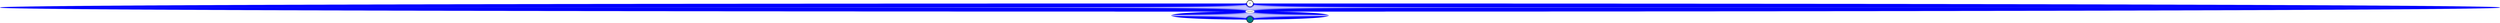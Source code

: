 digraph aig {
"" [shape=circle, height=1, width=1, penwidth=5 style=filled, fillcolor="#ff8080", fontsize=20]
"" [shape=circle, height=1, width=1, penwidth=5 style=filled, fillcolor="#ff8080", fontsize=20]
"" [shape=circle, height=1, width=1, penwidth=5 style=filled, fillcolor="#ff8080", fontsize=20]
"" [shape=circle, height=1, width=1, penwidth=5 style=filled, fillcolor="#ff8080", fontsize=20]
"" [shape=circle, height=1, width=1, penwidth=5 style=filled, fillcolor="#ff8080", fontsize=20]
"" [shape=circle, height=1, width=1, penwidth=5 style=filled, fillcolor="#ff8080", fontsize=20]
"" [shape=circle, height=1, width=1, penwidth=5 style=filled, fillcolor="#ff8080", fontsize=20]
"" [shape=circle, height=1, width=1, penwidth=5 style=filled, fillcolor="#ff8080", fontsize=20]
"" [shape=circle, height=1, width=1, penwidth=5 style=filled, fillcolor="#ff8080", fontsize=20]
"" [shape=circle, height=1, width=1, penwidth=5 style=filled, fillcolor="#ff8080", fontsize=20]
"" [shape=circle, height=1, width=1, penwidth=5 style=filled, fillcolor="#ff8080", fontsize=20]
"" [shape=circle, height=1, width=1, penwidth=5 style=filled, fillcolor="#ff8080", fontsize=20]
"" [shape=circle, height=1, width=1, penwidth=5 style=filled, fillcolor="#ff8080", fontsize=20]
"" [shape=circle, height=1, width=1, penwidth=5 style=filled, fillcolor="#ff8080", fontsize=20]
"" [shape=circle, height=1, width=1, penwidth=5 style=filled, fillcolor="#ff8080", fontsize=20]
"" [shape=circle, height=1, width=1, penwidth=5 style=filled, fillcolor="#ff8080", fontsize=20]
"" [shape=circle, height=1, width=1, penwidth=5 style=filled, fillcolor="#ff8080", fontsize=20]
"" [shape=circle, height=1, width=1, penwidth=5 style=filled, fillcolor="#ff8080", fontsize=20]
"" [shape=circle, height=1, width=1, penwidth=5 style=filled, fillcolor="#ff8080", fontsize=20]
"" [shape=circle, height=1, width=1, penwidth=5 style=filled, fillcolor="#ff8080", fontsize=20]
"" [shape=circle, height=1, width=1, penwidth=5 style=filled, fillcolor="#ff8080", fontsize=20]
"" [shape=circle, height=1, width=1, penwidth=5 style=filled, fillcolor="#ff8080", fontsize=20]
"" [shape=circle, height=1, width=1, penwidth=5 style=filled, fillcolor="#ff8080", fontsize=20]
"" [shape=circle, height=1, width=1, penwidth=5 style=filled, fillcolor="#ff8080", fontsize=20]
"" [shape=circle, height=1, width=1, penwidth=5 style=filled, fillcolor="#ff8080", fontsize=20]
"" [shape=circle, height=1, width=1, penwidth=5 style=filled, fillcolor="#ff8080", fontsize=20]
"" [shape=circle, height=1, width=1, penwidth=5 style=filled, fillcolor="#ff8080", fontsize=20]
"" [shape=circle, height=1, width=1, penwidth=5 style=filled, fillcolor="#ff8080", fontsize=20]
"" [shape=circle, height=1, width=1, penwidth=5 style=filled, fillcolor="#ff8080", fontsize=20]
"" [shape=circle, height=1, width=1, penwidth=5 style=filled, fillcolor="#ff8080", fontsize=20]
"" [shape=circle, height=1, width=1, penwidth=5 style=filled, fillcolor="#ff8080", fontsize=20]
"" [shape=circle, height=1, width=1, penwidth=5 style=filled, fillcolor="#ff8080", fontsize=20]
"" [shape=circle, height=1, width=1, penwidth=5 style=filled, fillcolor="#ff8080", fontsize=20]
"" [shape=circle, height=1, width=1, penwidth=5 style=filled, fillcolor="#ff8080", fontsize=20]
"" [shape=circle, height=1, width=1, penwidth=5 style=filled, fillcolor="#ff8080", fontsize=20]
"" [shape=circle, height=1, width=1, penwidth=5 style=filled, fillcolor="#ff8080", fontsize=20]
"" [shape=circle, height=1, width=1, penwidth=5 style=filled, fillcolor="#ff8080", fontsize=20]
"" [shape=circle, height=1, width=1, penwidth=5 style=filled, fillcolor="#ff8080", fontsize=20]
"" [shape=circle, height=1, width=1, penwidth=5 style=filled, fillcolor="#ff8080", fontsize=20]
"" [shape=circle, height=1, width=1, penwidth=5 style=filled, fillcolor="#ff8080", fontsize=20]
"" [shape=circle, height=1, width=1, penwidth=5 style=filled, fillcolor="#ff8080", fontsize=20]
"" [shape=circle, height=1, width=1, penwidth=5 style=filled, fillcolor="#ff8080", fontsize=20]
"" [shape=circle, height=1, width=1, penwidth=5 style=filled, fillcolor="#ff8080", fontsize=20]
"" [shape=circle, height=1, width=1, penwidth=5 style=filled, fillcolor="#ff8080", fontsize=20]
"" [shape=circle, height=1, width=1, penwidth=5 style=filled, fillcolor="#ff8080", fontsize=20]
"" [shape=circle, height=1, width=1, penwidth=5 style=filled, fillcolor="#ff8080", fontsize=20]
"" [shape=circle, height=1, width=1, penwidth=5 style=filled, fillcolor="#ff8080", fontsize=20]
"" [shape=circle, height=1, width=1, penwidth=5 style=filled, fillcolor="#ff8080", fontsize=20]
"" [shape=circle, height=1, width=1, penwidth=5 style=filled, fillcolor="#ff8080", fontsize=20]
"" [shape=circle, height=1, width=1, penwidth=5 style=filled, fillcolor="#ff8080", fontsize=20]
"" [shape=circle, height=1, width=1, penwidth=5 style=filled, fillcolor="#ff8080", fontsize=20]
"" [shape=circle, height=1, width=1, penwidth=5 style=filled, fillcolor="#ff8080", fontsize=20]
"" [shape=circle, height=1, width=1, penwidth=5 style=filled, fillcolor="#ff8080", fontsize=20]
"" [shape=circle, height=1, width=1, penwidth=5 style=filled, fillcolor="#ff8080", fontsize=20]
"" [shape=circle, height=1, width=1, penwidth=5 style=filled, fillcolor="#ff8080", fontsize=20]
"" [shape=circle, height=1, width=1, penwidth=5 style=filled, fillcolor="#ff8080", fontsize=20]
"" [shape=circle, height=1, width=1, penwidth=5 style=filled, fillcolor="#ff8080", fontsize=20]
"" [shape=circle, height=1, width=1, penwidth=5 style=filled, fillcolor="#ff8080", fontsize=20]
"" [shape=circle, height=1, width=1, penwidth=5 style=filled, fillcolor="#ff8080", fontsize=20]
"" [shape=circle, height=1, width=1, penwidth=5 style=filled, fillcolor="#ff8080", fontsize=20]
"" [shape=circle, height=1, width=1, penwidth=5 style=filled, fillcolor="#ff8080", fontsize=20]
"" [shape=circle, height=1, width=1, penwidth=5 style=filled, fillcolor="#ff8080", fontsize=20]
"" [shape=circle, height=1, width=1, penwidth=5 style=filled, fillcolor="#ff8080", fontsize=20]
"" [shape=circle, height=1, width=1, penwidth=5 style=filled, fillcolor="#ff8080", fontsize=20]
"" [shape=circle, height=1, width=1, penwidth=5 style=filled, fillcolor="#ff8080", fontsize=20]
"" [shape=circle, height=1, width=1, penwidth=5 style=filled, fillcolor="#ff8080", fontsize=20]
"" [shape=circle, height=1, width=1, penwidth=5 style=filled, fillcolor="#ff8080", fontsize=20]
"" [shape=circle, height=1, width=1, penwidth=5 style=filled, fillcolor="#ff8080", fontsize=20]
"" [shape=circle, height=1, width=1, penwidth=5 style=filled, fillcolor="#ff8080", fontsize=20]
"" [shape=circle, height=1, width=1, penwidth=5 style=filled, fillcolor="#ff8080", fontsize=20]
"" [shape=circle, height=1, width=1, penwidth=5 style=filled, fillcolor="#ff8080", fontsize=20]
"" [shape=circle, height=1, width=1, penwidth=5 style=filled, fillcolor="#ff8080", fontsize=20]
"" [shape=circle, height=1, width=1, penwidth=5 style=filled, fillcolor="#ff8080", fontsize=20]
"" [shape=circle, height=1, width=1, penwidth=5 style=filled, fillcolor="#ff8080", fontsize=20]
"" [shape=circle, height=1, width=1, penwidth=5 style=filled, fillcolor="#ff8080", fontsize=20]
"" [shape=circle, height=1, width=1, penwidth=5 style=filled, fillcolor="#ff8080", fontsize=20]
"" [shape=circle, height=1, width=1, penwidth=5 style=filled, fillcolor="#ff8080", fontsize=20]
"" [shape=circle, height=1, width=1, penwidth=5 style=filled, fillcolor="#ff8080", fontsize=20]
"" [shape=circle, height=1, width=1, penwidth=5 style=filled, fillcolor="#ff8080", fontsize=20]
"" [shape=circle, height=1, width=1, penwidth=5 style=filled, fillcolor="#ff8080", fontsize=20]
"" [shape=circle, height=1, width=1, penwidth=5 style=filled, fillcolor="#ff8080", fontsize=20]
"" [shape=circle, height=1, width=1, penwidth=5 style=filled, fillcolor="#ff8080", fontsize=20]
"" [shape=circle, height=1, width=1, penwidth=5 style=filled, fillcolor="#ff8080", fontsize=20]
"" [shape=circle, height=1, width=1, penwidth=5 style=filled, fillcolor="#ff8080", fontsize=20]
"" [shape=circle, height=1, width=1, penwidth=5 style=filled, fillcolor="#ff8080", fontsize=20]
"" [shape=circle, height=1, width=1, penwidth=5 style=filled, fillcolor="#ff8080", fontsize=20]
"" [shape=circle, height=1, width=1, penwidth=5 style=filled, fillcolor="#ff8080", fontsize=20]
"" [shape=circle, height=1, width=1, penwidth=5 style=filled, fillcolor="#ff8080", fontsize=20]
"" [shape=circle, height=1, width=1, penwidth=5 style=filled, fillcolor="#ff8080", fontsize=20]
"" [shape=circle, height=1, width=1, penwidth=5 style=filled, fillcolor="#ff8080", fontsize=20]
"" [shape=circle, height=1, width=1, penwidth=5 style=filled, fillcolor="#ff8080", fontsize=20]
"" [shape=circle, height=1, width=1, penwidth=5 style=filled, fillcolor="#ff8080", fontsize=20]
"" [shape=circle, height=1, width=1, penwidth=5 style=filled, fillcolor="#ff8080", fontsize=20]
"" [shape=circle, height=1, width=1, penwidth=5 style=filled, fillcolor="#ff8080", fontsize=20]
"" [shape=circle, height=1, width=1, penwidth=5 style=filled, fillcolor="#ff8080", fontsize=20]
"" [shape=circle, height=1, width=1, penwidth=5 style=filled, fillcolor="#ff8080", fontsize=20]
"" [shape=circle, height=1, width=1, penwidth=5 style=filled, fillcolor="#ff8080", fontsize=20]
"" [shape=circle, height=1, width=1, penwidth=5 style=filled, fillcolor="#ff8080", fontsize=20]
"" [shape=circle, height=1, width=1, penwidth=5 style=filled, fillcolor="#ff8080", fontsize=20]
"" [shape=circle, height=1, width=1, penwidth=5 style=filled, fillcolor="#ff8080", fontsize=20]
"" [shape=circle, height=1, width=1, penwidth=5 style=filled, fillcolor="#ff8080", fontsize=20]
"" [shape=circle, height=1, width=1, penwidth=5 style=filled, fillcolor="#ff8080", fontsize=20]
"" [shape=circle, height=1, width=1, penwidth=5 style=filled, fillcolor="#ff8080", fontsize=20]
"" [shape=circle, height=1, width=1, penwidth=5 style=filled, fillcolor="#ff8080", fontsize=20]
"" [shape=circle, height=1, width=1, penwidth=5 style=filled, fillcolor="#ff8080", fontsize=20]
"" [shape=circle, height=1, width=1, penwidth=5 style=filled, fillcolor="#ff8080", fontsize=20]
"" [shape=circle, height=1, width=1, penwidth=5 style=filled, fillcolor="#ff8080", fontsize=20]
"" [shape=circle, height=1, width=1, penwidth=5 style=filled, fillcolor="#ff8080", fontsize=20]
"" [shape=circle, height=1, width=1, penwidth=5 style=filled, fillcolor="#ff8080", fontsize=20]
"" [shape=circle, height=1, width=1, penwidth=5 style=filled, fillcolor="#ff8080", fontsize=20]
"" [shape=circle, height=1, width=1, penwidth=5 style=filled, fillcolor="#ff8080", fontsize=20]
"" [shape=circle, height=1, width=1, penwidth=5 style=filled, fillcolor="#ff8080", fontsize=20]
"" [shape=circle, height=1, width=1, penwidth=5 style=filled, fillcolor="#ff8080", fontsize=20]
"" [shape=circle, height=1, width=1, penwidth=5 style=filled, fillcolor="#ff8080", fontsize=20]
"" [shape=circle, height=1, width=1, penwidth=5 style=filled, fillcolor="#ff8080", fontsize=20]
"" [shape=circle, height=1, width=1, penwidth=5 style=filled, fillcolor="#ff8080", fontsize=20]
"" [shape=circle, height=1, width=1, penwidth=5 style=filled, fillcolor="#ff8080", fontsize=20]
"" [shape=circle, height=1, width=1, penwidth=5 style=filled, fillcolor="#ff8080", fontsize=20]
"" [shape=circle, height=1, width=1, penwidth=5 style=filled, fillcolor="#ff8080", fontsize=20]
"" [shape=circle, height=1, width=1, penwidth=5 style=filled, fillcolor="#ff8080", fontsize=20]
"" [shape=circle, height=1, width=1, penwidth=5 style=filled, fillcolor="#ff8080", fontsize=20]
"" [shape=circle, height=1, width=1, penwidth=5 style=filled, fillcolor="#ff8080", fontsize=20]
"" [shape=circle, height=1, width=1, penwidth=5 style=filled, fillcolor="#ff8080", fontsize=20]
"" [shape=circle, height=1, width=1, penwidth=5 style=filled, fillcolor="#ff8080", fontsize=20]
"" [shape=circle, height=1, width=1, penwidth=5 style=filled, fillcolor="#ff8080", fontsize=20]
"" [shape=circle, height=1, width=1, penwidth=5 style=filled, fillcolor="#ff8080", fontsize=20]
"" [shape=circle, height=1, width=1, penwidth=5 style=filled, fillcolor="#ff8080", fontsize=20]
"" [shape=circle, height=1, width=1, penwidth=5 style=filled, fillcolor="#ff8080", fontsize=20]
"" [shape=circle, height=1, width=1, penwidth=5 style=filled, fillcolor="#ff8080", fontsize=20]
"" [shape=circle, height=1, width=1, penwidth=5 style=filled, fillcolor="#ff8080", fontsize=20]
"" [shape=circle, height=1, width=1, penwidth=5 style=filled, fillcolor="#ff8080", fontsize=20]
"" [shape=circle, height=1, width=1, penwidth=5 style=filled, fillcolor="#ff8080", fontsize=20]
"" [shape=circle, height=1, width=1, penwidth=5 style=filled, fillcolor="#ff8080", fontsize=20]
"" [shape=circle, height=1, width=1, penwidth=5 style=filled, fillcolor="#ff8080", fontsize=20]
"" [shape=circle, height=1, width=1, penwidth=5 style=filled, fillcolor="#ff8080", fontsize=20]
"" [shape=circle, height=1, width=1, penwidth=5 style=filled, fillcolor="#ff8080", fontsize=20]
"" [shape=circle, height=1, width=1, penwidth=5 style=filled, fillcolor="#ff8080", fontsize=20]
"" [shape=circle, height=1, width=1, penwidth=5 style=filled, fillcolor="#ff8080", fontsize=20]
"" [shape=circle, height=1, width=1, penwidth=5 style=filled, fillcolor="#ff8080", fontsize=20]
"" [shape=circle, height=1, width=1, penwidth=5 style=filled, fillcolor="#ff8080", fontsize=20]
"" [shape=circle, height=1, width=1, penwidth=5 style=filled, fillcolor="#ff8080", fontsize=20]
"" [shape=circle, height=1, width=1, penwidth=5 style=filled, fillcolor="#ff8080", fontsize=20]
"" [shape=circle, height=1, width=1, penwidth=5 style=filled, fillcolor="#ff8080", fontsize=20]
"" [shape=circle, height=1, width=1, penwidth=5 style=filled, fillcolor="#ff8080", fontsize=20]
"" [shape=circle, height=1, width=1, penwidth=5 style=filled, fillcolor="#ff8080", fontsize=20]
"" [shape=circle, height=1, width=1, penwidth=5 style=filled, fillcolor="#ff8080", fontsize=20]
"" [shape=circle, height=1, width=1, penwidth=5 style=filled, fillcolor="#ff8080", fontsize=20]
"" [shape=circle, height=1, width=1, penwidth=5 style=filled, fillcolor="#ff8080", fontsize=20]
"" [shape=circle, height=1, width=1, penwidth=5 style=filled, fillcolor="#ff8080", fontsize=20]
"" [shape=circle, height=1, width=1, penwidth=5 style=filled, fillcolor="#ff8080", fontsize=20]
"" [shape=circle, height=1, width=1, penwidth=5 style=filled, fillcolor="#ff8080", fontsize=20]
"" [shape=circle, height=1, width=1, penwidth=5 style=filled, fillcolor="#ff8080", fontsize=20]
"" [shape=circle, height=1, width=1, penwidth=5 style=filled, fillcolor="#ff8080", fontsize=20]
"" [shape=circle, height=1, width=1, penwidth=5 style=filled, fillcolor="#ff8080", fontsize=20]
"" [shape=circle, height=1, width=1, penwidth=5 style=filled, fillcolor="#ff8080", fontsize=20]
"" [shape=circle, height=1, width=1, penwidth=5 style=filled, fillcolor="#ff8080", fontsize=20]
"" [shape=circle, height=1, width=1, penwidth=5 style=filled, fillcolor="#ff8080", fontsize=20]
"" [shape=circle, height=1, width=1, penwidth=5 style=filled, fillcolor="#ff8080", fontsize=20]
"" [shape=circle, height=1, width=1, penwidth=5 style=filled, fillcolor="#ff8080", fontsize=20]
"" [shape=circle, height=1, width=1, penwidth=5 style=filled, fillcolor="#ff8080", fontsize=20]
"" [shape=circle, height=1, width=1, penwidth=5 style=filled, fillcolor="#ff8080", fontsize=20]
"" [shape=circle, height=1, width=1, penwidth=5 style=filled, fillcolor="#ff8080", fontsize=20]
"" [shape=circle, height=1, width=1, penwidth=5 style=filled, fillcolor="#ff8080", fontsize=20]
"" [shape=circle, height=1, width=1, penwidth=5 style=filled, fillcolor="#ff8080", fontsize=20]
"" [shape=circle, height=1, width=1, penwidth=5 style=filled, fillcolor="#ff8080", fontsize=20]
"" [shape=circle, height=1, width=1, penwidth=5 style=filled, fillcolor="#ff8080", fontsize=20]
"" [shape=circle, height=1, width=1, penwidth=5 style=filled, fillcolor="#ff8080", fontsize=20]
"" [shape=circle, height=1, width=1, penwidth=5 style=filled, fillcolor="#ff8080", fontsize=20]
"" [shape=circle, height=1, width=1, penwidth=5 style=filled, fillcolor="#ff8080", fontsize=20]
"" [shape=circle, height=1, width=1, penwidth=5 style=filled, fillcolor="#ff8080", fontsize=20]
"" [shape=circle, height=1, width=1, penwidth=5 style=filled, fillcolor="#ff8080", fontsize=20]
"" [shape=circle, height=1, width=1, penwidth=5 style=filled, fillcolor="#ff8080", fontsize=20]
"" [shape=circle, height=1, width=1, penwidth=5 style=filled, fillcolor="#ff8080", fontsize=20]
"" [shape=circle, height=1, width=1, penwidth=5 style=filled, fillcolor="#ff8080", fontsize=20]
"" [shape=circle, height=1, width=1, penwidth=5 style=filled, fillcolor="#ff8080", fontsize=20]
"" [shape=circle, height=1, width=1, penwidth=5 style=filled, fillcolor="#ff8080", fontsize=20]
"" [shape=circle, height=1, width=1, penwidth=5 style=filled, fillcolor="#ff8080", fontsize=20]
"" [shape=circle, height=1, width=1, penwidth=5 style=filled, fillcolor="#ff8080", fontsize=20]
"" [shape=circle, height=1, width=1, penwidth=5 style=filled, fillcolor="#ff8080", fontsize=20]
"" [shape=circle, height=1, width=1, penwidth=5 style=filled, fillcolor="#ff8080", fontsize=20]
"" [shape=circle, height=1, width=1, penwidth=5 style=filled, fillcolor="#ff8080", fontsize=20]
"" [shape=circle, height=1, width=1, penwidth=5 style=filled, fillcolor="#ff8080", fontsize=20]
"" [shape=circle, height=1, width=1, penwidth=5 style=filled, fillcolor="#ff8080", fontsize=20]
"" [shape=circle, height=1, width=1, penwidth=5 style=filled, fillcolor="#ff8080", fontsize=20]
"" [shape=circle, height=1, width=1, penwidth=5 style=filled, fillcolor="#ff8080", fontsize=20]
"" [shape=circle, height=1, width=1, penwidth=5 style=filled, fillcolor="#ff8080", fontsize=20]
"" [shape=circle, height=1, width=1, penwidth=5 style=filled, fillcolor="#ff8080", fontsize=20]
"" [shape=circle, height=1, width=1, penwidth=5 style=filled, fillcolor="#ff8080", fontsize=20]
"" [shape=circle, height=1, width=1, penwidth=5 style=filled, fillcolor="#ff8080", fontsize=20]
"" [shape=circle, height=1, width=1, penwidth=5 style=filled, fillcolor="#ff8080", fontsize=20]
"" [shape=circle, height=1, width=1, penwidth=5 style=filled, fillcolor="#ff8080", fontsize=20]
"" [shape=circle, height=1, width=1, penwidth=5 style=filled, fillcolor="#ff8080", fontsize=20]
"" [shape=circle, height=1, width=1, penwidth=5 style=filled, fillcolor="#ff8080", fontsize=20]
"" [shape=circle, height=1, width=1, penwidth=5 style=filled, fillcolor="#ff8080", fontsize=20]
"" [shape=circle, height=1, width=1, penwidth=5 style=filled, fillcolor="#ff8080", fontsize=20]
"" [shape=circle, height=1, width=1, penwidth=5 style=filled, fillcolor="#ff8080", fontsize=20]
"" [shape=circle, height=1, width=1, penwidth=5 style=filled, fillcolor="#ff8080", fontsize=20]
"" [shape=circle, height=1, width=1, penwidth=5 style=filled, fillcolor="#ff8080", fontsize=20]
"" [shape=circle, height=1, width=1, penwidth=5 style=filled, fillcolor="#ff8080", fontsize=20]
"" [shape=circle, height=1, width=1, penwidth=5 style=filled, fillcolor="#ff8080", fontsize=20]
"" [shape=circle, height=1, width=1, penwidth=5 style=filled, fillcolor="#ff8080", fontsize=20]
"" [shape=circle, height=1, width=1, penwidth=5 style=filled, fillcolor="#ff8080", fontsize=20]
"" [shape=circle, height=1, width=1, penwidth=5 style=filled, fillcolor="#ff8080", fontsize=20]
"" [shape=circle, height=1, width=1, penwidth=5 style=filled, fillcolor="#ff8080", fontsize=20]
"" [shape=circle, height=1, width=1, penwidth=5 style=filled, fillcolor="#ff8080", fontsize=20]
"" [shape=circle, height=1, width=1, penwidth=5 style=filled, fillcolor="#ff8080", fontsize=20]
"" [shape=circle, height=1, width=1, penwidth=5 style=filled, fillcolor="#ff8080", fontsize=20]
"" [shape=circle, height=1, width=1, penwidth=5 style=filled, fillcolor="#ff8080", fontsize=20]
"" [shape=circle, height=1, width=1, penwidth=5 style=filled, fillcolor="#ff8080", fontsize=20]
"" [shape=circle, height=1, width=1, penwidth=5 style=filled, fillcolor="#ff8080", fontsize=20]
"" [shape=circle, height=1, width=1, penwidth=5 style=filled, fillcolor="#ff8080", fontsize=20]
"" [shape=circle, height=1, width=1, penwidth=5 style=filled, fillcolor="#ff8080", fontsize=20]
"" [shape=circle, height=1, width=1, penwidth=5 style=filled, fillcolor="#ff8080", fontsize=20]
"" [shape=circle, height=1, width=1, penwidth=5 style=filled, fillcolor="#ff8080", fontsize=20]
"" [shape=circle, height=1, width=1, penwidth=5 style=filled, fillcolor="#ff8080", fontsize=20]
"" [shape=circle, height=1, width=1, penwidth=5 style=filled, fillcolor="#ff8080", fontsize=20]
"" [shape=circle, height=1, width=1, penwidth=5 style=filled, fillcolor="#ff8080", fontsize=20]
"" [shape=circle, height=1, width=1, penwidth=5 style=filled, fillcolor="#ff8080", fontsize=20]
"" [shape=circle, height=1, width=1, penwidth=5 style=filled, fillcolor="#ff8080", fontsize=20]
"" [shape=circle, height=1, width=1, penwidth=5 style=filled, fillcolor="#ff8080", fontsize=20]
"" [shape=circle, height=1, width=1, penwidth=5 style=filled, fillcolor="#ff8080", fontsize=20]
"" [shape=circle, height=1, width=1, penwidth=5 style=filled, fillcolor="#ff8080", fontsize=20]
"" [shape=circle, height=1, width=1, penwidth=5 style=filled, fillcolor="#ff8080", fontsize=20]
"" [shape=circle, height=1, width=1, penwidth=5 style=filled, fillcolor="#ff8080", fontsize=20]
"" [shape=circle, height=1, width=1, penwidth=5 style=filled, fillcolor="#ff8080", fontsize=20]
"" [shape=circle, height=1, width=1, penwidth=5 style=filled, fillcolor="#ff8080", fontsize=20]
"" [shape=circle, height=1, width=1, penwidth=5 style=filled, fillcolor="#ff8080", fontsize=20]
"" [shape=circle, height=1, width=1, penwidth=5 style=filled, fillcolor="#ff8080", fontsize=20]
"" [shape=circle, height=1, width=1, penwidth=5 style=filled, fillcolor="#ff8080", fontsize=20]
"" [shape=circle, height=1, width=1, penwidth=5 style=filled, fillcolor="#ff8080", fontsize=20]
"" [shape=circle, height=1, width=1, penwidth=5 style=filled, fillcolor="#ff8080", fontsize=20]
"" [shape=circle, height=1, width=1, penwidth=5 style=filled, fillcolor="#ff8080", fontsize=20]
"" [shape=circle, height=1, width=1, penwidth=5 style=filled, fillcolor="#ff8080", fontsize=20]
"" [shape=circle, height=1, width=1, penwidth=5 style=filled, fillcolor="#ff8080", fontsize=20]
"" [shape=circle, height=1, width=1, penwidth=5 style=filled, fillcolor="#ff8080", fontsize=20]
"" [shape=circle, height=1, width=1, penwidth=5 style=filled, fillcolor="#ff8080", fontsize=20]
"" [shape=circle, height=1, width=1, penwidth=5 style=filled, fillcolor="#ff8080", fontsize=20]
"" [shape=circle, height=1, width=1, penwidth=5 style=filled, fillcolor="#ff8080", fontsize=20]
"" [shape=circle, height=1, width=1, penwidth=5 style=filled, fillcolor="#ff8080", fontsize=20]
"" [shape=circle, height=1, width=1, penwidth=5 style=filled, fillcolor="#ff8080", fontsize=20]
"" [shape=circle, height=1, width=1, penwidth=5 style=filled, fillcolor="#ff8080", fontsize=20]
"" [shape=circle, height=1, width=1, penwidth=5 style=filled, fillcolor="#ff8080", fontsize=20]
"" [shape=circle, height=1, width=1, penwidth=5 style=filled, fillcolor="#ff8080", fontsize=20]
"" [shape=circle, height=1, width=1, penwidth=5 style=filled, fillcolor="#ff8080", fontsize=20]
"" [shape=circle, height=1, width=1, penwidth=5 style=filled, fillcolor="#ff8080", fontsize=20]
"" [shape=circle, height=1, width=1, penwidth=5 style=filled, fillcolor="#ff8080", fontsize=20]
"" [shape=circle, height=1, width=1, penwidth=5 style=filled, fillcolor="#ff8080", fontsize=20]
"" [shape=circle, height=1, width=1, penwidth=5 style=filled, fillcolor="#ff8080", fontsize=20]
"" [shape=circle, height=1, width=1, penwidth=5 style=filled, fillcolor="#ff8080", fontsize=20]
"" [shape=circle, height=1, width=1, penwidth=5 style=filled, fillcolor="#ff8080", fontsize=20]
"" [shape=circle, height=1, width=1, penwidth=5 style=filled, fillcolor="#ff8080", fontsize=20]
"" [shape=circle, height=1, width=1, penwidth=5 style=filled, fillcolor="#ff8080", fontsize=20]
"" [shape=circle, height=1, width=1, penwidth=5 style=filled, fillcolor="#ff8080", fontsize=20]
"" [shape=circle, height=1, width=1, penwidth=5 style=filled, fillcolor="#ff8080", fontsize=20]
"" [shape=circle, height=1, width=1, penwidth=5 style=filled, fillcolor="#ff8080", fontsize=20]
"" [shape=circle, height=1, width=1, penwidth=5 style=filled, fillcolor="#ff8080", fontsize=20]
"0" [shape=circle, height=1, width=1, penwidth=5 style=filled, fillcolor="#ffffff", fontsize=20]
"0" [shape=circle, height=1, width=1, penwidth=5 style=filled, fillcolor="#ffffff", fontsize=20]
"0" [shape=circle, height=1, width=1, penwidth=5 style=filled, fillcolor="#ffffff", fontsize=20]
"0" [shape=circle, height=1, width=1, penwidth=5 style=filled, fillcolor="#ffffff", fontsize=20]
"0" [shape=circle, height=1, width=1, penwidth=5 style=filled, fillcolor="#ffffff", fontsize=20]
"0" [shape=circle, height=1, width=1, penwidth=5 style=filled, fillcolor="#ffffff", fontsize=20]
"0" [shape=circle, height=1, width=1, penwidth=5 style=filled, fillcolor="#ffffff", fontsize=20]
"0" [shape=circle, height=1, width=1, penwidth=5 style=filled, fillcolor="#ffffff", fontsize=20]
"0" [shape=circle, height=1, width=1, penwidth=5 style=filled, fillcolor="#ffffff", fontsize=20]
"0" [shape=circle, height=1, width=1, penwidth=5 style=filled, fillcolor="#ffffff", fontsize=20]
"0" [shape=circle, height=1, width=1, penwidth=5 style=filled, fillcolor="#ffffff", fontsize=20]
"0" [shape=circle, height=1, width=1, penwidth=5 style=filled, fillcolor="#ffffff", fontsize=20]
"0" [shape=circle, height=1, width=1, penwidth=5 style=filled, fillcolor="#ffffff", fontsize=20]
"0" [shape=circle, height=1, width=1, penwidth=5 style=filled, fillcolor="#ffffff", fontsize=20]
"0" [shape=circle, height=1, width=1, penwidth=5 style=filled, fillcolor="#ffffff", fontsize=20]
"0" [shape=circle, height=1, width=1, penwidth=5 style=filled, fillcolor="#ffffff", fontsize=20]
"0" [shape=circle, height=1, width=1, penwidth=5 style=filled, fillcolor="#ffffff", fontsize=20]
"0" [shape=circle, height=1, width=1, penwidth=5 style=filled, fillcolor="#ffffff", fontsize=20]
"0" [shape=circle, height=1, width=1, penwidth=5 style=filled, fillcolor="#ffffff", fontsize=20]
"0" [shape=circle, height=1, width=1, penwidth=5 style=filled, fillcolor="#ffffff", fontsize=20]
"0" [shape=circle, height=1, width=1, penwidth=5 style=filled, fillcolor="#ffffff", fontsize=20]
"0" [shape=circle, height=1, width=1, penwidth=5 style=filled, fillcolor="#ffffff", fontsize=20]
"0" [shape=circle, height=1, width=1, penwidth=5 style=filled, fillcolor="#ffffff", fontsize=20]
"0" [shape=circle, height=1, width=1, penwidth=5 style=filled, fillcolor="#ffffff", fontsize=20]
"0" [shape=circle, height=1, width=1, penwidth=5 style=filled, fillcolor="#ffffff", fontsize=20]
"0" [shape=circle, height=1, width=1, penwidth=5 style=filled, fillcolor="#ffffff", fontsize=20]
"0" [shape=circle, height=1, width=1, penwidth=5 style=filled, fillcolor="#ffffff", fontsize=20]
"0" [shape=circle, height=1, width=1, penwidth=5 style=filled, fillcolor="#ffffff", fontsize=20]
"0" [shape=circle, height=1, width=1, penwidth=5 style=filled, fillcolor="#ffffff", fontsize=20]
"0" [shape=circle, height=1, width=1, penwidth=5 style=filled, fillcolor="#ffffff", fontsize=20]
"0" [shape=circle, height=1, width=1, penwidth=5 style=filled, fillcolor="#ffffff", fontsize=20]
"0" [shape=circle, height=1, width=1, penwidth=5 style=filled, fillcolor="#ffffff", fontsize=20]
"0" [shape=circle, height=1, width=1, penwidth=5 style=filled, fillcolor="#ffffff", fontsize=20]
"0" [shape=circle, height=1, width=1, penwidth=5 style=filled, fillcolor="#ffffff", fontsize=20]
"0" [shape=circle, height=1, width=1, penwidth=5 style=filled, fillcolor="#ffffff", fontsize=20]
"0" [shape=circle, height=1, width=1, penwidth=5 style=filled, fillcolor="#ffffff", fontsize=20]
"0" [shape=circle, height=1, width=1, penwidth=5 style=filled, fillcolor="#ffffff", fontsize=20]
"0" [shape=circle, height=1, width=1, penwidth=5 style=filled, fillcolor="#ffffff", fontsize=20]
"0" [shape=circle, height=1, width=1, penwidth=5 style=filled, fillcolor="#ffffff", fontsize=20]
"0" [shape=circle, height=1, width=1, penwidth=5 style=filled, fillcolor="#ffffff", fontsize=20]
"0" [shape=circle, height=1, width=1, penwidth=5 style=filled, fillcolor="#ffffff", fontsize=20]
"0" [shape=circle, height=1, width=1, penwidth=5 style=filled, fillcolor="#ffffff", fontsize=20]
"0" [shape=circle, height=1, width=1, penwidth=5 style=filled, fillcolor="#ffffff", fontsize=20]
"0" [shape=circle, height=1, width=1, penwidth=5 style=filled, fillcolor="#ffffff", fontsize=20]
"0" [shape=circle, height=1, width=1, penwidth=5 style=filled, fillcolor="#ffffff", fontsize=20]
"0" [shape=circle, height=1, width=1, penwidth=5 style=filled, fillcolor="#ffffff", fontsize=20]
"0" [shape=circle, height=1, width=1, penwidth=5 style=filled, fillcolor="#ffffff", fontsize=20]
"0" [shape=circle, height=1, width=1, penwidth=5 style=filled, fillcolor="#ffffff", fontsize=20]
"0" [shape=circle, height=1, width=1, penwidth=5 style=filled, fillcolor="#ffffff", fontsize=20]
"0" [shape=circle, height=1, width=1, penwidth=5 style=filled, fillcolor="#ffffff", fontsize=20]
"0" [shape=circle, height=1, width=1, penwidth=5 style=filled, fillcolor="#ffffff", fontsize=20]
"0" [shape=circle, height=1, width=1, penwidth=5 style=filled, fillcolor="#ffffff", fontsize=20]
"0" [shape=circle, height=1, width=1, penwidth=5 style=filled, fillcolor="#ffffff", fontsize=20]
"0" [shape=circle, height=1, width=1, penwidth=5 style=filled, fillcolor="#ffffff", fontsize=20]
"0" [shape=circle, height=1, width=1, penwidth=5 style=filled, fillcolor="#ffffff", fontsize=20]
"0" [shape=circle, height=1, width=1, penwidth=5 style=filled, fillcolor="#ffffff", fontsize=20]
"0" [shape=circle, height=1, width=1, penwidth=5 style=filled, fillcolor="#ffffff", fontsize=20]
"0" [shape=circle, height=1, width=1, penwidth=5 style=filled, fillcolor="#ffffff", fontsize=20]
"0" [shape=circle, height=1, width=1, penwidth=5 style=filled, fillcolor="#ffffff", fontsize=20]
"0" [shape=circle, height=1, width=1, penwidth=5 style=filled, fillcolor="#ffffff", fontsize=20]
"0" [shape=circle, height=1, width=1, penwidth=5 style=filled, fillcolor="#ffffff", fontsize=20]
"0" [shape=circle, height=1, width=1, penwidth=5 style=filled, fillcolor="#ffffff", fontsize=20]
"0" [shape=circle, height=1, width=1, penwidth=5 style=filled, fillcolor="#ffffff", fontsize=20]
"0" [shape=circle, height=1, width=1, penwidth=5 style=filled, fillcolor="#ffffff", fontsize=20]
"0" [shape=circle, height=1, width=1, penwidth=5 style=filled, fillcolor="#ffffff", fontsize=20]
"0" [shape=circle, height=1, width=1, penwidth=5 style=filled, fillcolor="#ffffff", fontsize=20]
"0" [shape=circle, height=1, width=1, penwidth=5 style=filled, fillcolor="#ffffff", fontsize=20]
"0" [shape=circle, height=1, width=1, penwidth=5 style=filled, fillcolor="#ffffff", fontsize=20]
"0" [shape=circle, height=1, width=1, penwidth=5 style=filled, fillcolor="#ffffff", fontsize=20]
"0" [shape=circle, height=1, width=1, penwidth=5 style=filled, fillcolor="#ffffff", fontsize=20]
"0" [shape=circle, height=1, width=1, penwidth=5 style=filled, fillcolor="#ffffff", fontsize=20]
"0" [shape=circle, height=1, width=1, penwidth=5 style=filled, fillcolor="#ffffff", fontsize=20]
"0" [shape=circle, height=1, width=1, penwidth=5 style=filled, fillcolor="#ffffff", fontsize=20]
"0" [shape=circle, height=1, width=1, penwidth=5 style=filled, fillcolor="#ffffff", fontsize=20]
"0" [shape=circle, height=1, width=1, penwidth=5 style=filled, fillcolor="#ffffff", fontsize=20]
"0" [shape=circle, height=1, width=1, penwidth=5 style=filled, fillcolor="#ffffff", fontsize=20]
"0" [shape=circle, height=1, width=1, penwidth=5 style=filled, fillcolor="#ffffff", fontsize=20]
"0" [shape=circle, height=1, width=1, penwidth=5 style=filled, fillcolor="#ffffff", fontsize=20]
"0" [shape=circle, height=1, width=1, penwidth=5 style=filled, fillcolor="#ffffff", fontsize=20]
"0" [shape=circle, height=1, width=1, penwidth=5 style=filled, fillcolor="#ffffff", fontsize=20]
"0" [shape=circle, height=1, width=1, penwidth=5 style=filled, fillcolor="#ffffff", fontsize=20]
"0" [shape=circle, height=1, width=1, penwidth=5 style=filled, fillcolor="#ffffff", fontsize=20]
"0" [shape=circle, height=1, width=1, penwidth=5 style=filled, fillcolor="#ffffff", fontsize=20]
"0" [shape=circle, height=1, width=1, penwidth=5 style=filled, fillcolor="#ffffff", fontsize=20]
"0" [shape=circle, height=1, width=1, penwidth=5 style=filled, fillcolor="#ffffff", fontsize=20]
"0" [shape=circle, height=1, width=1, penwidth=5 style=filled, fillcolor="#ffffff", fontsize=20]
"0" [shape=circle, height=1, width=1, penwidth=5 style=filled, fillcolor="#ffffff", fontsize=20]
"0" [shape=circle, height=1, width=1, penwidth=5 style=filled, fillcolor="#ffffff", fontsize=20]
"0" [shape=circle, height=1, width=1, penwidth=5 style=filled, fillcolor="#ffffff", fontsize=20]
"0" [shape=circle, height=1, width=1, penwidth=5 style=filled, fillcolor="#ffffff", fontsize=20]
"0" [shape=circle, height=1, width=1, penwidth=5 style=filled, fillcolor="#ffffff", fontsize=20]
"0" [shape=circle, height=1, width=1, penwidth=5 style=filled, fillcolor="#ffffff", fontsize=20]
"0" [shape=circle, height=1, width=1, penwidth=5 style=filled, fillcolor="#ffffff", fontsize=20]
"0" [shape=circle, height=1, width=1, penwidth=5 style=filled, fillcolor="#ffffff", fontsize=20]
"0" [shape=circle, height=1, width=1, penwidth=5 style=filled, fillcolor="#ffffff", fontsize=20]
"0" [shape=circle, height=1, width=1, penwidth=5 style=filled, fillcolor="#ffffff", fontsize=20]
"0" [shape=circle, height=1, width=1, penwidth=5 style=filled, fillcolor="#ffffff", fontsize=20]
"0" [shape=circle, height=1, width=1, penwidth=5 style=filled, fillcolor="#ffffff", fontsize=20]
"0" [shape=circle, height=1, width=1, penwidth=5 style=filled, fillcolor="#ffffff", fontsize=20]
"0" [shape=circle, height=1, width=1, penwidth=5 style=filled, fillcolor="#ffffff", fontsize=20]
"0" [shape=circle, height=1, width=1, penwidth=5 style=filled, fillcolor="#ffffff", fontsize=20]
"0" [shape=circle, height=1, width=1, penwidth=5 style=filled, fillcolor="#ffffff", fontsize=20]
"0" [shape=circle, height=1, width=1, penwidth=5 style=filled, fillcolor="#ffffff", fontsize=20]
"0" [shape=circle, height=1, width=1, penwidth=5 style=filled, fillcolor="#ffffff", fontsize=20]
"0" [shape=circle, height=1, width=1, penwidth=5 style=filled, fillcolor="#ffffff", fontsize=20]
"0" [shape=circle, height=1, width=1, penwidth=5 style=filled, fillcolor="#ffffff", fontsize=20]
"0" [shape=circle, height=1, width=1, penwidth=5 style=filled, fillcolor="#ffffff", fontsize=20]
"0" [shape=circle, height=1, width=1, penwidth=5 style=filled, fillcolor="#ffffff", fontsize=20]
"0" [shape=circle, height=1, width=1, penwidth=5 style=filled, fillcolor="#ffffff", fontsize=20]
"0" [shape=circle, height=1, width=1, penwidth=5 style=filled, fillcolor="#ffffff", fontsize=20]
"0" [shape=circle, height=1, width=1, penwidth=5 style=filled, fillcolor="#ffffff", fontsize=20]
"0" [shape=circle, height=1, width=1, penwidth=5 style=filled, fillcolor="#ffffff", fontsize=20]
"0" [shape=circle, height=1, width=1, penwidth=5 style=filled, fillcolor="#ffffff", fontsize=20]
"0" [shape=circle, height=1, width=1, penwidth=5 style=filled, fillcolor="#ffffff", fontsize=20]
"0" [shape=circle, height=1, width=1, penwidth=5 style=filled, fillcolor="#ffffff", fontsize=20]
"0" [shape=circle, height=1, width=1, penwidth=5 style=filled, fillcolor="#ffffff", fontsize=20]
"0" [shape=circle, height=1, width=1, penwidth=5 style=filled, fillcolor="#ffffff", fontsize=20]
"0" [shape=circle, height=1, width=1, penwidth=5 style=filled, fillcolor="#ffffff", fontsize=20]
"0" [shape=circle, height=1, width=1, penwidth=5 style=filled, fillcolor="#ffffff", fontsize=20]
"0" [shape=circle, height=1, width=1, penwidth=5 style=filled, fillcolor="#ffffff", fontsize=20]
"0" [shape=circle, height=1, width=1, penwidth=5 style=filled, fillcolor="#ffffff", fontsize=20]
"0" [shape=circle, height=1, width=1, penwidth=5 style=filled, fillcolor="#ffffff", fontsize=20]
"0" [shape=circle, height=1, width=1, penwidth=5 style=filled, fillcolor="#ffffff", fontsize=20]
"0" [shape=circle, height=1, width=1, penwidth=5 style=filled, fillcolor="#ffffff", fontsize=20]
"0" [shape=circle, height=1, width=1, penwidth=5 style=filled, fillcolor="#ffffff", fontsize=20]
"0" [shape=circle, height=1, width=1, penwidth=5 style=filled, fillcolor="#ffffff", fontsize=20]
"0" [shape=circle, height=1, width=1, penwidth=5 style=filled, fillcolor="#ffffff", fontsize=20]
"0" [shape=circle, height=1, width=1, penwidth=5 style=filled, fillcolor="#ffffff", fontsize=20]
"0" [shape=circle, height=1, width=1, penwidth=5 style=filled, fillcolor="#ffffff", fontsize=20]
"0" [shape=circle, height=1, width=1, penwidth=5 style=filled, fillcolor="#ffffff", fontsize=20]
"0" [shape=circle, height=1, width=1, penwidth=5 style=filled, fillcolor="#ffffff", fontsize=20]
"0" [shape=circle, height=1, width=1, penwidth=5 style=filled, fillcolor="#ffffff", fontsize=20]
"0" [shape=circle, height=1, width=1, penwidth=5 style=filled, fillcolor="#ffffff", fontsize=20]
"0" [shape=circle, height=1, width=1, penwidth=5 style=filled, fillcolor="#ffffff", fontsize=20]
"0" [shape=circle, height=1, width=1, penwidth=5 style=filled, fillcolor="#ffffff", fontsize=20]
"0" [shape=circle, height=1, width=1, penwidth=5 style=filled, fillcolor="#ffffff", fontsize=20]
"0" [shape=circle, height=1, width=1, penwidth=5 style=filled, fillcolor="#ffffff", fontsize=20]
"0" [shape=circle, height=1, width=1, penwidth=5 style=filled, fillcolor="#ffffff", fontsize=20]
"0" [shape=circle, height=1, width=1, penwidth=5 style=filled, fillcolor="#ffffff", fontsize=20]
"0" [shape=circle, height=1, width=1, penwidth=5 style=filled, fillcolor="#ffffff", fontsize=20]
"0" [shape=circle, height=1, width=1, penwidth=5 style=filled, fillcolor="#ffffff", fontsize=20]
"0" [shape=circle, height=1, width=1, penwidth=5 style=filled, fillcolor="#ffffff", fontsize=20]
"0" [shape=circle, height=1, width=1, penwidth=5 style=filled, fillcolor="#ffffff", fontsize=20]
"0" [shape=circle, height=1, width=1, penwidth=5 style=filled, fillcolor="#ffffff", fontsize=20]
"0" [shape=circle, height=1, width=1, penwidth=5 style=filled, fillcolor="#ffffff", fontsize=20]
"0" [shape=circle, height=1, width=1, penwidth=5 style=filled, fillcolor="#ffffff", fontsize=20]
"0" [shape=circle, height=1, width=1, penwidth=5 style=filled, fillcolor="#ffffff", fontsize=20]
"0" [shape=circle, height=1, width=1, penwidth=5 style=filled, fillcolor="#ffffff", fontsize=20]
"0" [shape=circle, height=1, width=1, penwidth=5 style=filled, fillcolor="#ffffff", fontsize=20]
"0" [shape=circle, height=1, width=1, penwidth=5 style=filled, fillcolor="#ffffff", fontsize=20]
"0" [shape=circle, height=1, width=1, penwidth=5 style=filled, fillcolor="#ffffff", fontsize=20]
"0" [shape=circle, height=1, width=1, penwidth=5 style=filled, fillcolor="#ffffff", fontsize=20]
"0" [shape=circle, height=1, width=1, penwidth=5 style=filled, fillcolor="#ffffff", fontsize=20]
"0" [shape=circle, height=1, width=1, penwidth=5 style=filled, fillcolor="#ffffff", fontsize=20]
"0" [shape=circle, height=1, width=1, penwidth=5 style=filled, fillcolor="#ffffff", fontsize=20]
"0" [shape=circle, height=1, width=1, penwidth=5 style=filled, fillcolor="#ffffff", fontsize=20]
"0" [shape=circle, height=1, width=1, penwidth=5 style=filled, fillcolor="#ffffff", fontsize=20]
"0" [shape=circle, height=1, width=1, penwidth=5 style=filled, fillcolor="#ffffff", fontsize=20]
"0" [shape=circle, height=1, width=1, penwidth=5 style=filled, fillcolor="#ffffff", fontsize=20]
"0" [shape=circle, height=1, width=1, penwidth=5 style=filled, fillcolor="#ffffff", fontsize=20]
"0" [shape=circle, height=1, width=1, penwidth=5 style=filled, fillcolor="#ffffff", fontsize=20]
"0" [shape=circle, height=1, width=1, penwidth=5 style=filled, fillcolor="#ffffff", fontsize=20]
"0" [shape=circle, height=1, width=1, penwidth=5 style=filled, fillcolor="#ffffff", fontsize=20]
"0" [shape=circle, height=1, width=1, penwidth=5 style=filled, fillcolor="#ffffff", fontsize=20]
"0" [shape=circle, height=1, width=1, penwidth=5 style=filled, fillcolor="#ffffff", fontsize=20]
"0" [shape=circle, height=1, width=1, penwidth=5 style=filled, fillcolor="#ffffff", fontsize=20]
"0" [shape=circle, height=1, width=1, penwidth=5 style=filled, fillcolor="#ffffff", fontsize=20]
"0" [shape=circle, height=1, width=1, penwidth=5 style=filled, fillcolor="#ffffff", fontsize=20]
"0" [shape=circle, height=1, width=1, penwidth=5 style=filled, fillcolor="#ffffff", fontsize=20]
"0" [shape=circle, height=1, width=1, penwidth=5 style=filled, fillcolor="#ffffff", fontsize=20]
"0" [shape=circle, height=1, width=1, penwidth=5 style=filled, fillcolor="#ffffff", fontsize=20]
"0" [shape=circle, height=1, width=1, penwidth=5 style=filled, fillcolor="#ffffff", fontsize=20]
"0" [shape=circle, height=1, width=1, penwidth=5 style=filled, fillcolor="#ffffff", fontsize=20]
"0" [shape=circle, height=1, width=1, penwidth=5 style=filled, fillcolor="#ffffff", fontsize=20]
"0" [shape=circle, height=1, width=1, penwidth=5 style=filled, fillcolor="#ffffff", fontsize=20]
"0" [shape=circle, height=1, width=1, penwidth=5 style=filled, fillcolor="#ffffff", fontsize=20]
"0" [shape=circle, height=1, width=1, penwidth=5 style=filled, fillcolor="#ffffff", fontsize=20]
"0" [shape=circle, height=1, width=1, penwidth=5 style=filled, fillcolor="#ffffff", fontsize=20]
"0" [shape=circle, height=1, width=1, penwidth=5 style=filled, fillcolor="#ffffff", fontsize=20]
"0" [shape=circle, height=1, width=1, penwidth=5 style=filled, fillcolor="#ffffff", fontsize=20]
"0" [shape=circle, height=1, width=1, penwidth=5 style=filled, fillcolor="#ffffff", fontsize=20]
"0" [shape=circle, height=1, width=1, penwidth=5 style=filled, fillcolor="#ffffff", fontsize=20]
"0" [shape=circle, height=1, width=1, penwidth=5 style=filled, fillcolor="#ffffff", fontsize=20]
"0" [shape=circle, height=1, width=1, penwidth=5 style=filled, fillcolor="#ffffff", fontsize=20]
"0" [shape=circle, height=1, width=1, penwidth=5 style=filled, fillcolor="#ffffff", fontsize=20]
"0" [shape=circle, height=1, width=1, penwidth=5 style=filled, fillcolor="#ffffff", fontsize=20]
"0" [shape=circle, height=1, width=1, penwidth=5 style=filled, fillcolor="#ffffff", fontsize=20]
"0" [shape=circle, height=1, width=1, penwidth=5 style=filled, fillcolor="#ffffff", fontsize=20]
"0" [shape=circle, height=1, width=1, penwidth=5 style=filled, fillcolor="#ffffff", fontsize=20]
"0" [shape=circle, height=1, width=1, penwidth=5 style=filled, fillcolor="#ffffff", fontsize=20]
"0" [shape=circle, height=1, width=1, penwidth=5 style=filled, fillcolor="#ffffff", fontsize=20]
"0" [shape=circle, height=1, width=1, penwidth=5 style=filled, fillcolor="#ffffff", fontsize=20]
"0" [shape=circle, height=1, width=1, penwidth=5 style=filled, fillcolor="#ffffff", fontsize=20]
"0" [shape=circle, height=1, width=1, penwidth=5 style=filled, fillcolor="#ffffff", fontsize=20]
"0" [shape=circle, height=1, width=1, penwidth=5 style=filled, fillcolor="#ffffff", fontsize=20]
"0" [shape=circle, height=1, width=1, penwidth=5 style=filled, fillcolor="#ffffff", fontsize=20]
"0" [shape=circle, height=1, width=1, penwidth=5 style=filled, fillcolor="#ffffff", fontsize=20]
"0" [shape=circle, height=1, width=1, penwidth=5 style=filled, fillcolor="#ffffff", fontsize=20]
"0" [shape=circle, height=1, width=1, penwidth=5 style=filled, fillcolor="#ffffff", fontsize=20]
"0" [shape=circle, height=1, width=1, penwidth=5 style=filled, fillcolor="#ffffff", fontsize=20]
"0" [shape=circle, height=1, width=1, penwidth=5 style=filled, fillcolor="#ffffff", fontsize=20]
"0" [shape=circle, height=1, width=1, penwidth=5 style=filled, fillcolor="#ffffff", fontsize=20]
"0" [shape=circle, height=1, width=1, penwidth=5 style=filled, fillcolor="#ffffff", fontsize=20]
"0" [shape=circle, height=1, width=1, penwidth=5 style=filled, fillcolor="#ffffff", fontsize=20]
"0" [shape=circle, height=1, width=1, penwidth=5 style=filled, fillcolor="#ffffff", fontsize=20]
"0" [shape=circle, height=1, width=1, penwidth=5 style=filled, fillcolor="#ffffff", fontsize=20]
"0" [shape=circle, height=1, width=1, penwidth=5 style=filled, fillcolor="#ffffff", fontsize=20]
"0" [shape=circle, height=1, width=1, penwidth=5 style=filled, fillcolor="#ffffff", fontsize=20]
"0" [shape=circle, height=1, width=1, penwidth=5 style=filled, fillcolor="#ffffff", fontsize=20]
"0" [shape=circle, height=1, width=1, penwidth=5 style=filled, fillcolor="#ffffff", fontsize=20]
"0" [shape=circle, height=1, width=1, penwidth=5 style=filled, fillcolor="#ffffff", fontsize=20]
"0" [shape=circle, height=1, width=1, penwidth=5 style=filled, fillcolor="#ffffff", fontsize=20]
"0" [shape=circle, height=1, width=1, penwidth=5 style=filled, fillcolor="#ffffff", fontsize=20]
"0" [shape=circle, height=1, width=1, penwidth=5 style=filled, fillcolor="#ffffff", fontsize=20]
"0" [shape=circle, height=1, width=1, penwidth=5 style=filled, fillcolor="#ffffff", fontsize=20]
"0" [shape=circle, height=1, width=1, penwidth=5 style=filled, fillcolor="#ffffff", fontsize=20]
"0" [shape=circle, height=1, width=1, penwidth=5 style=filled, fillcolor="#ffffff", fontsize=20]
"0" [shape=circle, height=1, width=1, penwidth=5 style=filled, fillcolor="#ffffff", fontsize=20]
"0" [shape=circle, height=1, width=1, penwidth=5 style=filled, fillcolor="#ffffff", fontsize=20]
"0" [shape=circle, height=1, width=1, penwidth=5 style=filled, fillcolor="#ffffff", fontsize=20]
"0" [shape=circle, height=1, width=1, penwidth=5 style=filled, fillcolor="#ffffff", fontsize=20]
"0" [shape=circle, height=1, width=1, penwidth=5 style=filled, fillcolor="#ffffff", fontsize=20]
"0" [shape=circle, height=1, width=1, penwidth=5 style=filled, fillcolor="#ffffff", fontsize=20]
"0" [shape=circle, height=1, width=1, penwidth=5 style=filled, fillcolor="#ffffff", fontsize=20]
"0" [shape=circle, height=1, width=1, penwidth=5 style=filled, fillcolor="#ffffff", fontsize=20]
"0" [shape=circle, height=1, width=1, penwidth=5 style=filled, fillcolor="#ffffff", fontsize=20]
"0" [shape=circle, height=1, width=1, penwidth=5 style=filled, fillcolor="#ffffff", fontsize=20]
"0" [shape=circle, height=1, width=1, penwidth=5 style=filled, fillcolor="#ffffff", fontsize=20]
"0" [shape=circle, height=1, width=1, penwidth=5 style=filled, fillcolor="#ffffff", fontsize=20]
"0" [shape=circle, height=1, width=1, penwidth=5 style=filled, fillcolor="#ffffff", fontsize=20]
"0" [shape=circle, height=1, width=1, penwidth=5 style=filled, fillcolor="#ffffff", fontsize=20]
"0" [shape=circle, height=1, width=1, penwidth=5 style=filled, fillcolor="#ffffff", fontsize=20]
"0" [shape=circle, height=1, width=1, penwidth=5 style=filled, fillcolor="#ffffff", fontsize=20]
"0" [shape=circle, height=1, width=1, penwidth=5 style=filled, fillcolor="#ffffff", fontsize=20]
"0" [shape=circle, height=1, width=1, penwidth=5 style=filled, fillcolor="#ffffff", fontsize=20]
"0" [shape=circle, height=1, width=1, penwidth=5 style=filled, fillcolor="#ffffff", fontsize=20]
"0" [shape=circle, height=1, width=1, penwidth=5 style=filled, fillcolor="#ffffff", fontsize=20]
"0" [shape=circle, height=1, width=1, penwidth=5 style=filled, fillcolor="#ffffff", fontsize=20]
"0" [shape=circle, height=1, width=1, penwidth=5 style=filled, fillcolor="#ffffff", fontsize=20]
"0" [shape=circle, height=1, width=1, penwidth=5 style=filled, fillcolor="#ffffff", fontsize=20]
"0" [shape=circle, height=1, width=1, penwidth=5 style=filled, fillcolor="#ffffff", fontsize=20]
"0" [shape=circle, height=1, width=1, penwidth=5 style=filled, fillcolor="#ffffff", fontsize=20]
"0" [shape=circle, height=1, width=1, penwidth=5 style=filled, fillcolor="#ffffff", fontsize=20]
"0" [shape=circle, height=1, width=1, penwidth=5 style=filled, fillcolor="#ffffff", fontsize=20]
"0" [shape=circle, height=1, width=1, penwidth=5 style=filled, fillcolor="#ffffff", fontsize=20]
"0" [shape=circle, height=1, width=1, penwidth=5 style=filled, fillcolor="#ffffff", fontsize=20]
"0" [shape=circle, height=1, width=1, penwidth=5 style=filled, fillcolor="#ffffff", fontsize=20]
"0" [shape=circle, height=1, width=1, penwidth=5 style=filled, fillcolor="#ffffff", fontsize=20]
"0" [shape=circle, height=1, width=1, penwidth=5 style=filled, fillcolor="#ffffff", fontsize=20]
"0" [shape=circle, height=1, width=1, penwidth=5 style=filled, fillcolor="#ffffff", fontsize=20]
"0" [shape=circle, height=1, width=1, penwidth=5 style=filled, fillcolor="#ffffff", fontsize=20]
"0" [shape=circle, height=1, width=1, penwidth=5 style=filled, fillcolor="#ffffff", fontsize=20]
"0" [shape=circle, height=1, width=1, penwidth=5 style=filled, fillcolor="#ffffff", fontsize=20]
"0" [shape=circle, height=1, width=1, penwidth=5 style=filled, fillcolor="#ffffff", fontsize=20]
"0" [shape=circle, height=1, width=1, penwidth=5 style=filled, fillcolor="#ffffff", fontsize=20]
"0" [shape=circle, height=1, width=1, penwidth=5 style=filled, fillcolor="#ffffff", fontsize=20]
"0" [shape=circle, height=1, width=1, penwidth=5 style=filled, fillcolor="#ffffff", fontsize=20]
"0" [shape=circle, height=1, width=1, penwidth=5 style=filled, fillcolor="#ffffff", fontsize=20]
"0" [shape=circle, height=1, width=1, penwidth=5 style=filled, fillcolor="#ffffff", fontsize=20]
"0" [shape=circle, height=1, width=1, penwidth=5 style=filled, fillcolor="#ffffff", fontsize=20]
"0" [shape=circle, height=1, width=1, penwidth=5 style=filled, fillcolor="#ffffff", fontsize=20]
"0" [shape=circle, height=1, width=1, penwidth=5 style=filled, fillcolor="#ffffff", fontsize=20]
"0" [shape=circle, height=1, width=1, penwidth=5 style=filled, fillcolor="#ffffff", fontsize=20]
"0" [shape=circle, height=1, width=1, penwidth=5 style=filled, fillcolor="#ffffff", fontsize=20]
"0" [shape=circle, height=1, width=1, penwidth=5 style=filled, fillcolor="#ffffff", fontsize=20]
"0" [shape=circle, height=1, width=1, penwidth=5 style=filled, fillcolor="#ffffff", fontsize=20]
"0" [shape=circle, height=1, width=1, penwidth=5 style=filled, fillcolor="#ffffff", fontsize=20]
"0" [shape=circle, height=1, width=1, penwidth=5 style=filled, fillcolor="#ffffff", fontsize=20]
"0" [shape=circle, height=1, width=1, penwidth=5 style=filled, fillcolor="#ffffff", fontsize=20]
"0" [shape=circle, height=1, width=1, penwidth=5 style=filled, fillcolor="#ffffff", fontsize=20]
"0" [shape=circle, height=1, width=1, penwidth=5 style=filled, fillcolor="#ffffff", fontsize=20]
"0" [shape=circle, height=1, width=1, penwidth=5 style=filled, fillcolor="#ffffff", fontsize=20]
"0" [shape=circle, height=1, width=1, penwidth=5 style=filled, fillcolor="#ffffff", fontsize=20]
"0" [shape=circle, height=1, width=1, penwidth=5 style=filled, fillcolor="#ffffff", fontsize=20]
"0" [shape=circle, height=1, width=1, penwidth=5 style=filled, fillcolor="#ffffff", fontsize=20]
"0" [shape=circle, height=1, width=1, penwidth=5 style=filled, fillcolor="#ffffff", fontsize=20]
"0" [shape=circle, height=1, width=1, penwidth=5 style=filled, fillcolor="#ffffff", fontsize=20]
"0" [shape=circle, height=1, width=1, penwidth=5 style=filled, fillcolor="#ffffff", fontsize=20]
"0" [shape=circle, height=1, width=1, penwidth=5 style=filled, fillcolor="#ffffff", fontsize=20]
"0" [shape=circle, height=1, width=1, penwidth=5 style=filled, fillcolor="#ffffff", fontsize=20]
"0" [shape=circle, height=1, width=1, penwidth=5 style=filled, fillcolor="#ffffff", fontsize=20]
"0" [shape=circle, height=1, width=1, penwidth=5 style=filled, fillcolor="#ffffff", fontsize=20]
"0" [shape=circle, height=1, width=1, penwidth=5 style=filled, fillcolor="#ffffff", fontsize=20]
"0" [shape=circle, height=1, width=1, penwidth=5 style=filled, fillcolor="#ffffff", fontsize=20]
"0" [shape=circle, height=1, width=1, penwidth=5 style=filled, fillcolor="#ffffff", fontsize=20]
"0" [shape=circle, height=1, width=1, penwidth=5 style=filled, fillcolor="#ffffff", fontsize=20]
"0" [shape=circle, height=1, width=1, penwidth=5 style=filled, fillcolor="#ffffff", fontsize=20]
"0" [shape=circle, height=1, width=1, penwidth=5 style=filled, fillcolor="#ffffff", fontsize=20]
"0" [shape=circle, height=1, width=1, penwidth=5 style=filled, fillcolor="#ffffff", fontsize=20]
"0" [shape=circle, height=1, width=1, penwidth=5 style=filled, fillcolor="#ffffff", fontsize=20]
"0" [shape=circle, height=1, width=1, penwidth=5 style=filled, fillcolor="#ffffff", fontsize=20]
"0" [shape=circle, height=1, width=1, penwidth=5 style=filled, fillcolor="#ffffff", fontsize=20]
"0" [shape=circle, height=1, width=1, penwidth=5 style=filled, fillcolor="#ffffff", fontsize=20]
"0" [shape=circle, height=1, width=1, penwidth=5 style=filled, fillcolor="#ffffff", fontsize=20]
"0" [shape=circle, height=1, width=1, penwidth=5 style=filled, fillcolor="#ffffff", fontsize=20]
"0" [shape=circle, height=1, width=1, penwidth=5 style=filled, fillcolor="#ffffff", fontsize=20]
"0" [shape=circle, height=1, width=1, penwidth=5 style=filled, fillcolor="#ffffff", fontsize=20]
"0" [shape=circle, height=1, width=1, penwidth=5 style=filled, fillcolor="#ffffff", fontsize=20]
"0" [shape=circle, height=1, width=1, penwidth=5 style=filled, fillcolor="#ffffff", fontsize=20]
"0" [shape=circle, height=1, width=1, penwidth=5 style=filled, fillcolor="#ffffff", fontsize=20]
"0" [shape=circle, height=1, width=1, penwidth=5 style=filled, fillcolor="#ffffff", fontsize=20]
"0" [shape=circle, height=1, width=1, penwidth=5 style=filled, fillcolor="#ffffff", fontsize=20]
"0" [shape=circle, height=1, width=1, penwidth=5 style=filled, fillcolor="#ffffff", fontsize=20]
"0" [shape=circle, height=1, width=1, penwidth=5 style=filled, fillcolor="#ffffff", fontsize=20]
"0" [shape=circle, height=1, width=1, penwidth=5 style=filled, fillcolor="#ffffff", fontsize=20]
"0" [shape=circle, height=1, width=1, penwidth=5 style=filled, fillcolor="#ffffff", fontsize=20]
"0" [shape=circle, height=1, width=1, penwidth=5 style=filled, fillcolor="#ffffff", fontsize=20]
"0" [shape=circle, height=1, width=1, penwidth=5 style=filled, fillcolor="#ffffff", fontsize=20]
"0" [shape=circle, height=1, width=1, penwidth=5 style=filled, fillcolor="#ffffff", fontsize=20]
"0" [shape=circle, height=1, width=1, penwidth=5 style=filled, fillcolor="#ffffff", fontsize=20]
"0" [shape=circle, height=1, width=1, penwidth=5 style=filled, fillcolor="#ffffff", fontsize=20]
"0" [shape=circle, height=1, width=1, penwidth=5 style=filled, fillcolor="#ffffff", fontsize=20]
"0" [shape=circle, height=1, width=1, penwidth=5 style=filled, fillcolor="#ffffff", fontsize=20]
"0" [shape=circle, height=1, width=1, penwidth=5 style=filled, fillcolor="#ffffff", fontsize=20]
"0" [shape=circle, height=1, width=1, penwidth=5 style=filled, fillcolor="#ffffff", fontsize=20]
"0" [shape=circle, height=1, width=1, penwidth=5 style=filled, fillcolor="#ffffff", fontsize=20]
"0" [shape=circle, height=1, width=1, penwidth=5 style=filled, fillcolor="#ffffff", fontsize=20]
"0" [shape=circle, height=1, width=1, penwidth=5 style=filled, fillcolor="#ffffff", fontsize=20]
"0" [shape=circle, height=1, width=1, penwidth=5 style=filled, fillcolor="#ffffff", fontsize=20]
"0" [shape=circle, height=1, width=1, penwidth=5 style=filled, fillcolor="#ffffff", fontsize=20]
"0" [shape=circle, height=1, width=1, penwidth=5 style=filled, fillcolor="#ffffff", fontsize=20]
"0" [shape=circle, height=1, width=1, penwidth=5 style=filled, fillcolor="#ffffff", fontsize=20]
"0" [shape=circle, height=1, width=1, penwidth=5 style=filled, fillcolor="#ffffff", fontsize=20]
"0" [shape=circle, height=1, width=1, penwidth=5 style=filled, fillcolor="#ffffff", fontsize=20]
"0" [shape=circle, height=1, width=1, penwidth=5 style=filled, fillcolor="#ffffff", fontsize=20]
"0" [shape=circle, height=1, width=1, penwidth=5 style=filled, fillcolor="#ffffff", fontsize=20]
"0" [shape=circle, height=1, width=1, penwidth=5 style=filled, fillcolor="#ffffff", fontsize=20]
"0" [shape=circle, height=1, width=1, penwidth=5 style=filled, fillcolor="#ffffff", fontsize=20]
"0" [shape=circle, height=1, width=1, penwidth=5 style=filled, fillcolor="#ffffff", fontsize=20]
"0" [shape=circle, height=1, width=1, penwidth=5 style=filled, fillcolor="#ffffff", fontsize=20]
"0" [shape=circle, height=1, width=1, penwidth=5 style=filled, fillcolor="#ffffff", fontsize=20]
"0" [shape=circle, height=1, width=1, penwidth=5 style=filled, fillcolor="#ffffff", fontsize=20]
"0" [shape=circle, height=1, width=1, penwidth=5 style=filled, fillcolor="#ffffff", fontsize=20]
"0" [shape=circle, height=1, width=1, penwidth=5 style=filled, fillcolor="#ffffff", fontsize=20]
"0" [shape=circle, height=1, width=1, penwidth=5 style=filled, fillcolor="#ffffff", fontsize=20]
"0" [shape=circle, height=1, width=1, penwidth=5 style=filled, fillcolor="#ffffff", fontsize=20]
"0" [shape=circle, height=1, width=1, penwidth=5 style=filled, fillcolor="#ffffff", fontsize=20]
"0" [shape=circle, height=1, width=1, penwidth=5 style=filled, fillcolor="#ffffff", fontsize=20]
"0" [shape=circle, height=1, width=1, penwidth=5 style=filled, fillcolor="#ffffff", fontsize=20]
"0" [shape=circle, height=1, width=1, penwidth=5 style=filled, fillcolor="#ffffff", fontsize=20]
"0" [shape=circle, height=1, width=1, penwidth=5 style=filled, fillcolor="#ffffff", fontsize=20]
"0" [shape=circle, height=1, width=1, penwidth=5 style=filled, fillcolor="#ffffff", fontsize=20]
"0" [shape=circle, height=1, width=1, penwidth=5 style=filled, fillcolor="#ffffff", fontsize=20]
"0" [shape=circle, height=1, width=1, penwidth=5 style=filled, fillcolor="#ffffff", fontsize=20]
"0" [shape=circle, height=1, width=1, penwidth=5 style=filled, fillcolor="#ffffff", fontsize=20]
"0" [shape=circle, height=1, width=1, penwidth=5 style=filled, fillcolor="#ffffff", fontsize=20]
"0" [shape=circle, height=1, width=1, penwidth=5 style=filled, fillcolor="#ffffff", fontsize=20]
"0" [shape=circle, height=1, width=1, penwidth=5 style=filled, fillcolor="#ffffff", fontsize=20]
"0" [shape=circle, height=1, width=1, penwidth=5 style=filled, fillcolor="#ffffff", fontsize=20]
"0" [shape=circle, height=1, width=1, penwidth=5 style=filled, fillcolor="#ffffff", fontsize=20]
"0" [shape=circle, height=1, width=1, penwidth=5 style=filled, fillcolor="#ffffff", fontsize=20]
"0" [shape=circle, height=1, width=1, penwidth=5 style=filled, fillcolor="#ffffff", fontsize=20]
"0" [shape=circle, height=1, width=1, penwidth=5 style=filled, fillcolor="#ffffff", fontsize=20]
"0" [shape=circle, height=1, width=1, penwidth=5 style=filled, fillcolor="#ffffff", fontsize=20]
"0" [shape=circle, height=1, width=1, penwidth=5 style=filled, fillcolor="#ffffff", fontsize=20]
"0" [shape=circle, height=1, width=1, penwidth=5 style=filled, fillcolor="#ffffff", fontsize=20]
"0" [shape=circle, height=1, width=1, penwidth=5 style=filled, fillcolor="#ffffff", fontsize=20]
"0" [shape=circle, height=1, width=1, penwidth=5 style=filled, fillcolor="#ffffff", fontsize=20]
"0" [shape=circle, height=1, width=1, penwidth=5 style=filled, fillcolor="#ffffff", fontsize=20]
"0" [shape=circle, height=1, width=1, penwidth=5 style=filled, fillcolor="#ffffff", fontsize=20]
"0" [shape=circle, height=1, width=1, penwidth=5 style=filled, fillcolor="#ffffff", fontsize=20]
"0" [shape=circle, height=1, width=1, penwidth=5 style=filled, fillcolor="#ffffff", fontsize=20]
"0" [shape=circle, height=1, width=1, penwidth=5 style=filled, fillcolor="#ffffff", fontsize=20]
"0" [shape=circle, height=1, width=1, penwidth=5 style=filled, fillcolor="#ffffff", fontsize=20]
"0" [shape=circle, height=1, width=1, penwidth=5 style=filled, fillcolor="#ffffff", fontsize=20]
"0" [shape=circle, height=1, width=1, penwidth=5 style=filled, fillcolor="#ffffff", fontsize=20]
"0" [shape=circle, height=1, width=1, penwidth=5 style=filled, fillcolor="#ffffff", fontsize=20]
"0" [shape=circle, height=1, width=1, penwidth=5 style=filled, fillcolor="#ffffff", fontsize=20]
"0" [shape=circle, height=1, width=1, penwidth=5 style=filled, fillcolor="#ffffff", fontsize=20]
"0" [shape=circle, height=1, width=1, penwidth=5 style=filled, fillcolor="#ffffff", fontsize=20]
"0" [shape=circle, height=1, width=1, penwidth=5 style=filled, fillcolor="#ffffff", fontsize=20]
"0" [shape=circle, height=1, width=1, penwidth=5 style=filled, fillcolor="#ffffff", fontsize=20]
"0" [shape=circle, height=1, width=1, penwidth=5 style=filled, fillcolor="#ffffff", fontsize=20]
"0" [shape=circle, height=1, width=1, penwidth=5 style=filled, fillcolor="#ffffff", fontsize=20]
"0" [shape=circle, height=1, width=1, penwidth=5 style=filled, fillcolor="#ffffff", fontsize=20]
"0" [shape=circle, height=1, width=1, penwidth=5 style=filled, fillcolor="#ffffff", fontsize=20]
"0" [shape=circle, height=1, width=1, penwidth=5 style=filled, fillcolor="#ffffff", fontsize=20]
"0" [shape=circle, height=1, width=1, penwidth=5 style=filled, fillcolor="#ffffff", fontsize=20]
"0" [shape=circle, height=1, width=1, penwidth=5 style=filled, fillcolor="#ffffff", fontsize=20]
"0" [shape=circle, height=1, width=1, penwidth=5 style=filled, fillcolor="#ffffff", fontsize=20]
"0" [shape=circle, height=1, width=1, penwidth=5 style=filled, fillcolor="#ffffff", fontsize=20]
"0" [shape=circle, height=1, width=1, penwidth=5 style=filled, fillcolor="#ffffff", fontsize=20]
"0" [shape=circle, height=1, width=1, penwidth=5 style=filled, fillcolor="#ffffff", fontsize=20]
"0" [shape=circle, height=1, width=1, penwidth=5 style=filled, fillcolor="#ffffff", fontsize=20]
"0" [shape=circle, height=1, width=1, penwidth=5 style=filled, fillcolor="#ffffff", fontsize=20]
"0" [shape=circle, height=1, width=1, penwidth=5 style=filled, fillcolor="#ffffff", fontsize=20]
"0" [shape=circle, height=1, width=1, penwidth=5 style=filled, fillcolor="#ffffff", fontsize=20]
"0" [shape=circle, height=1, width=1, penwidth=5 style=filled, fillcolor="#ffffff", fontsize=20]
"0" [shape=circle, height=1, width=1, penwidth=5 style=filled, fillcolor="#ffffff", fontsize=20]
"0" [shape=circle, height=1, width=1, penwidth=5 style=filled, fillcolor="#ffffff", fontsize=20]
"0" [shape=circle, height=1, width=1, penwidth=5 style=filled, fillcolor="#ffffff", fontsize=20]
"0" [shape=circle, height=1, width=1, penwidth=5 style=filled, fillcolor="#ffffff", fontsize=20]
"0" [shape=circle, height=1, width=1, penwidth=5 style=filled, fillcolor="#ffffff", fontsize=20]
"0" [shape=circle, height=1, width=1, penwidth=5 style=filled, fillcolor="#ffffff", fontsize=20]
"0" [shape=circle, height=1, width=1, penwidth=5 style=filled, fillcolor="#ffffff", fontsize=20]
"0" [shape=circle, height=1, width=1, penwidth=5 style=filled, fillcolor="#ffffff", fontsize=20]
"0" [shape=circle, height=1, width=1, penwidth=5 style=filled, fillcolor="#ffffff", fontsize=20]
"0" [shape=circle, height=1, width=1, penwidth=5 style=filled, fillcolor="#ffffff", fontsize=20]
"0" [shape=circle, height=1, width=1, penwidth=5 style=filled, fillcolor="#ffffff", fontsize=20]
"0" [shape=circle, height=1, width=1, penwidth=5 style=filled, fillcolor="#ffffff", fontsize=20]
"0" [shape=circle, height=1, width=1, penwidth=5 style=filled, fillcolor="#ffffff", fontsize=20]
"0" [shape=circle, height=1, width=1, penwidth=5 style=filled, fillcolor="#ffffff", fontsize=20]
"0" [shape=circle, height=1, width=1, penwidth=5 style=filled, fillcolor="#ffffff", fontsize=20]
"0" [shape=circle, height=1, width=1, penwidth=5 style=filled, fillcolor="#ffffff", fontsize=20]
"0" [shape=circle, height=1, width=1, penwidth=5 style=filled, fillcolor="#ffffff", fontsize=20]
"0" [shape=circle, height=1, width=1, penwidth=5 style=filled, fillcolor="#ffffff", fontsize=20]
"0" [shape=circle, height=1, width=1, penwidth=5 style=filled, fillcolor="#ffffff", fontsize=20]
"0" [shape=circle, height=1, width=1, penwidth=5 style=filled, fillcolor="#ffffff", fontsize=20]
"0" [shape=circle, height=1, width=1, penwidth=5 style=filled, fillcolor="#ffffff", fontsize=20]
"0" [shape=circle, height=1, width=1, penwidth=5 style=filled, fillcolor="#ffffff", fontsize=20]
"0" [shape=circle, height=1, width=1, penwidth=5 style=filled, fillcolor="#ffffff", fontsize=20]
"0" [shape=circle, height=1, width=1, penwidth=5 style=filled, fillcolor="#ffffff", fontsize=20]
"0" [shape=circle, height=1, width=1, penwidth=5 style=filled, fillcolor="#ffffff", fontsize=20]
"0" [shape=circle, height=1, width=1, penwidth=5 style=filled, fillcolor="#ffffff", fontsize=20]
"0" [shape=circle, height=1, width=1, penwidth=5 style=filled, fillcolor="#ffffff", fontsize=20]
"0" [shape=circle, height=1, width=1, penwidth=5 style=filled, fillcolor="#ffffff", fontsize=20]
"0" [shape=circle, height=1, width=1, penwidth=5 style=filled, fillcolor="#ffffff", fontsize=20]
"0" [shape=circle, height=1, width=1, penwidth=5 style=filled, fillcolor="#ffffff", fontsize=20]
"0" [shape=circle, height=1, width=1, penwidth=5 style=filled, fillcolor="#ffffff", fontsize=20]
"0" [shape=circle, height=1, width=1, penwidth=5 style=filled, fillcolor="#ffffff", fontsize=20]
"0" [shape=circle, height=1, width=1, penwidth=5 style=filled, fillcolor="#ffffff", fontsize=20]
"0" [shape=circle, height=1, width=1, penwidth=5 style=filled, fillcolor="#ffffff", fontsize=20]
"0" [shape=circle, height=1, width=1, penwidth=5 style=filled, fillcolor="#ffffff", fontsize=20]
"0" [shape=circle, height=1, width=1, penwidth=5 style=filled, fillcolor="#ffffff", fontsize=20]
"0" [shape=circle, height=1, width=1, penwidth=5 style=filled, fillcolor="#ffffff", fontsize=20]
"0" [shape=circle, height=1, width=1, penwidth=5 style=filled, fillcolor="#ffffff", fontsize=20]
"0" [shape=circle, height=1, width=1, penwidth=5 style=filled, fillcolor="#ffffff", fontsize=20]
"0" [shape=circle, height=1, width=1, penwidth=5 style=filled, fillcolor="#ffffff", fontsize=20]
"0" [shape=circle, height=1, width=1, penwidth=5 style=filled, fillcolor="#ffffff", fontsize=20]
"0" [shape=circle, height=1, width=1, penwidth=5 style=filled, fillcolor="#ffffff", fontsize=20]
"0" [shape=circle, height=1, width=1, penwidth=5 style=filled, fillcolor="#ffffff", fontsize=20]
"0" [shape=circle, height=1, width=1, penwidth=5 style=filled, fillcolor="#ffffff", fontsize=20]
"0" [shape=circle, height=1, width=1, penwidth=5 style=filled, fillcolor="#ffffff", fontsize=20]
"0" [shape=circle, height=1, width=1, penwidth=5 style=filled, fillcolor="#ffffff", fontsize=20]
"0" [shape=circle, height=1, width=1, penwidth=5 style=filled, fillcolor="#ffffff", fontsize=20]
"0" [shape=circle, height=1, width=1, penwidth=5 style=filled, fillcolor="#ffffff", fontsize=20]
"0" [shape=circle, height=1, width=1, penwidth=5 style=filled, fillcolor="#ffffff", fontsize=20]
"0" [shape=circle, height=1, width=1, penwidth=5 style=filled, fillcolor="#ffffff", fontsize=20]
"0" [shape=circle, height=1, width=1, penwidth=5 style=filled, fillcolor="#ffffff", fontsize=20]
"0" [shape=circle, height=1, width=1, penwidth=5 style=filled, fillcolor="#ffffff", fontsize=20]
"0" [shape=circle, height=1, width=1, penwidth=5 style=filled, fillcolor="#ffffff", fontsize=20]
"0" [shape=circle, height=1, width=1, penwidth=5 style=filled, fillcolor="#ffffff", fontsize=20]
"0" [shape=circle, height=1, width=1, penwidth=5 style=filled, fillcolor="#ffffff", fontsize=20]
"0" [shape=circle, height=1, width=1, penwidth=5 style=filled, fillcolor="#ffffff", fontsize=20]
"0" [shape=circle, height=1, width=1, penwidth=5 style=filled, fillcolor="#ffffff", fontsize=20]
"0" [shape=circle, height=1, width=1, penwidth=5 style=filled, fillcolor="#ffffff", fontsize=20]
"0" [shape=circle, height=1, width=1, penwidth=5 style=filled, fillcolor="#ffffff", fontsize=20]
"0" [shape=circle, height=1, width=1, penwidth=5 style=filled, fillcolor="#ffffff", fontsize=20]
"0" [shape=circle, height=1, width=1, penwidth=5 style=filled, fillcolor="#ffffff", fontsize=20]
"0" [shape=circle, height=1, width=1, penwidth=5 style=filled, fillcolor="#ffffff", fontsize=20]
"0" [shape=circle, height=1, width=1, penwidth=5 style=filled, fillcolor="#ffffff", fontsize=20]
"0" [shape=circle, height=1, width=1, penwidth=5 style=filled, fillcolor="#ffffff", fontsize=20]
"0" [shape=circle, height=1, width=1, penwidth=5 style=filled, fillcolor="#ffffff", fontsize=20]
"0" [shape=circle, height=1, width=1, penwidth=5 style=filled, fillcolor="#ffffff", fontsize=20]
"0" [shape=circle, height=1, width=1, penwidth=5 style=filled, fillcolor="#ffffff", fontsize=20]
"0" [shape=circle, height=1, width=1, penwidth=5 style=filled, fillcolor="#ffffff", fontsize=20]
"0" [shape=circle, height=1, width=1, penwidth=5 style=filled, fillcolor="#ffffff", fontsize=20]
"0" [shape=circle, height=1, width=1, penwidth=5 style=filled, fillcolor="#ffffff", fontsize=20]
"0" [shape=circle, height=1, width=1, penwidth=5 style=filled, fillcolor="#ffffff", fontsize=20]
"0" [shape=circle, height=1, width=1, penwidth=5 style=filled, fillcolor="#ffffff", fontsize=20]
"0" [shape=circle, height=1, width=1, penwidth=5 style=filled, fillcolor="#ffffff", fontsize=20]
"0" [shape=circle, height=1, width=1, penwidth=5 style=filled, fillcolor="#ffffff", fontsize=20]
"0" [shape=circle, height=1, width=1, penwidth=5 style=filled, fillcolor="#ffffff", fontsize=20]
"0" [shape=circle, height=1, width=1, penwidth=5 style=filled, fillcolor="#ffffff", fontsize=20]
"0" [shape=circle, height=1, width=1, penwidth=5 style=filled, fillcolor="#ffffff", fontsize=20]
"0" [shape=circle, height=1, width=1, penwidth=5 style=filled, fillcolor="#ffffff", fontsize=20]
"0" [shape=circle, height=1, width=1, penwidth=5 style=filled, fillcolor="#ffffff", fontsize=20]
"0" [shape=circle, height=1, width=1, penwidth=5 style=filled, fillcolor="#ffffff", fontsize=20]
"0" [shape=circle, height=1, width=1, penwidth=5 style=filled, fillcolor="#ffffff", fontsize=20]
"0" [shape=circle, height=1, width=1, penwidth=5 style=filled, fillcolor="#ffffff", fontsize=20]
"0" [shape=circle, height=1, width=1, penwidth=5 style=filled, fillcolor="#ffffff", fontsize=20]
"0" [shape=circle, height=1, width=1, penwidth=5 style=filled, fillcolor="#ffffff", fontsize=20]
"0" [shape=circle, height=1, width=1, penwidth=5 style=filled, fillcolor="#ffffff", fontsize=20]
"0" [shape=circle, height=1, width=1, penwidth=5 style=filled, fillcolor="#ffffff", fontsize=20]
"0" [shape=circle, height=1, width=1, penwidth=5 style=filled, fillcolor="#ffffff", fontsize=20]
"0" [shape=circle, height=1, width=1, penwidth=5 style=filled, fillcolor="#ffffff", fontsize=20]
"0" [shape=circle, height=1, width=1, penwidth=5 style=filled, fillcolor="#ffffff", fontsize=20]
"0" [shape=circle, height=1, width=1, penwidth=5 style=filled, fillcolor="#ffffff", fontsize=20]
"0" [shape=circle, height=1, width=1, penwidth=5 style=filled, fillcolor="#ffffff", fontsize=20]
"0" [shape=circle, height=1, width=1, penwidth=5 style=filled, fillcolor="#ffffff", fontsize=20]
"0" [shape=circle, height=1, width=1, penwidth=5 style=filled, fillcolor="#ffffff", fontsize=20]
"0" [shape=circle, height=1, width=1, penwidth=5 style=filled, fillcolor="#ffffff", fontsize=20]
"0" [shape=circle, height=1, width=1, penwidth=5 style=filled, fillcolor="#ffffff", fontsize=20]
"0" [shape=circle, height=1, width=1, penwidth=5 style=filled, fillcolor="#ffffff", fontsize=20]
"0" [shape=circle, height=1, width=1, penwidth=5 style=filled, fillcolor="#ffffff", fontsize=20]
"0" [shape=circle, height=1, width=1, penwidth=5 style=filled, fillcolor="#ffffff", fontsize=20]
"0" [shape=circle, height=1, width=1, penwidth=5 style=filled, fillcolor="#ffffff", fontsize=20]
"0" [shape=circle, height=1, width=1, penwidth=5 style=filled, fillcolor="#ffffff", fontsize=20]
"0" [shape=circle, height=1, width=1, penwidth=5 style=filled, fillcolor="#ffffff", fontsize=20]
"0" [shape=circle, height=1, width=1, penwidth=5 style=filled, fillcolor="#ffffff", fontsize=20]
"0" [shape=circle, height=1, width=1, penwidth=5 style=filled, fillcolor="#ffffff", fontsize=20]
"0" [shape=circle, height=1, width=1, penwidth=5 style=filled, fillcolor="#ffffff", fontsize=20]
"0" [shape=circle, height=1, width=1, penwidth=5 style=filled, fillcolor="#ffffff", fontsize=20]
"0" [shape=circle, height=1, width=1, penwidth=5 style=filled, fillcolor="#ffffff", fontsize=20]
"0" [shape=circle, height=1, width=1, penwidth=5 style=filled, fillcolor="#ffffff", fontsize=20]
"0" [shape=circle, height=1, width=1, penwidth=5 style=filled, fillcolor="#ffffff", fontsize=20]
"0" [shape=circle, height=1, width=1, penwidth=5 style=filled, fillcolor="#ffffff", fontsize=20]
"0" [shape=circle, height=1, width=1, penwidth=5 style=filled, fillcolor="#ffffff", fontsize=20]
"0" [shape=circle, height=1, width=1, penwidth=5 style=filled, fillcolor="#ffffff", fontsize=20]
"0" [shape=circle, height=1, width=1, penwidth=5 style=filled, fillcolor="#ffffff", fontsize=20]
"0" [shape=circle, height=1, width=1, penwidth=5 style=filled, fillcolor="#ffffff", fontsize=20]
"0" [shape=circle, height=1, width=1, penwidth=5 style=filled, fillcolor="#ffffff", fontsize=20]
"0" [shape=circle, height=1, width=1, penwidth=5 style=filled, fillcolor="#ffffff", fontsize=20]
"0" [shape=circle, height=1, width=1, penwidth=5 style=filled, fillcolor="#ffffff", fontsize=20]
"0" [shape=circle, height=1, width=1, penwidth=5 style=filled, fillcolor="#ffffff", fontsize=20]
"0" [shape=circle, height=1, width=1, penwidth=5 style=filled, fillcolor="#ffffff", fontsize=20]
"0" [shape=circle, height=1, width=1, penwidth=5 style=filled, fillcolor="#ffffff", fontsize=20]
"0" [shape=circle, height=1, width=1, penwidth=5 style=filled, fillcolor="#ffffff", fontsize=20]
"0" [shape=circle, height=1, width=1, penwidth=5 style=filled, fillcolor="#ffffff", fontsize=20]
"0" [shape=circle, height=1, width=1, penwidth=5 style=filled, fillcolor="#ffffff", fontsize=20]
"0" [shape=circle, height=1, width=1, penwidth=5 style=filled, fillcolor="#ffffff", fontsize=20]
"0" [shape=circle, height=1, width=1, penwidth=5 style=filled, fillcolor="#ffffff", fontsize=20]
"0" [shape=circle, height=1, width=1, penwidth=5 style=filled, fillcolor="#ffffff", fontsize=20]
"0" [shape=circle, height=1, width=1, penwidth=5 style=filled, fillcolor="#ffffff", fontsize=20]
"0" [shape=circle, height=1, width=1, penwidth=5 style=filled, fillcolor="#ffffff", fontsize=20]
"0" [shape=circle, height=1, width=1, penwidth=5 style=filled, fillcolor="#ffffff", fontsize=20]
"0" [shape=circle, height=1, width=1, penwidth=5 style=filled, fillcolor="#ffffff", fontsize=20]
"0" [shape=circle, height=1, width=1, penwidth=5 style=filled, fillcolor="#ffffff", fontsize=20]
"0" [shape=circle, height=1, width=1, penwidth=5 style=filled, fillcolor="#ffffff", fontsize=20]
"0" [shape=circle, height=1, width=1, penwidth=5 style=filled, fillcolor="#ffffff", fontsize=20]
"0" [shape=circle, height=1, width=1, penwidth=5 style=filled, fillcolor="#ffffff", fontsize=20]
"0" [shape=circle, height=1, width=1, penwidth=5 style=filled, fillcolor="#ffffff", fontsize=20]
"0" [shape=circle, height=1, width=1, penwidth=5 style=filled, fillcolor="#ffffff", fontsize=20]
"0" [shape=circle, height=1, width=1, penwidth=5 style=filled, fillcolor="#ffffff", fontsize=20]
"0" [shape=circle, height=1, width=1, penwidth=5 style=filled, fillcolor="#ffffff", fontsize=20]
"0" [shape=circle, height=1, width=1, penwidth=5 style=filled, fillcolor="#ffffff", fontsize=20]
"0" [shape=circle, height=1, width=1, penwidth=5 style=filled, fillcolor="#ffffff", fontsize=20]
"0" [shape=circle, height=1, width=1, penwidth=5 style=filled, fillcolor="#ffffff", fontsize=20]
"0" [shape=circle, height=1, width=1, penwidth=5 style=filled, fillcolor="#ffffff", fontsize=20]
"0" [shape=circle, height=1, width=1, penwidth=5 style=filled, fillcolor="#ffffff", fontsize=20]
"0" [shape=circle, height=1, width=1, penwidth=5 style=filled, fillcolor="#ffffff", fontsize=20]
"0" [shape=circle, height=1, width=1, penwidth=5 style=filled, fillcolor="#ffffff", fontsize=20]
"0" [shape=circle, height=1, width=1, penwidth=5 style=filled, fillcolor="#ffffff", fontsize=20]
"0" [shape=circle, height=1, width=1, penwidth=5 style=filled, fillcolor="#ffffff", fontsize=20]
"0" [shape=circle, height=1, width=1, penwidth=5 style=filled, fillcolor="#ffffff", fontsize=20]
"0" [shape=circle, height=1, width=1, penwidth=5 style=filled, fillcolor="#ffffff", fontsize=20]
"0" [shape=circle, height=1, width=1, penwidth=5 style=filled, fillcolor="#ffffff", fontsize=20]
"0" [shape=circle, height=1, width=1, penwidth=5 style=filled, fillcolor="#ffffff", fontsize=20]
"0" [shape=circle, height=1, width=1, penwidth=5 style=filled, fillcolor="#ffffff", fontsize=20]
"0" [shape=circle, height=1, width=1, penwidth=5 style=filled, fillcolor="#ffffff", fontsize=20]
"0" [shape=circle, height=1, width=1, penwidth=5 style=filled, fillcolor="#ffffff", fontsize=20]
"0" [shape=circle, height=1, width=1, penwidth=5 style=filled, fillcolor="#ffffff", fontsize=20]
"0" [shape=circle, height=1, width=1, penwidth=5 style=filled, fillcolor="#ffffff", fontsize=20]
"0" [shape=circle, height=1, width=1, penwidth=5 style=filled, fillcolor="#ffffff", fontsize=20]
"0" [shape=circle, height=1, width=1, penwidth=5 style=filled, fillcolor="#ffffff", fontsize=20]
"0" [shape=circle, height=1, width=1, penwidth=5 style=filled, fillcolor="#ffffff", fontsize=20]
"0" [shape=circle, height=1, width=1, penwidth=5 style=filled, fillcolor="#ffffff", fontsize=20]
"0" [shape=circle, height=1, width=1, penwidth=5 style=filled, fillcolor="#ffffff", fontsize=20]
"0" [shape=circle, height=1, width=1, penwidth=5 style=filled, fillcolor="#ffffff", fontsize=20]
"0" [shape=circle, height=1, width=1, penwidth=5 style=filled, fillcolor="#ffffff", fontsize=20]
"0" [shape=circle, height=1, width=1, penwidth=5 style=filled, fillcolor="#ffffff", fontsize=20]
"0" [shape=circle, height=1, width=1, penwidth=5 style=filled, fillcolor="#ffffff", fontsize=20]
"0" [shape=circle, height=1, width=1, penwidth=5 style=filled, fillcolor="#ffffff", fontsize=20]
"0" [shape=circle, height=1, width=1, penwidth=5 style=filled, fillcolor="#ffffff", fontsize=20]
"0" [shape=circle, height=1, width=1, penwidth=5 style=filled, fillcolor="#ffffff", fontsize=20]
"0" [shape=circle, height=1, width=1, penwidth=5 style=filled, fillcolor="#ffffff", fontsize=20]
"0" [shape=circle, height=1, width=1, penwidth=5 style=filled, fillcolor="#ffffff", fontsize=20]
"0" [shape=circle, height=1, width=1, penwidth=5 style=filled, fillcolor="#ffffff", fontsize=20]
"0" [shape=circle, height=1, width=1, penwidth=5 style=filled, fillcolor="#ffffff", fontsize=20]
"0" [shape=circle, height=1, width=1, penwidth=5 style=filled, fillcolor="#ffffff", fontsize=20]
"0" [shape=circle, height=1, width=1, penwidth=5 style=filled, fillcolor="#ffffff", fontsize=20]
"0" [shape=circle, height=1, width=1, penwidth=5 style=filled, fillcolor="#ffffff", fontsize=20]
"0" [shape=circle, height=1, width=1, penwidth=5 style=filled, fillcolor="#ffffff", fontsize=20]
"0" [shape=circle, height=1, width=1, penwidth=5 style=filled, fillcolor="#ffffff", fontsize=20]
"0" [shape=circle, height=1, width=1, penwidth=5 style=filled, fillcolor="#ffffff", fontsize=20]
"0" [shape=circle, height=1, width=1, penwidth=5 style=filled, fillcolor="#ffffff", fontsize=20]
"0" [shape=circle, height=1, width=1, penwidth=5 style=filled, fillcolor="#ffffff", fontsize=20]
"0" [shape=circle, height=1, width=1, penwidth=5 style=filled, fillcolor="#ffffff", fontsize=20]
"0" [shape=circle, height=1, width=1, penwidth=5 style=filled, fillcolor="#ffffff", fontsize=20]
"0" [shape=circle, height=1, width=1, penwidth=5 style=filled, fillcolor="#ffffff", fontsize=20]
"0" [shape=circle, height=1, width=1, penwidth=5 style=filled, fillcolor="#ffffff", fontsize=20]
"0" [shape=circle, height=1, width=1, penwidth=5 style=filled, fillcolor="#ffffff", fontsize=20]
"0" [shape=circle, height=1, width=1, penwidth=5 style=filled, fillcolor="#ffffff", fontsize=20]
"0" [shape=circle, height=1, width=1, penwidth=5 style=filled, fillcolor="#ffffff", fontsize=20]
"0" [shape=circle, height=1, width=1, penwidth=5 style=filled, fillcolor="#ffffff", fontsize=20]
"0" [shape=circle, height=1, width=1, penwidth=5 style=filled, fillcolor="#ffffff", fontsize=20]
"0" [shape=circle, height=1, width=1, penwidth=5 style=filled, fillcolor="#ffffff", fontsize=20]
"0" [shape=circle, height=1, width=1, penwidth=5 style=filled, fillcolor="#ffffff", fontsize=20]
"0" [shape=circle, height=1, width=1, penwidth=5 style=filled, fillcolor="#ffffff", fontsize=20]
"0" [shape=circle, height=1, width=1, penwidth=5 style=filled, fillcolor="#ffffff", fontsize=20]
"0" [shape=circle, height=1, width=1, penwidth=5 style=filled, fillcolor="#ffffff", fontsize=20]
"0" [shape=circle, height=1, width=1, penwidth=5 style=filled, fillcolor="#ffffff", fontsize=20]
"0" [shape=circle, height=1, width=1, penwidth=5 style=filled, fillcolor="#ffffff", fontsize=20]
"0" [shape=circle, height=1, width=1, penwidth=5 style=filled, fillcolor="#ffffff", fontsize=20]
"0" [shape=circle, height=1, width=1, penwidth=5 style=filled, fillcolor="#ffffff", fontsize=20]
"0" [shape=circle, height=1, width=1, penwidth=5 style=filled, fillcolor="#ffffff", fontsize=20]
"0" [shape=circle, height=1, width=1, penwidth=5 style=filled, fillcolor="#ffffff", fontsize=20]
"0" [shape=circle, height=1, width=1, penwidth=5 style=filled, fillcolor="#ffffff", fontsize=20]
"0" [shape=circle, height=1, width=1, penwidth=5 style=filled, fillcolor="#ffffff", fontsize=20]
"0" [shape=circle, height=1, width=1, penwidth=5 style=filled, fillcolor="#ffffff", fontsize=20]
"0" [shape=circle, height=1, width=1, penwidth=5 style=filled, fillcolor="#ffffff", fontsize=20]
"0" [shape=circle, height=1, width=1, penwidth=5 style=filled, fillcolor="#ffffff", fontsize=20]
"0" [shape=circle, height=1, width=1, penwidth=5 style=filled, fillcolor="#ffffff", fontsize=20]
"0" [shape=circle, height=1, width=1, penwidth=5 style=filled, fillcolor="#ffffff", fontsize=20]
"0" [shape=circle, height=1, width=1, penwidth=5 style=filled, fillcolor="#ffffff", fontsize=20]
"0" [shape=circle, height=1, width=1, penwidth=5 style=filled, fillcolor="#ffffff", fontsize=20]
"0" [shape=circle, height=1, width=1, penwidth=5 style=filled, fillcolor="#ffffff", fontsize=20]
"0" [shape=circle, height=1, width=1, penwidth=5 style=filled, fillcolor="#ffffff", fontsize=20]
"0" [shape=circle, height=1, width=1, penwidth=5 style=filled, fillcolor="#ffffff", fontsize=20]
"0" [shape=circle, height=1, width=1, penwidth=5 style=filled, fillcolor="#ffffff", fontsize=20]
"0" [shape=circle, height=1, width=1, penwidth=5 style=filled, fillcolor="#ffffff", fontsize=20]
"0" [shape=circle, height=1, width=1, penwidth=5 style=filled, fillcolor="#ffffff", fontsize=20]
"0" [shape=circle, height=1, width=1, penwidth=5 style=filled, fillcolor="#ffffff", fontsize=20]
"0" [shape=circle, height=1, width=1, penwidth=5 style=filled, fillcolor="#ffffff", fontsize=20]
"0" [shape=circle, height=1, width=1, penwidth=5 style=filled, fillcolor="#ffffff", fontsize=20]
"0" [shape=circle, height=1, width=1, penwidth=5 style=filled, fillcolor="#ffffff", fontsize=20]
"0" [shape=circle, height=1, width=1, penwidth=5 style=filled, fillcolor="#ffffff", fontsize=20]
"0" [shape=circle, height=1, width=1, penwidth=5 style=filled, fillcolor="#ffffff", fontsize=20]
"0" [shape=circle, height=1, width=1, penwidth=5 style=filled, fillcolor="#ffffff", fontsize=20]
"0" [shape=circle, height=1, width=1, penwidth=5 style=filled, fillcolor="#ffffff", fontsize=20]
"0" [shape=circle, height=1, width=1, penwidth=5 style=filled, fillcolor="#ffffff", fontsize=20]
"0" [shape=circle, height=1, width=1, penwidth=5 style=filled, fillcolor="#ffffff", fontsize=20]
"0" [shape=circle, height=1, width=1, penwidth=5 style=filled, fillcolor="#ffffff", fontsize=20]
"0" [shape=circle, height=1, width=1, penwidth=5 style=filled, fillcolor="#ffffff", fontsize=20]
"0" [shape=circle, height=1, width=1, penwidth=5 style=filled, fillcolor="#ffffff", fontsize=20]
"0" [shape=circle, height=1, width=1, penwidth=5 style=filled, fillcolor="#ffffff", fontsize=20]
"0" [shape=circle, height=1, width=1, penwidth=5 style=filled, fillcolor="#ffffff", fontsize=20]
"0" [shape=circle, height=1, width=1, penwidth=5 style=filled, fillcolor="#ffffff", fontsize=20]
"0" [shape=circle, height=1, width=1, penwidth=5 style=filled, fillcolor="#ffffff", fontsize=20]
"0" [shape=circle, height=1, width=1, penwidth=5 style=filled, fillcolor="#ffffff", fontsize=20]
"0" [shape=circle, height=1, width=1, penwidth=5 style=filled, fillcolor="#ffffff", fontsize=20]
"0" [shape=circle, height=1, width=1, penwidth=5 style=filled, fillcolor="#ffffff", fontsize=20]
"0" [shape=circle, height=1, width=1, penwidth=5 style=filled, fillcolor="#ffffff", fontsize=20]
"0" [shape=circle, height=1, width=1, penwidth=5 style=filled, fillcolor="#ffffff", fontsize=20]
"0" [shape=circle, height=1, width=1, penwidth=5 style=filled, fillcolor="#ffffff", fontsize=20]
"0" [shape=circle, height=1, width=1, penwidth=5 style=filled, fillcolor="#ffffff", fontsize=20]
"0" [shape=circle, height=1, width=1, penwidth=5 style=filled, fillcolor="#ffffff", fontsize=20]
"0" [shape=circle, height=1, width=1, penwidth=5 style=filled, fillcolor="#ffffff", fontsize=20]
"0" [shape=circle, height=1, width=1, penwidth=5 style=filled, fillcolor="#ffffff", fontsize=20]
"0" [shape=circle, height=1, width=1, penwidth=5 style=filled, fillcolor="#ffffff", fontsize=20]
"0" [shape=circle, height=1, width=1, penwidth=5 style=filled, fillcolor="#ffffff", fontsize=20]
"0" [shape=circle, height=1, width=1, penwidth=5 style=filled, fillcolor="#ffffff", fontsize=20]
"0" [shape=circle, height=1, width=1, penwidth=5 style=filled, fillcolor="#ffffff", fontsize=20]
"0" [shape=circle, height=1, width=1, penwidth=5 style=filled, fillcolor="#ffffff", fontsize=20]
"0" [shape=circle, height=1, width=1, penwidth=5 style=filled, fillcolor="#ffffff", fontsize=20]
"0" [shape=circle, height=1, width=1, penwidth=5 style=filled, fillcolor="#ffffff", fontsize=20]
"0" [shape=circle, height=1, width=1, penwidth=5 style=filled, fillcolor="#ffffff", fontsize=20]
"0" [shape=circle, height=1, width=1, penwidth=5 style=filled, fillcolor="#ffffff", fontsize=20]
"0" [shape=circle, height=1, width=1, penwidth=5 style=filled, fillcolor="#ffffff", fontsize=20]
"0" [shape=circle, height=1, width=1, penwidth=5 style=filled, fillcolor="#ffffff", fontsize=20]
"0" [shape=circle, height=1, width=1, penwidth=5 style=filled, fillcolor="#ffffff", fontsize=20]
"0" [shape=circle, height=1, width=1, penwidth=5 style=filled, fillcolor="#ffffff", fontsize=20]
"0" [shape=circle, height=1, width=1, penwidth=5 style=filled, fillcolor="#ffffff", fontsize=20]
"0" [shape=circle, height=1, width=1, penwidth=5 style=filled, fillcolor="#ffffff", fontsize=20]
"0" [shape=circle, height=1, width=1, penwidth=5 style=filled, fillcolor="#ffffff", fontsize=20]
"0" [shape=circle, height=1, width=1, penwidth=5 style=filled, fillcolor="#ffffff", fontsize=20]
"0" [shape=circle, height=1, width=1, penwidth=5 style=filled, fillcolor="#ffffff", fontsize=20]
"0" [shape=circle, height=1, width=1, penwidth=5 style=filled, fillcolor="#ffffff", fontsize=20]
"0" [shape=circle, height=1, width=1, penwidth=5 style=filled, fillcolor="#ffffff", fontsize=20]
"0" [shape=circle, height=1, width=1, penwidth=5 style=filled, fillcolor="#ffffff", fontsize=20]
"0" [shape=circle, height=1, width=1, penwidth=5 style=filled, fillcolor="#ffffff", fontsize=20]
"0" [shape=circle, height=1, width=1, penwidth=5 style=filled, fillcolor="#ffffff", fontsize=20]
"0" [shape=circle, height=1, width=1, penwidth=5 style=filled, fillcolor="#ffffff", fontsize=20]
"0" [shape=circle, height=1, width=1, penwidth=5 style=filled, fillcolor="#ffffff", fontsize=20]
"0" [shape=circle, height=1, width=1, penwidth=5 style=filled, fillcolor="#ffffff", fontsize=20]
"0" [shape=circle, height=1, width=1, penwidth=5 style=filled, fillcolor="#ffffff", fontsize=20]
"0" [shape=circle, height=1, width=1, penwidth=5 style=filled, fillcolor="#ffffff", fontsize=20]
"0" [shape=circle, height=1, width=1, penwidth=5 style=filled, fillcolor="#ffffff", fontsize=20]
"0" [shape=circle, height=1, width=1, penwidth=5 style=filled, fillcolor="#ffffff", fontsize=20]
"0" [shape=circle, height=1, width=1, penwidth=5 style=filled, fillcolor="#ffffff", fontsize=20]
"0" [shape=circle, height=1, width=1, penwidth=5 style=filled, fillcolor="#ffffff", fontsize=20]
"0" [shape=circle, height=1, width=1, penwidth=5 style=filled, fillcolor="#ffffff", fontsize=20]
"0" [shape=circle, height=1, width=1, penwidth=5 style=filled, fillcolor="#ffffff", fontsize=20]
"0" [shape=circle, height=1, width=1, penwidth=5 style=filled, fillcolor="#ffffff", fontsize=20]
"0" [shape=circle, height=1, width=1, penwidth=5 style=filled, fillcolor="#ffffff", fontsize=20]
"0" [shape=circle, height=1, width=1, penwidth=5 style=filled, fillcolor="#ffffff", fontsize=20]
"0" [shape=circle, height=1, width=1, penwidth=5 style=filled, fillcolor="#ffffff", fontsize=20]
"0" [shape=circle, height=1, width=1, penwidth=5 style=filled, fillcolor="#ffffff", fontsize=20]
"0" [shape=circle, height=1, width=1, penwidth=5 style=filled, fillcolor="#ffffff", fontsize=20]
"0" [shape=circle, height=1, width=1, penwidth=5 style=filled, fillcolor="#ffffff", fontsize=20]
"0" [shape=circle, height=1, width=1, penwidth=5 style=filled, fillcolor="#ffffff", fontsize=20]
"0" [shape=circle, height=1, width=1, penwidth=5 style=filled, fillcolor="#ffffff", fontsize=20]
"0" [shape=circle, height=1, width=1, penwidth=5 style=filled, fillcolor="#ffffff", fontsize=20]
"0" [shape=circle, height=1, width=1, penwidth=5 style=filled, fillcolor="#ffffff", fontsize=20]
"0" [shape=circle, height=1, width=1, penwidth=5 style=filled, fillcolor="#ffffff", fontsize=20]
"0" [shape=circle, height=1, width=1, penwidth=5 style=filled, fillcolor="#ffffff", fontsize=20]
"0" [shape=circle, height=1, width=1, penwidth=5 style=filled, fillcolor="#ffffff", fontsize=20]
"0" [shape=circle, height=1, width=1, penwidth=5 style=filled, fillcolor="#ffffff", fontsize=20]
"0" [shape=circle, height=1, width=1, penwidth=5 style=filled, fillcolor="#ffffff", fontsize=20]
"0" [shape=circle, height=1, width=1, penwidth=5 style=filled, fillcolor="#ffffff", fontsize=20]
"0" [shape=circle, height=1, width=1, penwidth=5 style=filled, fillcolor="#ffffff", fontsize=20]
"0" [shape=circle, height=1, width=1, penwidth=5 style=filled, fillcolor="#ffffff", fontsize=20]
"0" [shape=circle, height=1, width=1, penwidth=5 style=filled, fillcolor="#ffffff", fontsize=20]
"0" [shape=circle, height=1, width=1, penwidth=5 style=filled, fillcolor="#ffffff", fontsize=20]
"0" [shape=circle, height=1, width=1, penwidth=5 style=filled, fillcolor="#ffffff", fontsize=20]
"0" [shape=circle, height=1, width=1, penwidth=5 style=filled, fillcolor="#ffffff", fontsize=20]
"0" [shape=circle, height=1, width=1, penwidth=5 style=filled, fillcolor="#ffffff", fontsize=20]
"0" [shape=circle, height=1, width=1, penwidth=5 style=filled, fillcolor="#ffffff", fontsize=20]
"0" [shape=circle, height=1, width=1, penwidth=5 style=filled, fillcolor="#ffffff", fontsize=20]
"0" [shape=circle, height=1, width=1, penwidth=5 style=filled, fillcolor="#ffffff", fontsize=20]
"0" [shape=circle, height=1, width=1, penwidth=5 style=filled, fillcolor="#ffffff", fontsize=20]
"0" [shape=circle, height=1, width=1, penwidth=5 style=filled, fillcolor="#ffffff", fontsize=20]
"0" [shape=circle, height=1, width=1, penwidth=5 style=filled, fillcolor="#ffffff", fontsize=20]
"0" [shape=circle, height=1, width=1, penwidth=5 style=filled, fillcolor="#ffffff", fontsize=20]
"0" [shape=circle, height=1, width=1, penwidth=5 style=filled, fillcolor="#ffffff", fontsize=20]
"0" [shape=circle, height=1, width=1, penwidth=5 style=filled, fillcolor="#ffffff", fontsize=20]
"0" [shape=circle, height=1, width=1, penwidth=5 style=filled, fillcolor="#ffffff", fontsize=20]
"0" [shape=circle, height=1, width=1, penwidth=5 style=filled, fillcolor="#ffffff", fontsize=20]
"0" [shape=circle, height=1, width=1, penwidth=5 style=filled, fillcolor="#ffffff", fontsize=20]
"0" [shape=circle, height=1, width=1, penwidth=5 style=filled, fillcolor="#ffffff", fontsize=20]
"0" [shape=circle, height=1, width=1, penwidth=5 style=filled, fillcolor="#ffffff", fontsize=20]
"0" [shape=circle, height=1, width=1, penwidth=5 style=filled, fillcolor="#ffffff", fontsize=20]
"0" [shape=circle, height=1, width=1, penwidth=5 style=filled, fillcolor="#ffffff", fontsize=20]
"0" [shape=circle, height=1, width=1, penwidth=5 style=filled, fillcolor="#ffffff", fontsize=20]
"0" [shape=circle, height=1, width=1, penwidth=5 style=filled, fillcolor="#ffffff", fontsize=20]
"0" [shape=circle, height=1, width=1, penwidth=5 style=filled, fillcolor="#ffffff", fontsize=20]
"0" [shape=circle, height=1, width=1, penwidth=5 style=filled, fillcolor="#ffffff", fontsize=20]
"0" [shape=circle, height=1, width=1, penwidth=5 style=filled, fillcolor="#ffffff", fontsize=20]
"0" [shape=circle, height=1, width=1, penwidth=5 style=filled, fillcolor="#ffffff", fontsize=20]
"0" [shape=circle, height=1, width=1, penwidth=5 style=filled, fillcolor="#ffffff", fontsize=20]
"0" [shape=circle, height=1, width=1, penwidth=5 style=filled, fillcolor="#ffffff", fontsize=20]
"0" [shape=circle, height=1, width=1, penwidth=5 style=filled, fillcolor="#ffffff", fontsize=20]
"0" [shape=circle, height=1, width=1, penwidth=5 style=filled, fillcolor="#ffffff", fontsize=20]
"0" [shape=circle, height=1, width=1, penwidth=5 style=filled, fillcolor="#ffffff", fontsize=20]
"0" [shape=circle, height=1, width=1, penwidth=5 style=filled, fillcolor="#ffffff", fontsize=20]
"0" [shape=circle, height=1, width=1, penwidth=5 style=filled, fillcolor="#ffffff", fontsize=20]
"0" [shape=circle, height=1, width=1, penwidth=5 style=filled, fillcolor="#ffffff", fontsize=20]
"0" [shape=circle, height=1, width=1, penwidth=5 style=filled, fillcolor="#ffffff", fontsize=20]
"0" [shape=circle, height=1, width=1, penwidth=5 style=filled, fillcolor="#ffffff", fontsize=20]
"0" [shape=circle, height=1, width=1, penwidth=5 style=filled, fillcolor="#ffffff", fontsize=20]
"0" [shape=circle, height=1, width=1, penwidth=5 style=filled, fillcolor="#ffffff", fontsize=20]
"0" [shape=circle, height=1, width=1, penwidth=5 style=filled, fillcolor="#ffffff", fontsize=20]
"0" [shape=circle, height=1, width=1, penwidth=5 style=filled, fillcolor="#ffffff", fontsize=20]
"0" [shape=circle, height=1, width=1, penwidth=5 style=filled, fillcolor="#ffffff", fontsize=20]
"0" [shape=circle, height=1, width=1, penwidth=5 style=filled, fillcolor="#ffffff", fontsize=20]
"0" [shape=circle, height=1, width=1, penwidth=5 style=filled, fillcolor="#ffffff", fontsize=20]
"0" [shape=circle, height=1, width=1, penwidth=5 style=filled, fillcolor="#ffffff", fontsize=20]
"0" [shape=circle, height=1, width=1, penwidth=5 style=filled, fillcolor="#ffffff", fontsize=20]
"0" [shape=circle, height=1, width=1, penwidth=5 style=filled, fillcolor="#ffffff", fontsize=20]
"0" [shape=circle, height=1, width=1, penwidth=5 style=filled, fillcolor="#ffffff", fontsize=20]
"0" [shape=circle, height=1, width=1, penwidth=5 style=filled, fillcolor="#ffffff", fontsize=20]
"0" [shape=circle, height=1, width=1, penwidth=5 style=filled, fillcolor="#ffffff", fontsize=20]
"0" [shape=circle, height=1, width=1, penwidth=5 style=filled, fillcolor="#ffffff", fontsize=20]
"0" [shape=circle, height=1, width=1, penwidth=5 style=filled, fillcolor="#ffffff", fontsize=20]
"0" [shape=circle, height=1, width=1, penwidth=5 style=filled, fillcolor="#ffffff", fontsize=20]
"0" [shape=circle, height=1, width=1, penwidth=5 style=filled, fillcolor="#ffffff", fontsize=20]
"0" [shape=circle, height=1, width=1, penwidth=5 style=filled, fillcolor="#ffffff", fontsize=20]
"0" [shape=circle, height=1, width=1, penwidth=5 style=filled, fillcolor="#ffffff", fontsize=20]
"0" [shape=circle, height=1, width=1, penwidth=5 style=filled, fillcolor="#ffffff", fontsize=20]
"0" [shape=circle, height=1, width=1, penwidth=5 style=filled, fillcolor="#ffffff", fontsize=20]
"0" [shape=circle, height=1, width=1, penwidth=5 style=filled, fillcolor="#ffffff", fontsize=20]
"0" [shape=circle, height=1, width=1, penwidth=5 style=filled, fillcolor="#ffffff", fontsize=20]
"0" [shape=circle, height=1, width=1, penwidth=5 style=filled, fillcolor="#ffffff", fontsize=20]
"0" [shape=circle, height=1, width=1, penwidth=5 style=filled, fillcolor="#ffffff", fontsize=20]
"0" [shape=circle, height=1, width=1, penwidth=5 style=filled, fillcolor="#ffffff", fontsize=20]
"0" [shape=circle, height=1, width=1, penwidth=5 style=filled, fillcolor="#ffffff", fontsize=20]
"0" [shape=circle, height=1, width=1, penwidth=5 style=filled, fillcolor="#ffffff", fontsize=20]
"0" [shape=circle, height=1, width=1, penwidth=5 style=filled, fillcolor="#ffffff", fontsize=20]
"0" [shape=circle, height=1, width=1, penwidth=5 style=filled, fillcolor="#ffffff", fontsize=20]
"0" [shape=circle, height=1, width=1, penwidth=5 style=filled, fillcolor="#ffffff", fontsize=20]
"0" [shape=circle, height=1, width=1, penwidth=5 style=filled, fillcolor="#ffffff", fontsize=20]
"0" [shape=circle, height=1, width=1, penwidth=5 style=filled, fillcolor="#ffffff", fontsize=20]
"0" [shape=circle, height=1, width=1, penwidth=5 style=filled, fillcolor="#ffffff", fontsize=20]
"0" [shape=circle, height=1, width=1, penwidth=5 style=filled, fillcolor="#ffffff", fontsize=20]
"0" [shape=circle, height=1, width=1, penwidth=5 style=filled, fillcolor="#ffffff", fontsize=20]
"0" [shape=circle, height=1, width=1, penwidth=5 style=filled, fillcolor="#ffffff", fontsize=20]
"0" [shape=circle, height=1, width=1, penwidth=5 style=filled, fillcolor="#ffffff", fontsize=20]
"0" [shape=circle, height=1, width=1, penwidth=5 style=filled, fillcolor="#ffffff", fontsize=20]
"0" [shape=circle, height=1, width=1, penwidth=5 style=filled, fillcolor="#ffffff", fontsize=20]
"0" [shape=circle, height=1, width=1, penwidth=5 style=filled, fillcolor="#ffffff", fontsize=20]
"0" [shape=circle, height=1, width=1, penwidth=5 style=filled, fillcolor="#ffffff", fontsize=20]
"0" [shape=circle, height=1, width=1, penwidth=5 style=filled, fillcolor="#ffffff", fontsize=20]
"0" [shape=circle, height=1, width=1, penwidth=5 style=filled, fillcolor="#ffffff", fontsize=20]
"0" [shape=circle, height=1, width=1, penwidth=5 style=filled, fillcolor="#ffffff", fontsize=20]
"0" [shape=circle, height=1, width=1, penwidth=5 style=filled, fillcolor="#ffffff", fontsize=20]
"0" [shape=circle, height=1, width=1, penwidth=5 style=filled, fillcolor="#ffffff", fontsize=20]
"0" [shape=circle, height=1, width=1, penwidth=5 style=filled, fillcolor="#ffffff", fontsize=20]
"0" [shape=circle, height=1, width=1, penwidth=5 style=filled, fillcolor="#ffffff", fontsize=20]
"0" [shape=circle, height=1, width=1, penwidth=5 style=filled, fillcolor="#ffffff", fontsize=20]
"0" [shape=circle, height=1, width=1, penwidth=5 style=filled, fillcolor="#ffffff", fontsize=20]
"0" [shape=circle, height=1, width=1, penwidth=5 style=filled, fillcolor="#ffffff", fontsize=20]
"0" [shape=circle, height=1, width=1, penwidth=5 style=filled, fillcolor="#ffffff", fontsize=20]
"0" [shape=circle, height=1, width=1, penwidth=5 style=filled, fillcolor="#ffffff", fontsize=20]
"0" [shape=circle, height=1, width=1, penwidth=5 style=filled, fillcolor="#ffffff", fontsize=20]
"0" [shape=circle, height=1, width=1, penwidth=5 style=filled, fillcolor="#ffffff", fontsize=20]
"0" [shape=circle, height=1, width=1, penwidth=5 style=filled, fillcolor="#ffffff", fontsize=20]
"0" [shape=circle, height=1, width=1, penwidth=5 style=filled, fillcolor="#ffffff", fontsize=20]
"0" [shape=circle, height=1, width=1, penwidth=5 style=filled, fillcolor="#ffffff", fontsize=20]
"0" [shape=circle, height=1, width=1, penwidth=5 style=filled, fillcolor="#ffffff", fontsize=20]
"0" [shape=circle, height=1, width=1, penwidth=5 style=filled, fillcolor="#ffffff", fontsize=20]
"0" [shape=circle, height=1, width=1, penwidth=5 style=filled, fillcolor="#ffffff", fontsize=20]
"0" [shape=circle, height=1, width=1, penwidth=5 style=filled, fillcolor="#ffffff", fontsize=20]
"0" [shape=circle, height=1, width=1, penwidth=5 style=filled, fillcolor="#ffffff", fontsize=20]
"0" [shape=circle, height=1, width=1, penwidth=5 style=filled, fillcolor="#ffffff", fontsize=20]
"0" [shape=circle, height=1, width=1, penwidth=5 style=filled, fillcolor="#ffffff", fontsize=20]
"0" [shape=circle, height=1, width=1, penwidth=5 style=filled, fillcolor="#ffffff", fontsize=20]
"0" [shape=circle, height=1, width=1, penwidth=5 style=filled, fillcolor="#ffffff", fontsize=20]
"0" [shape=circle, height=1, width=1, penwidth=5 style=filled, fillcolor="#ffffff", fontsize=20]
"0" [shape=circle, height=1, width=1, penwidth=5 style=filled, fillcolor="#ffffff", fontsize=20]
"0" [shape=circle, height=1, width=1, penwidth=5 style=filled, fillcolor="#ffffff", fontsize=20]
"0" [shape=circle, height=1, width=1, penwidth=5 style=filled, fillcolor="#ffffff", fontsize=20]
"0" [shape=circle, height=1, width=1, penwidth=5 style=filled, fillcolor="#ffffff", fontsize=20]
"0" [shape=circle, height=1, width=1, penwidth=5 style=filled, fillcolor="#ffffff", fontsize=20]
"0" [shape=circle, height=1, width=1, penwidth=5 style=filled, fillcolor="#ffffff", fontsize=20]
"0" [shape=circle, height=1, width=1, penwidth=5 style=filled, fillcolor="#ffffff", fontsize=20]
"0" [shape=circle, height=1, width=1, penwidth=5 style=filled, fillcolor="#ffffff", fontsize=20]
"0" [shape=circle, height=1, width=1, penwidth=5 style=filled, fillcolor="#ffffff", fontsize=20]
"0" [shape=circle, height=1, width=1, penwidth=5 style=filled, fillcolor="#ffffff", fontsize=20]
"0" [shape=circle, height=1, width=1, penwidth=5 style=filled, fillcolor="#ffffff", fontsize=20]
"0" [shape=circle, height=1, width=1, penwidth=5 style=filled, fillcolor="#ffffff", fontsize=20]
"0" [shape=circle, height=1, width=1, penwidth=5 style=filled, fillcolor="#ffffff", fontsize=20]
"0" [shape=circle, height=1, width=1, penwidth=5 style=filled, fillcolor="#ffffff", fontsize=20]
"0" [shape=circle, height=1, width=1, penwidth=5 style=filled, fillcolor="#ffffff", fontsize=20]
"0" [shape=circle, height=1, width=1, penwidth=5 style=filled, fillcolor="#ffffff", fontsize=20]
"0" [shape=circle, height=1, width=1, penwidth=5 style=filled, fillcolor="#ffffff", fontsize=20]
"0" [shape=circle, height=1, width=1, penwidth=5 style=filled, fillcolor="#ffffff", fontsize=20]
"0" [shape=circle, height=1, width=1, penwidth=5 style=filled, fillcolor="#ffffff", fontsize=20]
"0" [shape=circle, height=1, width=1, penwidth=5 style=filled, fillcolor="#ffffff", fontsize=20]
"0" [shape=circle, height=1, width=1, penwidth=5 style=filled, fillcolor="#ffffff", fontsize=20]
"0" [shape=circle, height=1, width=1, penwidth=5 style=filled, fillcolor="#ffffff", fontsize=20]
"0" [shape=circle, height=1, width=1, penwidth=5 style=filled, fillcolor="#ffffff", fontsize=20]
"0" [shape=circle, height=1, width=1, penwidth=5 style=filled, fillcolor="#ffffff", fontsize=20]
"0" [shape=circle, height=1, width=1, penwidth=5 style=filled, fillcolor="#ffffff", fontsize=20]
"0" [shape=circle, height=1, width=1, penwidth=5 style=filled, fillcolor="#ffffff", fontsize=20]
"0" [shape=circle, height=1, width=1, penwidth=5 style=filled, fillcolor="#ffffff", fontsize=20]
"0" [shape=circle, height=1, width=1, penwidth=5 style=filled, fillcolor="#ffffff", fontsize=20]
"0" [shape=circle, height=1, width=1, penwidth=5 style=filled, fillcolor="#ffffff", fontsize=20]
"0" [shape=circle, height=1, width=1, penwidth=5 style=filled, fillcolor="#ffffff", fontsize=20]
"0" [shape=circle, height=1, width=1, penwidth=5 style=filled, fillcolor="#ffffff", fontsize=20]
"0" [shape=circle, height=1, width=1, penwidth=5 style=filled, fillcolor="#ffffff", fontsize=20]
"0" [shape=circle, height=1, width=1, penwidth=5 style=filled, fillcolor="#ffffff", fontsize=20]
"0" [shape=circle, height=1, width=1, penwidth=5 style=filled, fillcolor="#ffffff", fontsize=20]
"0" [shape=circle, height=1, width=1, penwidth=5 style=filled, fillcolor="#ffffff", fontsize=20]
"0" [shape=circle, height=1, width=1, penwidth=5 style=filled, fillcolor="#ffffff", fontsize=20]
"0" [shape=circle, height=1, width=1, penwidth=5 style=filled, fillcolor="#ffffff", fontsize=20]
"0" [shape=circle, height=1, width=1, penwidth=5 style=filled, fillcolor="#ffffff", fontsize=20]
"0" [shape=circle, height=1, width=1, penwidth=5 style=filled, fillcolor="#ffffff", fontsize=20]
"0" [shape=circle, height=1, width=1, penwidth=5 style=filled, fillcolor="#ffffff", fontsize=20]
"0" [shape=circle, height=1, width=1, penwidth=5 style=filled, fillcolor="#ffffff", fontsize=20]
"0" [shape=circle, height=1, width=1, penwidth=5 style=filled, fillcolor="#ffffff", fontsize=20]
"0" [shape=circle, height=1, width=1, penwidth=5 style=filled, fillcolor="#ffffff", fontsize=20]
"0" [shape=circle, height=1, width=1, penwidth=5 style=filled, fillcolor="#ffffff", fontsize=20]
"0" [shape=circle, height=1, width=1, penwidth=5 style=filled, fillcolor="#ffffff", fontsize=20]
"0" [shape=circle, height=1, width=1, penwidth=5 style=filled, fillcolor="#ffffff", fontsize=20]
"0" [shape=circle, height=1, width=1, penwidth=5 style=filled, fillcolor="#ffffff", fontsize=20]
"0" [shape=circle, height=1, width=1, penwidth=5 style=filled, fillcolor="#ffffff", fontsize=20]
"0" [shape=circle, height=1, width=1, penwidth=5 style=filled, fillcolor="#ffffff", fontsize=20]
"0" [shape=circle, height=1, width=1, penwidth=5 style=filled, fillcolor="#ffffff", fontsize=20]
"0" [shape=circle, height=1, width=1, penwidth=5 style=filled, fillcolor="#ffffff", fontsize=20]
"0" [shape=circle, height=1, width=1, penwidth=5 style=filled, fillcolor="#ffffff", fontsize=20]
"0" [shape=circle, height=1, width=1, penwidth=5 style=filled, fillcolor="#ffffff", fontsize=20]
"0" [shape=circle, height=1, width=1, penwidth=5 style=filled, fillcolor="#ffffff", fontsize=20]
"0" [shape=circle, height=1, width=1, penwidth=5 style=filled, fillcolor="#ffffff", fontsize=20]
"0" [shape=circle, height=1, width=1, penwidth=5 style=filled, fillcolor="#ffffff", fontsize=20]
"0" [shape=circle, height=1, width=1, penwidth=5 style=filled, fillcolor="#ffffff", fontsize=20]
"0" [shape=circle, height=1, width=1, penwidth=5 style=filled, fillcolor="#ffffff", fontsize=20]
"0" [shape=circle, height=1, width=1, penwidth=5 style=filled, fillcolor="#ffffff", fontsize=20]
"0" [shape=circle, height=1, width=1, penwidth=5 style=filled, fillcolor="#ffffff", fontsize=20]
"0" [shape=circle, height=1, width=1, penwidth=5 style=filled, fillcolor="#ffffff", fontsize=20]
"0" [shape=circle, height=1, width=1, penwidth=5 style=filled, fillcolor="#ffffff", fontsize=20]
"0" [shape=circle, height=1, width=1, penwidth=5 style=filled, fillcolor="#ffffff", fontsize=20]
"0" [shape=circle, height=1, width=1, penwidth=5 style=filled, fillcolor="#ffffff", fontsize=20]
"0" [shape=circle, height=1, width=1, penwidth=5 style=filled, fillcolor="#ffffff", fontsize=20]
"0" [shape=circle, height=1, width=1, penwidth=5 style=filled, fillcolor="#ffffff", fontsize=20]
"0" [shape=circle, height=1, width=1, penwidth=5 style=filled, fillcolor="#ffffff", fontsize=20]
"0" [shape=circle, height=1, width=1, penwidth=5 style=filled, fillcolor="#ffffff", fontsize=20]
"0" [shape=circle, height=1, width=1, penwidth=5 style=filled, fillcolor="#ffffff", fontsize=20]
"0" [shape=circle, height=1, width=1, penwidth=5 style=filled, fillcolor="#ffffff", fontsize=20]
"0" [shape=circle, height=1, width=1, penwidth=5 style=filled, fillcolor="#ffffff", fontsize=20]
"0" [shape=circle, height=1, width=1, penwidth=5 style=filled, fillcolor="#ffffff", fontsize=20]
"0" [shape=circle, height=1, width=1, penwidth=5 style=filled, fillcolor="#ffffff", fontsize=20]
"0" [shape=circle, height=1, width=1, penwidth=5 style=filled, fillcolor="#ffffff", fontsize=20]
"0" [shape=circle, height=1, width=1, penwidth=5 style=filled, fillcolor="#ffffff", fontsize=20]
"0" [shape=circle, height=1, width=1, penwidth=5 style=filled, fillcolor="#ffffff", fontsize=20]
"0" [shape=circle, height=1, width=1, penwidth=5 style=filled, fillcolor="#ffffff", fontsize=20]
"0" [shape=circle, height=1, width=1, penwidth=5 style=filled, fillcolor="#ffffff", fontsize=20]
"0" [shape=circle, height=1, width=1, penwidth=5 style=filled, fillcolor="#ffffff", fontsize=20]
"0" [shape=circle, height=1, width=1, penwidth=5 style=filled, fillcolor="#ffffff", fontsize=20]
"0" [shape=circle, height=1, width=1, penwidth=5 style=filled, fillcolor="#ffffff", fontsize=20]
"0" [shape=circle, height=1, width=1, penwidth=5 style=filled, fillcolor="#ffffff", fontsize=20]
"0" [shape=circle, height=1, width=1, penwidth=5 style=filled, fillcolor="#ffffff", fontsize=20]
"0" [shape=circle, height=1, width=1, penwidth=5 style=filled, fillcolor="#ffffff", fontsize=20]
"0" [shape=circle, height=1, width=1, penwidth=5 style=filled, fillcolor="#ffffff", fontsize=20]
"0" [shape=circle, height=1, width=1, penwidth=5 style=filled, fillcolor="#ffffff", fontsize=20]
"0" [shape=circle, height=1, width=1, penwidth=5 style=filled, fillcolor="#ffffff", fontsize=20]
"0" [shape=circle, height=1, width=1, penwidth=5 style=filled, fillcolor="#ffffff", fontsize=20]
"0" [shape=circle, height=1, width=1, penwidth=5 style=filled, fillcolor="#ffffff", fontsize=20]
"0" [shape=circle, height=1, width=1, penwidth=5 style=filled, fillcolor="#ffffff", fontsize=20]
"0" [shape=circle, height=1, width=1, penwidth=5 style=filled, fillcolor="#ffffff", fontsize=20]
"0" [shape=circle, height=1, width=1, penwidth=5 style=filled, fillcolor="#ffffff", fontsize=20]
"0" [shape=circle, height=1, width=1, penwidth=5 style=filled, fillcolor="#ffffff", fontsize=20]
"0" [shape=circle, height=1, width=1, penwidth=5 style=filled, fillcolor="#ffffff", fontsize=20]
"0" [shape=circle, height=1, width=1, penwidth=5 style=filled, fillcolor="#ffffff", fontsize=20]
"0" [shape=circle, height=1, width=1, penwidth=5 style=filled, fillcolor="#ffffff", fontsize=20]
"0" [shape=circle, height=1, width=1, penwidth=5 style=filled, fillcolor="#ffffff", fontsize=20]
"0" [shape=circle, height=1, width=1, penwidth=5 style=filled, fillcolor="#ffffff", fontsize=20]
"0" [shape=circle, height=1, width=1, penwidth=5 style=filled, fillcolor="#ffffff", fontsize=20]
"0" [shape=circle, height=1, width=1, penwidth=5 style=filled, fillcolor="#ffffff", fontsize=20]
"0" [shape=circle, height=1, width=1, penwidth=5 style=filled, fillcolor="#ffffff", fontsize=20]
"0" [shape=circle, height=1, width=1, penwidth=5 style=filled, fillcolor="#ffffff", fontsize=20]
"0" [shape=circle, height=1, width=1, penwidth=5 style=filled, fillcolor="#ffffff", fontsize=20]
"0" [shape=circle, height=1, width=1, penwidth=5 style=filled, fillcolor="#ffffff", fontsize=20]
"0" [shape=circle, height=1, width=1, penwidth=5 style=filled, fillcolor="#ffffff", fontsize=20]
"0" [shape=circle, height=1, width=1, penwidth=5 style=filled, fillcolor="#ffffff", fontsize=20]
"0" [shape=circle, height=1, width=1, penwidth=5 style=filled, fillcolor="#ffffff", fontsize=20]
"0" [shape=circle, height=1, width=1, penwidth=5 style=filled, fillcolor="#ffffff", fontsize=20]
"0" [shape=circle, height=1, width=1, penwidth=5 style=filled, fillcolor="#ffffff", fontsize=20]
"0" [shape=circle, height=1, width=1, penwidth=5 style=filled, fillcolor="#ffffff", fontsize=20]
"0" [shape=circle, height=1, width=1, penwidth=5 style=filled, fillcolor="#ffffff", fontsize=20]
"0" [shape=circle, height=1, width=1, penwidth=5 style=filled, fillcolor="#ffffff", fontsize=20]
"0" [shape=circle, height=1, width=1, penwidth=5 style=filled, fillcolor="#ffffff", fontsize=20]
"0" [shape=circle, height=1, width=1, penwidth=5 style=filled, fillcolor="#ffffff", fontsize=20]
"0" [shape=circle, height=1, width=1, penwidth=5 style=filled, fillcolor="#ffffff", fontsize=20]
"0" [shape=circle, height=1, width=1, penwidth=5 style=filled, fillcolor="#ffffff", fontsize=20]
"0" [shape=circle, height=1, width=1, penwidth=5 style=filled, fillcolor="#ffffff", fontsize=20]
"0" [shape=circle, height=1, width=1, penwidth=5 style=filled, fillcolor="#ffffff", fontsize=20]
"0" [shape=circle, height=1, width=1, penwidth=5 style=filled, fillcolor="#ffffff", fontsize=20]
"0" [shape=circle, height=1, width=1, penwidth=5 style=filled, fillcolor="#ffffff", fontsize=20]
"0" [shape=circle, height=1, width=1, penwidth=5 style=filled, fillcolor="#ffffff", fontsize=20]
"0" [shape=circle, height=1, width=1, penwidth=5 style=filled, fillcolor="#ffffff", fontsize=20]
"0" [shape=circle, height=1, width=1, penwidth=5 style=filled, fillcolor="#ffffff", fontsize=20]
"0" [shape=circle, height=1, width=1, penwidth=5 style=filled, fillcolor="#ffffff", fontsize=20]
"0" [shape=circle, height=1, width=1, penwidth=5 style=filled, fillcolor="#ffffff", fontsize=20]
"0" [shape=circle, height=1, width=1, penwidth=5 style=filled, fillcolor="#ffffff", fontsize=20]
"0" [shape=circle, height=1, width=1, penwidth=5 style=filled, fillcolor="#ffffff", fontsize=20]
"0" [shape=circle, height=1, width=1, penwidth=5 style=filled, fillcolor="#ffffff", fontsize=20]
"0" [shape=circle, height=1, width=1, penwidth=5 style=filled, fillcolor="#ffffff", fontsize=20]
"0" [shape=circle, height=1, width=1, penwidth=5 style=filled, fillcolor="#ffffff", fontsize=20]
"0" [shape=circle, height=1, width=1, penwidth=5 style=filled, fillcolor="#ffffff", fontsize=20]
"0" [shape=circle, height=1, width=1, penwidth=5 style=filled, fillcolor="#ffffff", fontsize=20]
"0" [shape=circle, height=1, width=1, penwidth=5 style=filled, fillcolor="#ffffff", fontsize=20]
"0" [shape=circle, height=1, width=1, penwidth=5 style=filled, fillcolor="#ffffff", fontsize=20]
"0" [shape=circle, height=1, width=1, penwidth=5 style=filled, fillcolor="#ffffff", fontsize=20]
"0" [shape=circle, height=1, width=1, penwidth=5 style=filled, fillcolor="#ffffff", fontsize=20]
"0" [shape=circle, height=1, width=1, penwidth=5 style=filled, fillcolor="#ffffff", fontsize=20]
"0" [shape=circle, height=1, width=1, penwidth=5 style=filled, fillcolor="#ffffff", fontsize=20]
"0" [shape=circle, height=1, width=1, penwidth=5 style=filled, fillcolor="#ffffff", fontsize=20]
"0" [shape=circle, height=1, width=1, penwidth=5 style=filled, fillcolor="#ffffff", fontsize=20]
"0" [shape=circle, height=1, width=1, penwidth=5 style=filled, fillcolor="#ffffff", fontsize=20]
"0" [shape=circle, height=1, width=1, penwidth=5 style=filled, fillcolor="#ffffff", fontsize=20]
"0" [shape=circle, height=1, width=1, penwidth=5 style=filled, fillcolor="#ffffff", fontsize=20]
"0" [shape=circle, height=1, width=1, penwidth=5 style=filled, fillcolor="#ffffff", fontsize=20]
"0" [shape=circle, height=1, width=1, penwidth=5 style=filled, fillcolor="#ffffff", fontsize=20]
"0" [shape=circle, height=1, width=1, penwidth=5 style=filled, fillcolor="#ffffff", fontsize=20]
"0" [shape=circle, height=1, width=1, penwidth=5 style=filled, fillcolor="#ffffff", fontsize=20]
"0" [shape=circle, height=1, width=1, penwidth=5 style=filled, fillcolor="#ffffff", fontsize=20]
"0" [shape=circle, height=1, width=1, penwidth=5 style=filled, fillcolor="#ffffff", fontsize=20]
"0" [shape=circle, height=1, width=1, penwidth=5 style=filled, fillcolor="#ffffff", fontsize=20]
"0" [shape=circle, height=1, width=1, penwidth=5 style=filled, fillcolor="#ffffff", fontsize=20]
"0" [shape=circle, height=1, width=1, penwidth=5 style=filled, fillcolor="#ffffff", fontsize=20]
"0" [shape=circle, height=1, width=1, penwidth=5 style=filled, fillcolor="#ffffff", fontsize=20]
"0" [shape=circle, height=1, width=1, penwidth=5 style=filled, fillcolor="#ffffff", fontsize=20]
"0" [shape=circle, height=1, width=1, penwidth=5 style=filled, fillcolor="#ffffff", fontsize=20]
"0" [shape=circle, height=1, width=1, penwidth=5 style=filled, fillcolor="#ffffff", fontsize=20]
"0" [shape=circle, height=1, width=1, penwidth=5 style=filled, fillcolor="#ffffff", fontsize=20]
"0" [shape=circle, height=1, width=1, penwidth=5 style=filled, fillcolor="#ffffff", fontsize=20]
"0" [shape=circle, height=1, width=1, penwidth=5 style=filled, fillcolor="#ffffff", fontsize=20]
"0" [shape=circle, height=1, width=1, penwidth=5 style=filled, fillcolor="#ffffff", fontsize=20]
"0" [shape=circle, height=1, width=1, penwidth=5 style=filled, fillcolor="#ffffff", fontsize=20]
"0" [shape=circle, height=1, width=1, penwidth=5 style=filled, fillcolor="#ffffff", fontsize=20]
"0" [shape=circle, height=1, width=1, penwidth=5 style=filled, fillcolor="#ffffff", fontsize=20]
"0" [shape=circle, height=1, width=1, penwidth=5 style=filled, fillcolor="#ffffff", fontsize=20]
"0" [shape=circle, height=1, width=1, penwidth=5 style=filled, fillcolor="#ffffff", fontsize=20]
"0" [shape=circle, height=1, width=1, penwidth=5 style=filled, fillcolor="#ffffff", fontsize=20]
"0" [shape=circle, height=1, width=1, penwidth=5 style=filled, fillcolor="#ffffff", fontsize=20]
"0" [shape=circle, height=1, width=1, penwidth=5 style=filled, fillcolor="#ffffff", fontsize=20]
"0" [shape=circle, height=1, width=1, penwidth=5 style=filled, fillcolor="#ffffff", fontsize=20]
"0" [shape=circle, height=1, width=1, penwidth=5 style=filled, fillcolor="#ffffff", fontsize=20]
"0" [shape=circle, height=1, width=1, penwidth=5 style=filled, fillcolor="#ffffff", fontsize=20]
"0" [shape=circle, height=1, width=1, penwidth=5 style=filled, fillcolor="#ffffff", fontsize=20]
"0" [shape=circle, height=1, width=1, penwidth=5 style=filled, fillcolor="#ffffff", fontsize=20]
"0" [shape=circle, height=1, width=1, penwidth=5 style=filled, fillcolor="#ffffff", fontsize=20]
"0" [shape=circle, height=1, width=1, penwidth=5 style=filled, fillcolor="#ffffff", fontsize=20]
"0" [shape=circle, height=1, width=1, penwidth=5 style=filled, fillcolor="#ffffff", fontsize=20]
"0" [shape=circle, height=1, width=1, penwidth=5 style=filled, fillcolor="#ffffff", fontsize=20]
"0" [shape=circle, height=1, width=1, penwidth=5 style=filled, fillcolor="#ffffff", fontsize=20]
"0" [shape=circle, height=1, width=1, penwidth=5 style=filled, fillcolor="#ffffff", fontsize=20]
"0" [shape=circle, height=1, width=1, penwidth=5 style=filled, fillcolor="#ffffff", fontsize=20]
"0" [shape=circle, height=1, width=1, penwidth=5 style=filled, fillcolor="#ffffff", fontsize=20]
"0" [shape=circle, height=1, width=1, penwidth=5 style=filled, fillcolor="#ffffff", fontsize=20]
"0" [shape=circle, height=1, width=1, penwidth=5 style=filled, fillcolor="#ffffff", fontsize=20]
"0" [shape=circle, height=1, width=1, penwidth=5 style=filled, fillcolor="#ffffff", fontsize=20]
"0" [shape=circle, height=1, width=1, penwidth=5 style=filled, fillcolor="#ffffff", fontsize=20]
"0" [shape=circle, height=1, width=1, penwidth=5 style=filled, fillcolor="#ffffff", fontsize=20]
"0" [shape=circle, height=1, width=1, penwidth=5 style=filled, fillcolor="#ffffff", fontsize=20]
"0" [shape=circle, height=1, width=1, penwidth=5 style=filled, fillcolor="#ffffff", fontsize=20]
"0" [shape=circle, height=1, width=1, penwidth=5 style=filled, fillcolor="#ffffff", fontsize=20]
"0" [shape=circle, height=1, width=1, penwidth=5 style=filled, fillcolor="#ffffff", fontsize=20]
"0" [shape=circle, height=1, width=1, penwidth=5 style=filled, fillcolor="#ffffff", fontsize=20]
"0" [shape=circle, height=1, width=1, penwidth=5 style=filled, fillcolor="#ffffff", fontsize=20]
"0" [shape=circle, height=1, width=1, penwidth=5 style=filled, fillcolor="#ffffff", fontsize=20]
"0" [shape=circle, height=1, width=1, penwidth=5 style=filled, fillcolor="#ffffff", fontsize=20]
"0" [shape=circle, height=1, width=1, penwidth=5 style=filled, fillcolor="#ffffff", fontsize=20]
"0" [shape=circle, height=1, width=1, penwidth=5 style=filled, fillcolor="#ffffff", fontsize=20]
"0" [shape=circle, height=1, width=1, penwidth=5 style=filled, fillcolor="#ffffff", fontsize=20]
"0" [shape=circle, height=1, width=1, penwidth=5 style=filled, fillcolor="#ffffff", fontsize=20]
"0" [shape=circle, height=1, width=1, penwidth=5 style=filled, fillcolor="#ffffff", fontsize=20]
"0" [shape=circle, height=1, width=1, penwidth=5 style=filled, fillcolor="#ffffff", fontsize=20]
"0" [shape=circle, height=1, width=1, penwidth=5 style=filled, fillcolor="#ffffff", fontsize=20]
"0" [shape=circle, height=1, width=1, penwidth=5 style=filled, fillcolor="#ffffff", fontsize=20]
"0" [shape=circle, height=1, width=1, penwidth=5 style=filled, fillcolor="#ffffff", fontsize=20]
"0" [shape=circle, height=1, width=1, penwidth=5 style=filled, fillcolor="#ffffff", fontsize=20]
"0" [shape=circle, height=1, width=1, penwidth=5 style=filled, fillcolor="#ffffff", fontsize=20]
"0" [shape=circle, height=1, width=1, penwidth=5 style=filled, fillcolor="#ffffff", fontsize=20]
"0" [shape=circle, height=1, width=1, penwidth=5 style=filled, fillcolor="#ffffff", fontsize=20]
"0" [shape=circle, height=1, width=1, penwidth=5 style=filled, fillcolor="#ffffff", fontsize=20]
"0" [shape=circle, height=1, width=1, penwidth=5 style=filled, fillcolor="#ffffff", fontsize=20]
"0" [shape=circle, height=1, width=1, penwidth=5 style=filled, fillcolor="#ffffff", fontsize=20]
"0" [shape=circle, height=1, width=1, penwidth=5 style=filled, fillcolor="#ffffff", fontsize=20]
"0" [shape=circle, height=1, width=1, penwidth=5 style=filled, fillcolor="#ffffff", fontsize=20]
"0" [shape=circle, height=1, width=1, penwidth=5 style=filled, fillcolor="#ffffff", fontsize=20]
"0" [shape=circle, height=1, width=1, penwidth=5 style=filled, fillcolor="#ffffff", fontsize=20]
"0" [shape=circle, height=1, width=1, penwidth=5 style=filled, fillcolor="#ffffff", fontsize=20]
"0" [shape=circle, height=1, width=1, penwidth=5 style=filled, fillcolor="#ffffff", fontsize=20]
"0" [shape=circle, height=1, width=1, penwidth=5 style=filled, fillcolor="#ffffff", fontsize=20]
"0" [shape=circle, height=1, width=1, penwidth=5 style=filled, fillcolor="#ffffff", fontsize=20]
"0" [shape=circle, height=1, width=1, penwidth=5 style=filled, fillcolor="#ffffff", fontsize=20]
"0" [shape=circle, height=1, width=1, penwidth=5 style=filled, fillcolor="#ffffff", fontsize=20]
"0" [shape=circle, height=1, width=1, penwidth=5 style=filled, fillcolor="#ffffff", fontsize=20]
"0" [shape=circle, height=1, width=1, penwidth=5 style=filled, fillcolor="#ffffff", fontsize=20]
"0" [shape=circle, height=1, width=1, penwidth=5 style=filled, fillcolor="#ffffff", fontsize=20]
"0" [shape=circle, height=1, width=1, penwidth=5 style=filled, fillcolor="#ffffff", fontsize=20]
"0" [shape=circle, height=1, width=1, penwidth=5 style=filled, fillcolor="#ffffff", fontsize=20]
"0" [shape=circle, height=1, width=1, penwidth=5 style=filled, fillcolor="#ffffff", fontsize=20]
"0" [shape=circle, height=1, width=1, penwidth=5 style=filled, fillcolor="#ffffff", fontsize=20]
"0" [shape=circle, height=1, width=1, penwidth=5 style=filled, fillcolor="#ffffff", fontsize=20]
"0" [shape=circle, height=1, width=1, penwidth=5 style=filled, fillcolor="#ffffff", fontsize=20]
"0" [shape=circle, height=1, width=1, penwidth=5 style=filled, fillcolor="#ffffff", fontsize=20]
"0" [shape=circle, height=1, width=1, penwidth=5 style=filled, fillcolor="#ffffff", fontsize=20]
"0" [shape=circle, height=1, width=1, penwidth=5 style=filled, fillcolor="#ffffff", fontsize=20]
"" [shape=circle, height=1, width=1, penwidth=5 style=filled, fillcolor="#008080", fontsize=20]
"" [shape=circle, height=1, width=1, penwidth=5 style=filled, fillcolor="#008080", fontsize=20]
"" [shape=circle, height=1, width=1, penwidth=5 style=filled, fillcolor="#008080", fontsize=20]
"" [shape=circle, height=1, width=1, penwidth=5 style=filled, fillcolor="#008080", fontsize=20]
"" [shape=circle, height=1, width=1, penwidth=5 style=filled, fillcolor="#008080", fontsize=20]
"" [shape=circle, height=1, width=1, penwidth=5 style=filled, fillcolor="#008080", fontsize=20]
"" [shape=circle, height=1, width=1, penwidth=5 style=filled, fillcolor="#008080", fontsize=20]
"" [shape=circle, height=1, width=1, penwidth=5 style=filled, fillcolor="#008080", fontsize=20]
"" [shape=circle, height=1, width=1, penwidth=5 style=filled, fillcolor="#008080", fontsize=20]
"" [shape=circle, height=1, width=1, penwidth=5 style=filled, fillcolor="#008080", fontsize=20]
"" [shape=circle, height=1, width=1, penwidth=5 style=filled, fillcolor="#008080", fontsize=20]
"" [shape=circle, height=1, width=1, penwidth=5 style=filled, fillcolor="#008080", fontsize=20]
"" [shape=circle, height=1, width=1, penwidth=5 style=filled, fillcolor="#008080", fontsize=20]
"" [shape=circle, height=1, width=1, penwidth=5 style=filled, fillcolor="#008080", fontsize=20]
"" [shape=circle, height=1, width=1, penwidth=5 style=filled, fillcolor="#008080", fontsize=20]
"" [shape=circle, height=1, width=1, penwidth=5 style=filled, fillcolor="#008080", fontsize=20]
"" [shape=circle, height=1, width=1, penwidth=5 style=filled, fillcolor="#008080", fontsize=20]
"" [shape=circle, height=1, width=1, penwidth=5 style=filled, fillcolor="#008080", fontsize=20]
"" [shape=circle, height=1, width=1, penwidth=5 style=filled, fillcolor="#008080", fontsize=20]
"" [shape=circle, height=1, width=1, penwidth=5 style=filled, fillcolor="#008080", fontsize=20]
"" [shape=circle, height=1, width=1, penwidth=5 style=filled, fillcolor="#008080", fontsize=20]
"" [shape=circle, height=1, width=1, penwidth=5 style=filled, fillcolor="#008080", fontsize=20]
"" [shape=circle, height=1, width=1, penwidth=5 style=filled, fillcolor="#008080", fontsize=20]
"" [shape=circle, height=1, width=1, penwidth=5 style=filled, fillcolor="#008080", fontsize=20]
"" [shape=circle, height=1, width=1, penwidth=5 style=filled, fillcolor="#008080", fontsize=20]
"" [shape=circle, height=1, width=1, penwidth=5 style=filled, fillcolor="#008080", fontsize=20]
"" [shape=circle, height=1, width=1, penwidth=5 style=filled, fillcolor="#008080", fontsize=20]
"" [shape=circle, height=1, width=1, penwidth=5 style=filled, fillcolor="#008080", fontsize=20]
"" [shape=circle, height=1, width=1, penwidth=5 style=filled, fillcolor="#008080", fontsize=20]
"" [shape=circle, height=1, width=1, penwidth=5 style=filled, fillcolor="#008080", fontsize=20]
"" [shape=circle, height=1, width=1, penwidth=5 style=filled, fillcolor="#008080", fontsize=20]
"" [shape=circle, height=1, width=1, penwidth=5 style=filled, fillcolor="#008080", fontsize=20]
"" [shape=circle, height=1, width=1, penwidth=5 style=filled, fillcolor="#008080", fontsize=20]
"" [shape=circle, height=1, width=1, penwidth=5 style=filled, fillcolor="#008080", fontsize=20]
"" [shape=circle, height=1, width=1, penwidth=5 style=filled, fillcolor="#008080", fontsize=20]
"" [shape=circle, height=1, width=1, penwidth=5 style=filled, fillcolor="#008080", fontsize=20]
"" [shape=circle, height=1, width=1, penwidth=5 style=filled, fillcolor="#008080", fontsize=20]
"" [shape=circle, height=1, width=1, penwidth=5 style=filled, fillcolor="#008080", fontsize=20]
"" [shape=circle, height=1, width=1, penwidth=5 style=filled, fillcolor="#008080", fontsize=20]
"" [shape=circle, height=1, width=1, penwidth=5 style=filled, fillcolor="#008080", fontsize=20]
"" [shape=circle, height=1, width=1, penwidth=5 style=filled, fillcolor="#008080", fontsize=20]
"" [shape=circle, height=1, width=1, penwidth=5 style=filled, fillcolor="#008080", fontsize=20]
"" [shape=circle, height=1, width=1, penwidth=5 style=filled, fillcolor="#008080", fontsize=20]
"" [shape=circle, height=1, width=1, penwidth=5 style=filled, fillcolor="#008080", fontsize=20]
"" [shape=circle, height=1, width=1, penwidth=5 style=filled, fillcolor="#008080", fontsize=20]
"" [shape=circle, height=1, width=1, penwidth=5 style=filled, fillcolor="#008080", fontsize=20]
"" [shape=circle, height=1, width=1, penwidth=5 style=filled, fillcolor="#008080", fontsize=20]
"" [shape=circle, height=1, width=1, penwidth=5 style=filled, fillcolor="#008080", fontsize=20]
"" [shape=circle, height=1, width=1, penwidth=5 style=filled, fillcolor="#008080", fontsize=20]
"" [shape=circle, height=1, width=1, penwidth=5 style=filled, fillcolor="#008080", fontsize=20]
"" [shape=circle, height=1, width=1, penwidth=5 style=filled, fillcolor="#008080", fontsize=20]
"" [shape=circle, height=1, width=1, penwidth=5 style=filled, fillcolor="#008080", fontsize=20]
"" [shape=circle, height=1, width=1, penwidth=5 style=filled, fillcolor="#008080", fontsize=20]
"" [shape=circle, height=1, width=1, penwidth=5 style=filled, fillcolor="#008080", fontsize=20]
"" [shape=circle, height=1, width=1, penwidth=5 style=filled, fillcolor="#008080", fontsize=20]
"" [shape=circle, height=1, width=1, penwidth=5 style=filled, fillcolor="#008080", fontsize=20]
"" [shape=circle, height=1, width=1, penwidth=5 style=filled, fillcolor="#008080", fontsize=20]
"" [shape=circle, height=1, width=1, penwidth=5 style=filled, fillcolor="#008080", fontsize=20]
"" [shape=circle, height=1, width=1, penwidth=5 style=filled, fillcolor="#008080", fontsize=20]
"" [shape=circle, height=1, width=1, penwidth=5 style=filled, fillcolor="#008080", fontsize=20]
"" [shape=circle, height=1, width=1, penwidth=5 style=filled, fillcolor="#008080", fontsize=20]
"" [shape=circle, height=1, width=1, penwidth=5 style=filled, fillcolor="#008080", fontsize=20]
"" [shape=circle, height=1, width=1, penwidth=5 style=filled, fillcolor="#008080", fontsize=20]
"" [shape=circle, height=1, width=1, penwidth=5 style=filled, fillcolor="#008080", fontsize=20]
"" [shape=circle, height=1, width=1, penwidth=5 style=filled, fillcolor="#008080", fontsize=20]
"" [shape=circle, height=1, width=1, penwidth=5 style=filled, fillcolor="#008080", fontsize=20]
"" [shape=circle, height=1, width=1, penwidth=5 style=filled, fillcolor="#008080", fontsize=20]
"" [shape=circle, height=1, width=1, penwidth=5 style=filled, fillcolor="#008080", fontsize=20]
"" [shape=circle, height=1, width=1, penwidth=5 style=filled, fillcolor="#008080", fontsize=20]
"" [shape=circle, height=1, width=1, penwidth=5 style=filled, fillcolor="#008080", fontsize=20]
"" [shape=circle, height=1, width=1, penwidth=5 style=filled, fillcolor="#008080", fontsize=20]
"" [shape=circle, height=1, width=1, penwidth=5 style=filled, fillcolor="#008080", fontsize=20]
"" [shape=circle, height=1, width=1, penwidth=5 style=filled, fillcolor="#008080", fontsize=20]
"" [shape=circle, height=1, width=1, penwidth=5 style=filled, fillcolor="#008080", fontsize=20]
"" [shape=circle, height=1, width=1, penwidth=5 style=filled, fillcolor="#008080", fontsize=20]
"" [shape=circle, height=1, width=1, penwidth=5 style=filled, fillcolor="#008080", fontsize=20]
"" [shape=circle, height=1, width=1, penwidth=5 style=filled, fillcolor="#008080", fontsize=20]
"" [shape=circle, height=1, width=1, penwidth=5 style=filled, fillcolor="#008080", fontsize=20]
"" [shape=circle, height=1, width=1, penwidth=5 style=filled, fillcolor="#008080", fontsize=20]
"" [shape=circle, height=1, width=1, penwidth=5 style=filled, fillcolor="#008080", fontsize=20]
"" [shape=circle, height=1, width=1, penwidth=5 style=filled, fillcolor="#008080", fontsize=20]
"" [shape=circle, height=1, width=1, penwidth=5 style=filled, fillcolor="#008080", fontsize=20]
"" [shape=circle, height=1, width=1, penwidth=5 style=filled, fillcolor="#008080", fontsize=20]
"" [shape=circle, height=1, width=1, penwidth=5 style=filled, fillcolor="#008080", fontsize=20]
"" [shape=circle, height=1, width=1, penwidth=5 style=filled, fillcolor="#008080", fontsize=20]
"" [shape=circle, height=1, width=1, penwidth=5 style=filled, fillcolor="#008080", fontsize=20]
"" [shape=circle, height=1, width=1, penwidth=5 style=filled, fillcolor="#008080", fontsize=20]
"" [shape=circle, height=1, width=1, penwidth=5 style=filled, fillcolor="#008080", fontsize=20]
"" [shape=circle, height=1, width=1, penwidth=5 style=filled, fillcolor="#008080", fontsize=20]
"" [shape=circle, height=1, width=1, penwidth=5 style=filled, fillcolor="#008080", fontsize=20]
"" [shape=circle, height=1, width=1, penwidth=5 style=filled, fillcolor="#008080", fontsize=20]
"" [shape=circle, height=1, width=1, penwidth=5 style=filled, fillcolor="#008080", fontsize=20]
"" [shape=circle, height=1, width=1, penwidth=5 style=filled, fillcolor="#008080", fontsize=20]
"" [shape=circle, height=1, width=1, penwidth=5 style=filled, fillcolor="#008080", fontsize=20]
"" [shape=circle, height=1, width=1, penwidth=5 style=filled, fillcolor="#008080", fontsize=20]
"" [shape=circle, height=1, width=1, penwidth=5 style=filled, fillcolor="#008080", fontsize=20]
"" [shape=circle, height=1, width=1, penwidth=5 style=filled, fillcolor="#008080", fontsize=20]
"" [shape=circle, height=1, width=1, penwidth=5 style=filled, fillcolor="#008080", fontsize=20]
"" [shape=circle, height=1, width=1, penwidth=5 style=filled, fillcolor="#008080", fontsize=20]
"" [shape=circle, height=1, width=1, penwidth=5 style=filled, fillcolor="#008080", fontsize=20]
"" [shape=circle, height=1, width=1, penwidth=5 style=filled, fillcolor="#008080", fontsize=20]
"" [shape=circle, height=1, width=1, penwidth=5 style=filled, fillcolor="#008080", fontsize=20]
"" [shape=circle, height=1, width=1, penwidth=5 style=filled, fillcolor="#008080", fontsize=20]
"" [shape=circle, height=1, width=1, penwidth=5 style=filled, fillcolor="#008080", fontsize=20]
"" [shape=circle, height=1, width=1, penwidth=5 style=filled, fillcolor="#008080", fontsize=20]
"" [shape=circle, height=1, width=1, penwidth=5 style=filled, fillcolor="#008080", fontsize=20]
"" [shape=circle, height=1, width=1, penwidth=5 style=filled, fillcolor="#008080", fontsize=20]
"" [shape=circle, height=1, width=1, penwidth=5 style=filled, fillcolor="#008080", fontsize=20]
"" [shape=circle, height=1, width=1, penwidth=5 style=filled, fillcolor="#008080", fontsize=20]
"" [shape=circle, height=1, width=1, penwidth=5 style=filled, fillcolor="#008080", fontsize=20]
"" [shape=circle, height=1, width=1, penwidth=5 style=filled, fillcolor="#008080", fontsize=20]
"" [shape=circle, height=1, width=1, penwidth=5 style=filled, fillcolor="#008080", fontsize=20]
"" [shape=circle, height=1, width=1, penwidth=5 style=filled, fillcolor="#008080", fontsize=20]
"" [shape=circle, height=1, width=1, penwidth=5 style=filled, fillcolor="#008080", fontsize=20]
"" [shape=circle, height=1, width=1, penwidth=5 style=filled, fillcolor="#008080", fontsize=20]
"" [shape=circle, height=1, width=1, penwidth=5 style=filled, fillcolor="#008080", fontsize=20]
"" [shape=circle, height=1, width=1, penwidth=5 style=filled, fillcolor="#008080", fontsize=20]
"" [shape=circle, height=1, width=1, penwidth=5 style=filled, fillcolor="#008080", fontsize=20]
"" [shape=circle, height=1, width=1, penwidth=5 style=filled, fillcolor="#008080", fontsize=20]
"" [shape=circle, height=1, width=1, penwidth=5 style=filled, fillcolor="#008080", fontsize=20]
"" [shape=circle, height=1, width=1, penwidth=5 style=filled, fillcolor="#008080", fontsize=20]
"" [shape=circle, height=1, width=1, penwidth=5 style=filled, fillcolor="#008080", fontsize=20]
"" [shape=circle, height=1, width=1, penwidth=5 style=filled, fillcolor="#008080", fontsize=20]
"" [shape=circle, height=1, width=1, penwidth=5 style=filled, fillcolor="#008080", fontsize=20]
"" [shape=circle, height=1, width=1, penwidth=5 style=filled, fillcolor="#008080", fontsize=20]
"" [shape=circle, height=1, width=1, penwidth=5 style=filled, fillcolor="#008080", fontsize=20]
"" [shape=circle, height=1, width=1, penwidth=5 style=filled, fillcolor="#008080", fontsize=20]
"" [shape=circle, height=1, width=1, penwidth=5 style=filled, fillcolor="#008080", fontsize=20]
"" [shape=circle, height=1, width=1, penwidth=5 style=filled, fillcolor="#008080", fontsize=20]
"constant" -> "0" [penwidth = 3, color=blue]
"constant" -> "0" [penwidth = 3, color=blue]
"constant" -> "0" [penwidth = 3, color=blue]
"constant" -> "0" [penwidth = 3, color=blue]
"constant" -> "0" [penwidth = 3, color=blue]
"constant" -> "0" [penwidth = 3, color=blue]
"constant" -> "0" [penwidth = 3, color=blue]
"constant" -> "0" [penwidth = 3, color=blue]
"constant" -> "0" [penwidth = 3, color=blue]
"constant" -> "0" [penwidth = 3, color=blue]
"constant" -> "0" [penwidth = 3, color=blue]
"constant" -> "0" [penwidth = 3, color=blue]
"constant" -> "0" [penwidth = 3, color=blue]
"constant" -> "0" [penwidth = 3, color=blue]
"constant" -> "0" [penwidth = 3, color=blue]
"constant" -> "0" [penwidth = 3, color=blue]
"constant" -> "0" [penwidth = 3, color=blue]
"constant" -> "0" [penwidth = 3, color=blue]
"constant" -> "0" [penwidth = 3, color=blue]
"constant" -> "0" [penwidth = 3, color=blue]
"constant" -> "0" [penwidth = 3, color=blue]
"constant" -> "0" [penwidth = 3, color=blue]
"constant" -> "0" [penwidth = 3, color=blue]
"constant" -> "0" [penwidth = 3, color=blue]
"constant" -> "0" [penwidth = 3, color=blue]
"constant" -> "0" [penwidth = 3, color=blue]
"constant" -> "0" [penwidth = 3, color=blue]
"constant" -> "0" [penwidth = 3, color=blue]
"constant" -> "0" [penwidth = 3, color=blue]
"constant" -> "0" [penwidth = 3, color=blue]
"constant" -> "0" [penwidth = 3, color=blue]
"constant" -> "0" [penwidth = 3, color=blue]
"constant" -> "0" [penwidth = 3, color=blue]
"constant" -> "0" [penwidth = 3, color=blue]
"constant" -> "0" [penwidth = 3, color=blue]
"constant" -> "0" [penwidth = 3, color=blue]
"constant" -> "0" [penwidth = 3, color=blue]
"constant" -> "0" [penwidth = 3, color=blue]
"constant" -> "0" [penwidth = 3, color=blue]
"constant" -> "0" [penwidth = 3, color=blue]
"constant" -> "0" [penwidth = 3, color=blue]
"constant" -> "0" [penwidth = 3, color=blue]
"constant" -> "0" [penwidth = 3, color=blue]
"constant" -> "0" [penwidth = 3, color=blue]
"constant" -> "0" [penwidth = 3, color=blue]
"constant" -> "0" [penwidth = 3, color=blue]
"constant" -> "0" [penwidth = 3, color=blue]
"constant" -> "0" [penwidth = 3, color=blue]
"constant" -> "0" [penwidth = 3, color=blue]
"constant" -> "0" [penwidth = 3, color=blue]
"constant" -> "0" [penwidth = 3, color=blue]
"constant" -> "0" [penwidth = 3, color=blue]
"constant" -> "0" [penwidth = 3, color=blue]
"constant" -> "0" [penwidth = 3, color=blue]
"constant" -> "0" [penwidth = 3, color=blue]
"constant" -> "0" [penwidth = 3, color=blue]
"constant" -> "0" [penwidth = 3, color=blue]
"constant" -> "0" [penwidth = 3, color=blue]
"constant" -> "0" [penwidth = 3, color=blue]
"constant" -> "0" [penwidth = 3, color=blue]
"constant" -> "0" [penwidth = 3, color=blue]
"constant" -> "0" [penwidth = 3, color=blue]
"constant" -> "0" [penwidth = 3, color=blue]
"constant" -> "0" [penwidth = 3, color=blue]
"constant" -> "0" [penwidth = 3, color=blue]
"constant" -> "0" [penwidth = 3, color=blue]
"constant" -> "0" [penwidth = 3, color=blue]
"constant" -> "0" [penwidth = 3, color=blue]
"constant" -> "0" [penwidth = 3, color=blue]
"constant" -> "0" [penwidth = 3, color=blue]
"constant" -> "0" [penwidth = 3, color=blue]
"constant" -> "0" [penwidth = 3, color=blue]
"constant" -> "0" [penwidth = 3, color=blue]
"constant" -> "0" [penwidth = 3, color=blue]
"constant" -> "0" [penwidth = 3, color=blue]
"constant" -> "0" [penwidth = 3, color=blue]
"constant" -> "0" [penwidth = 3, color=blue]
"constant" -> "0" [penwidth = 3, color=blue]
"constant" -> "0" [penwidth = 3, color=blue]
"constant" -> "0" [penwidth = 3, color=blue]
"constant" -> "0" [penwidth = 3, color=blue]
"constant" -> "0" [penwidth = 3, color=blue]
"constant" -> "0" [penwidth = 3, color=blue]
"constant" -> "0" [penwidth = 3, color=blue]
"constant" -> "0" [penwidth = 3, color=blue]
"constant" -> "0" [penwidth = 3, color=blue]
"constant" -> "0" [penwidth = 3, color=blue]
"constant" -> "0" [penwidth = 3, color=blue]
"constant" -> "0" [penwidth = 3, color=blue]
"constant" -> "0" [penwidth = 3, color=blue]
"constant" -> "0" [penwidth = 3, color=blue]
"constant" -> "0" [penwidth = 3, color=blue]
"constant" -> "0" [penwidth = 3, color=blue]
"constant" -> "0" [penwidth = 3, color=blue]
"constant" -> "0" [penwidth = 3, color=blue]
"constant" -> "0" [penwidth = 3, color=blue]
"constant" -> "0" [penwidth = 3, color=blue]
"constant" -> "0" [penwidth = 3, color=blue]
"constant" -> "0" [penwidth = 3, color=blue]
"constant" -> "0" [penwidth = 3, color=blue]
"constant" -> "0" [penwidth = 3, color=blue]
"constant" -> "0" [penwidth = 3, color=blue]
"constant" -> "0" [penwidth = 3, color=blue]
"constant" -> "0" [penwidth = 3, color=blue]
"constant" -> "0" [penwidth = 3, color=blue]
"constant" -> "0" [penwidth = 3, color=blue]
"constant" -> "0" [penwidth = 3, color=blue]
"constant" -> "0" [penwidth = 3, color=blue]
"constant" -> "0" [penwidth = 3, color=blue]
"constant" -> "0" [penwidth = 3, color=blue]
"constant" -> "0" [penwidth = 3, color=blue]
"constant" -> "0" [penwidth = 3, color=blue]
"constant" -> "0" [penwidth = 3, color=blue]
"constant" -> "0" [penwidth = 3, color=blue]
"constant" -> "0" [penwidth = 3, color=blue]
"constant" -> "0" [penwidth = 3, color=blue]
"constant" -> "0" [penwidth = 3, color=blue]
"constant" -> "0" [penwidth = 3, color=blue]
"constant" -> "0" [penwidth = 3, color=blue]
"constant" -> "0" [penwidth = 3, color=blue]
"constant" -> "0" [penwidth = 3, color=blue]
"constant" -> "0" [penwidth = 3, color=blue]
"constant" -> "0" [penwidth = 3, color=blue]
"constant" -> "0" [penwidth = 3, color=blue]
"constant" -> "0" [penwidth = 3, color=blue]
"constant" -> "0" [penwidth = 3, color=blue]
"constant" -> "0" [penwidth = 3, color=blue]
"constant" -> "0" [penwidth = 3, color=blue]
"constant" -> "0" [penwidth = 3, color=blue]
"constant" -> "0" [penwidth = 3, color=blue]
"constant" -> "0" [penwidth = 3, color=blue]
"constant" -> "0" [penwidth = 3, color=blue]
"constant" -> "0" [penwidth = 3, color=blue]
"constant" -> "0" [penwidth = 3, color=blue]
"constant" -> "0" [penwidth = 3, color=blue]
"constant" -> "0" [penwidth = 3, color=blue]
"constant" -> "0" [penwidth = 3, color=blue]
"constant" -> "0" [penwidth = 3, color=blue]
"constant" -> "0" [penwidth = 3, color=blue]
"constant" -> "0" [penwidth = 3, color=blue]
"constant" -> "0" [penwidth = 3, color=blue]
"constant" -> "0" [penwidth = 3, color=blue]
"constant" -> "0" [penwidth = 3, color=blue]
"constant" -> "0" [penwidth = 3, color=blue]
"constant" -> "0" [penwidth = 3, color=blue]
"constant" -> "0" [penwidth = 3, color=blue]
"constant" -> "0" [penwidth = 3, color=blue]
"constant" -> "0" [penwidth = 3, color=blue]
"constant" -> "0" [penwidth = 3, color=blue]
"constant" -> "0" [penwidth = 3, color=blue]
"constant" -> "0" [penwidth = 3, color=blue]
"constant" -> "0" [penwidth = 3, color=blue]
"constant" -> "0" [penwidth = 3, color=blue]
"constant" -> "0" [penwidth = 3, color=blue]
"constant" -> "0" [penwidth = 3, color=blue]
"constant" -> "0" [penwidth = 3, color=blue]
"constant" -> "0" [penwidth = 3, color=blue]
"constant" -> "0" [penwidth = 3, color=blue]
"constant" -> "0" [penwidth = 3, color=blue]
"constant" -> "0" [penwidth = 3, color=blue]
"constant" -> "0" [penwidth = 3, color=blue]
"constant" -> "0" [penwidth = 3, color=blue]
"constant" -> "0" [penwidth = 3, color=blue]
"constant" -> "0" [penwidth = 3, color=blue]
"constant" -> "0" [penwidth = 3, color=blue]
"constant" -> "0" [penwidth = 3, color=blue]
"constant" -> "0" [penwidth = 3, color=blue]
"constant" -> "0" [penwidth = 3, color=blue]
"constant" -> "0" [penwidth = 3, color=blue]
"constant" -> "0" [penwidth = 3, color=blue]
"constant" -> "0" [penwidth = 3, color=blue]
"constant" -> "0" [penwidth = 3, color=blue]
"constant" -> "0" [penwidth = 3, color=blue]
"constant" -> "0" [penwidth = 3, color=blue]
"constant" -> "0" [penwidth = 3, color=blue]
"constant" -> "0" [penwidth = 3, color=blue]
"constant" -> "0" [penwidth = 3, color=blue]
"constant" -> "0" [penwidth = 3, color=blue]
"constant" -> "0" [penwidth = 3, color=blue]
"constant" -> "0" [penwidth = 3, color=blue]
"constant" -> "0" [penwidth = 3, color=blue]
"constant" -> "0" [penwidth = 3, color=blue]
"constant" -> "0" [penwidth = 3, color=blue]
"constant" -> "0" [penwidth = 3, color=blue]
"constant" -> "0" [penwidth = 3, color=blue]
"constant" -> "0" [penwidth = 3, color=blue]
"constant" -> "0" [penwidth = 3, color=blue]
"constant" -> "0" [penwidth = 3, color=blue]
"constant" -> "0" [penwidth = 3, color=blue]
"constant" -> "0" [penwidth = 3, color=blue]
"constant" -> "0" [penwidth = 3, color=blue]
"constant" -> "0" [penwidth = 3, color=blue]
"constant" -> "0" [penwidth = 3, color=blue]
"constant" -> "0" [penwidth = 3, color=blue]
"constant" -> "0" [penwidth = 3, color=blue]
"constant" -> "0" [penwidth = 3, color=blue]
"constant" -> "0" [penwidth = 3, color=blue]
"constant" -> "0" [penwidth = 3, color=blue]
"constant" -> "0" [penwidth = 3, color=blue]
"constant" -> "0" [penwidth = 3, color=blue]
"constant" -> "0" [penwidth = 3, color=blue]
"constant" -> "0" [penwidth = 3, color=blue]
"constant" -> "0" [penwidth = 3, color=blue]
"constant" -> "0" [penwidth = 3, color=blue]
"constant" -> "0" [penwidth = 3, color=blue]
"constant" -> "0" [penwidth = 3, color=blue]
"constant" -> "0" [penwidth = 3, color=blue]
"constant" -> "0" [penwidth = 3, color=blue]
"constant" -> "0" [penwidth = 3, color=blue]
"constant" -> "0" [penwidth = 3, color=blue]
"constant" -> "0" [penwidth = 3, color=blue]
"constant" -> "0" [penwidth = 3, color=blue]
"constant" -> "0" [penwidth = 3, color=blue]
"constant" -> "0" [penwidth = 3, color=blue]
"constant" -> "0" [penwidth = 3, color=blue]
"constant" -> "0" [penwidth = 3, color=blue]
"constant" -> "0" [penwidth = 3, color=blue]
"constant" -> "0" [penwidth = 3, color=blue]
"constant" -> "0" [penwidth = 3, color=blue]
"constant" -> "0" [penwidth = 3, color=blue]
"constant" -> "0" [penwidth = 3, color=blue]
"constant" -> "0" [penwidth = 3, color=blue]
"constant" -> "0" [penwidth = 3, color=blue]
"constant" -> "0" [penwidth = 3, color=blue]
"constant" -> "0" [penwidth = 3, color=blue]
"constant" -> "0" [penwidth = 3, color=blue]
"constant" -> "0" [penwidth = 3, color=blue]
"constant" -> "0" [penwidth = 3, color=blue]
"constant" -> "0" [penwidth = 3, color=blue]
"constant" -> "0" [penwidth = 3, color=blue]
"constant" -> "0" [penwidth = 3, color=blue]
"constant" -> "0" [penwidth = 3, color=blue]
"constant" -> "0" [penwidth = 3, color=blue]
"constant" -> "0" [penwidth = 3, color=blue]
"constant" -> "0" [penwidth = 3, color=blue]
"constant" -> "0" [penwidth = 3, color=blue]
"constant" -> "0" [penwidth = 3, color=blue]
"constant" -> "0" [penwidth = 3, color=blue]
"constant" -> "0" [penwidth = 3, color=blue]
"constant" -> "0" [penwidth = 3, color=blue]
"constant" -> "0" [penwidth = 3, color=blue]
"constant" -> "0" [penwidth = 3, color=blue]
"constant" -> "0" [penwidth = 3, color=blue]
"constant" -> "0" [penwidth = 3, color=blue]
"constant" -> "0" [penwidth = 3, color=blue]
"constant" -> "0" [penwidth = 3, color=blue]
"constant" -> "0" [penwidth = 3, color=blue]
"constant" -> "0" [penwidth = 3, color=blue]
"constant" -> "0" [penwidth = 3, color=blue]
"constant" -> "0" [penwidth = 3, color=blue]
"constant" -> "0" [penwidth = 3, color=blue]
"constant" -> "0" [penwidth = 3, color=blue]
"constant" -> "0" [penwidth = 3, color=blue]
"constant" -> "0" [penwidth = 3, color=blue]
"constant" -> "0" [penwidth = 3, color=blue]
"constant" -> "0" [penwidth = 3, color=blue]
"constant" -> "0" [penwidth = 3, color=blue]
"constant" -> "0" [penwidth = 3, color=blue]
"constant" -> "0" [penwidth = 3, color=blue]
"constant" -> "0" [penwidth = 3, color=blue]
"constant" -> "0" [penwidth = 3, color=blue]
"constant" -> "0" [penwidth = 3, color=blue]
"constant" -> "0" [penwidth = 3, color=blue]
"constant" -> "0" [penwidth = 3, color=blue]
"constant" -> "0" [penwidth = 3, color=blue]
"constant" -> "0" [penwidth = 3, color=blue]
"constant" -> "0" [penwidth = 3, color=blue]
"constant" -> "0" [penwidth = 3, color=blue]
"constant" -> "0" [penwidth = 3, color=blue]
"constant" -> "0" [penwidth = 3, color=blue]
"constant" -> "0" [penwidth = 3, color=blue]
"constant" -> "0" [penwidth = 3, color=blue]
"constant" -> "0" [penwidth = 3, color=blue]
"constant" -> "0" [penwidth = 3, color=blue]
"constant" -> "0" [penwidth = 3, color=blue]
"constant" -> "0" [penwidth = 3, color=blue]
"constant" -> "0" [penwidth = 3, color=blue]
"constant" -> "0" [penwidth = 3, color=blue]
"constant" -> "0" [penwidth = 3, color=blue]
"constant" -> "0" [penwidth = 3, color=blue]
"constant" -> "0" [penwidth = 3, color=blue]
"constant" -> "0" [penwidth = 3, color=blue]
"constant" -> "0" [penwidth = 3, color=blue]
"constant" -> "0" [penwidth = 3, color=blue]
"constant" -> "0" [penwidth = 3, color=blue]
"constant" -> "0" [penwidth = 3, color=blue]
"constant" -> "0" [penwidth = 3, color=blue]
"constant" -> "0" [penwidth = 3, color=blue]
"constant" -> "0" [penwidth = 3, color=blue]
"constant" -> "0" [penwidth = 3, color=blue]
"constant" -> "0" [penwidth = 3, color=blue]
"constant" -> "0" [penwidth = 3, color=blue]
"constant" -> "0" [penwidth = 3, color=blue]
"constant" -> "0" [penwidth = 3, color=blue]
"constant" -> "0" [penwidth = 3, color=blue]
"constant" -> "0" [penwidth = 3, color=blue]
"constant" -> "0" [penwidth = 3, color=blue]
"constant" -> "0" [penwidth = 3, color=blue]
"constant" -> "0" [penwidth = 3, color=blue]
"constant" -> "0" [penwidth = 3, color=blue]
"constant" -> "0" [penwidth = 3, color=blue]
"constant" -> "0" [penwidth = 3, color=blue]
"constant" -> "0" [penwidth = 3, color=blue]
"constant" -> "0" [penwidth = 3, color=blue]
"constant" -> "0" [penwidth = 3, color=blue]
"constant" -> "0" [penwidth = 3, color=blue]
"constant" -> "0" [penwidth = 3, color=blue]
"constant" -> "0" [penwidth = 3, color=blue]
"constant" -> "0" [penwidth = 3, color=blue]
"constant" -> "0" [penwidth = 3, color=blue]
"constant" -> "0" [penwidth = 3, color=blue]
"constant" -> "0" [penwidth = 3, color=blue]
"constant" -> "0" [penwidth = 3, color=blue]
"constant" -> "0" [penwidth = 3, color=blue]
"constant" -> "0" [penwidth = 3, color=blue]
"constant" -> "0" [penwidth = 3, color=blue]
"constant" -> "0" [penwidth = 3, color=blue]
"constant" -> "0" [penwidth = 3, color=blue]
"constant" -> "0" [penwidth = 3, color=blue]
"constant" -> "0" [penwidth = 3, color=blue]
"constant" -> "0" [penwidth = 3, color=blue]
"constant" -> "0" [penwidth = 3, color=blue]
"constant" -> "0" [penwidth = 3, color=blue]
"constant" -> "0" [penwidth = 3, color=blue]
"constant" -> "0" [penwidth = 3, color=blue]
"constant" -> "0" [penwidth = 3, color=blue]
"constant" -> "0" [penwidth = 3, color=blue]
"constant" -> "0" [penwidth = 3, color=blue]
"constant" -> "0" [penwidth = 3, color=blue]
"constant" -> "0" [penwidth = 3, color=blue]
"constant" -> "0" [penwidth = 3, color=blue]
"constant" -> "0" [penwidth = 3, color=blue]
"constant" -> "0" [penwidth = 3, color=blue]
"constant" -> "0" [penwidth = 3, color=blue]
"constant" -> "0" [penwidth = 3, color=blue]
"constant" -> "0" [penwidth = 3, color=blue]
"constant" -> "0" [penwidth = 3, color=blue]
"constant" -> "0" [penwidth = 3, color=blue]
"constant" -> "0" [penwidth = 3, color=blue]
"constant" -> "0" [penwidth = 3, color=blue]
"constant" -> "0" [penwidth = 3, color=blue]
"constant" -> "0" [penwidth = 3, color=blue]
"constant" -> "0" [penwidth = 3, color=blue]
"constant" -> "0" [penwidth = 3, color=blue]
"constant" -> "0" [penwidth = 3, color=blue]
"constant" -> "0" [penwidth = 3, color=blue]
"constant" -> "0" [penwidth = 3, color=blue]
"constant" -> "0" [penwidth = 3, color=blue]
"constant" -> "0" [penwidth = 3, color=blue]
"constant" -> "0" [penwidth = 3, color=blue]
"constant" -> "0" [penwidth = 3, color=blue]
"constant" -> "0" [penwidth = 3, color=blue]
"constant" -> "0" [penwidth = 3, color=blue]
"constant" -> "0" [penwidth = 3, color=blue]
"constant" -> "0" [penwidth = 3, color=blue]
"constant" -> "0" [penwidth = 3, color=blue]
"constant" -> "0" [penwidth = 3, color=blue]
"constant" -> "0" [penwidth = 3, color=blue]
"constant" -> "0" [penwidth = 3, color=blue]
"constant" -> "0" [penwidth = 3, color=blue]
"constant" -> "0" [penwidth = 3, color=blue]
"constant" -> "0" [penwidth = 3, color=blue]
"constant" -> "0" [penwidth = 3, color=blue]
"constant" -> "0" [penwidth = 3, color=blue]
"constant" -> "0" [penwidth = 3, color=blue]
"constant" -> "0" [penwidth = 3, color=blue]
"constant" -> "0" [penwidth = 3, color=blue]
"constant" -> "0" [penwidth = 3, color=blue]
"constant" -> "0" [penwidth = 3, color=blue]
"constant" -> "0" [penwidth = 3, color=blue]
"constant" -> "0" [penwidth = 3, color=blue]
"constant" -> "0" [penwidth = 3, color=blue]
"constant" -> "0" [penwidth = 3, color=blue]
"constant" -> "0" [penwidth = 3, color=blue]
"constant" -> "0" [penwidth = 3, color=blue]
"constant" -> "0" [penwidth = 3, color=blue]
"constant" -> "0" [penwidth = 3, color=blue]
"constant" -> "0" [penwidth = 3, color=blue]
"constant" -> "0" [penwidth = 3, color=blue]
"constant" -> "0" [penwidth = 3, color=blue]
"constant" -> "0" [penwidth = 3, color=blue]
"constant" -> "0" [penwidth = 3, color=blue]
"constant" -> "0" [penwidth = 3, color=blue]
"constant" -> "0" [penwidth = 3, color=blue]
"constant" -> "0" [penwidth = 3, color=blue]
"constant" -> "0" [penwidth = 3, color=blue]
"constant" -> "0" [penwidth = 3, color=blue]
"constant" -> "0" [penwidth = 3, color=blue]
"constant" -> "0" [penwidth = 3, color=blue]
"constant" -> "0" [penwidth = 3, color=blue]
"constant" -> "0" [penwidth = 3, color=blue]
"constant" -> "0" [penwidth = 3, color=blue]
"constant" -> "0" [penwidth = 3, color=blue]
"constant" -> "0" [penwidth = 3, color=blue]
"constant" -> "0" [penwidth = 3, color=blue]
"constant" -> "0" [penwidth = 3, color=blue]
"constant" -> "0" [penwidth = 3, color=blue]
"constant" -> "0" [penwidth = 3, color=blue]
"constant" -> "0" [penwidth = 3, color=blue]
"constant" -> "0" [penwidth = 3, color=blue]
"constant" -> "0" [penwidth = 3, color=blue]
"constant" -> "0" [penwidth = 3, color=blue]
"constant" -> "0" [penwidth = 3, color=blue]
"constant" -> "0" [penwidth = 3, color=blue]
"constant" -> "0" [penwidth = 3, color=blue]
"constant" -> "0" [penwidth = 3, color=blue]
"constant" -> "0" [penwidth = 3, color=blue]
"constant" -> "0" [penwidth = 3, color=blue]
"constant" -> "0" [penwidth = 3, color=blue]
"constant" -> "0" [penwidth = 3, color=blue]
"constant" -> "0" [penwidth = 3, color=blue]
"constant" -> "0" [penwidth = 3, color=blue]
"constant" -> "0" [penwidth = 3, color=blue]
"constant" -> "0" [penwidth = 3, color=blue]
"constant" -> "0" [penwidth = 3, color=blue]
"constant" -> "0" [penwidth = 3, color=blue]
"constant" -> "0" [penwidth = 3, color=blue]
"constant" -> "0" [penwidth = 3, color=blue]
"constant" -> "0" [penwidth = 3, color=blue]
"constant" -> "0" [penwidth = 3, color=blue]
"constant" -> "0" [penwidth = 3, color=blue]
"constant" -> "0" [penwidth = 3, color=blue]
"constant" -> "0" [penwidth = 3, color=blue]
"constant" -> "0" [penwidth = 3, color=blue]
"constant" -> "0" [penwidth = 3, color=blue]
"constant" -> "0" [penwidth = 3, color=blue]
"constant" -> "0" [penwidth = 3, color=blue]
"constant" -> "0" [penwidth = 3, color=blue]
"constant" -> "0" [penwidth = 3, color=blue]
"constant" -> "0" [penwidth = 3, color=blue]
"constant" -> "0" [penwidth = 3, color=blue]
"constant" -> "0" [penwidth = 3, color=blue]
"constant" -> "0" [penwidth = 3, color=blue]
"constant" -> "0" [penwidth = 3, color=blue]
"constant" -> "0" [penwidth = 3, color=blue]
"constant" -> "0" [penwidth = 3, color=blue]
"constant" -> "0" [penwidth = 3, color=blue]
"constant" -> "0" [penwidth = 3, color=blue]
"constant" -> "0" [penwidth = 3, color=blue]
"constant" -> "0" [penwidth = 3, color=blue]
"constant" -> "0" [penwidth = 3, color=blue]
"constant" -> "0" [penwidth = 3, color=blue]
"constant" -> "0" [penwidth = 3, color=blue]
"constant" -> "0" [penwidth = 3, color=blue]
"constant" -> "0" [penwidth = 3, color=blue]
"constant" -> "0" [penwidth = 3, color=blue]
"constant" -> "0" [penwidth = 3, color=blue]
"constant" -> "0" [penwidth = 3, color=blue]
"constant" -> "0" [penwidth = 3, color=blue]
"constant" -> "0" [penwidth = 3, color=blue]
"constant" -> "0" [penwidth = 3, color=blue]
"constant" -> "0" [penwidth = 3, color=blue]
"constant" -> "0" [penwidth = 3, color=blue]
"constant" -> "0" [penwidth = 3, color=blue]
"constant" -> "0" [penwidth = 3, color=blue]
"constant" -> "0" [penwidth = 3, color=blue]
"constant" -> "0" [penwidth = 3, color=blue]
"constant" -> "0" [penwidth = 3, color=blue]
"constant" -> "0" [penwidth = 3, color=blue]
"constant" -> "0" [penwidth = 3, color=blue]
"constant" -> "0" [penwidth = 3, color=blue]
"constant" -> "0" [penwidth = 3, color=blue]
"constant" -> "0" [penwidth = 3, color=blue]
"constant" -> "0" [penwidth = 3, color=blue]
"constant" -> "0" [penwidth = 3, color=blue]
"constant" -> "0" [penwidth = 3, color=blue]
"constant" -> "0" [penwidth = 3, color=blue]
"constant" -> "0" [penwidth = 3, color=blue]
"constant" -> "0" [penwidth = 3, color=blue]
"constant" -> "0" [penwidth = 3, color=blue]
"constant" -> "0" [penwidth = 3, color=blue]
"constant" -> "0" [penwidth = 3, color=blue]
"constant" -> "0" [penwidth = 3, color=blue]
"constant" -> "0" [penwidth = 3, color=blue]
"constant" -> "0" [penwidth = 3, color=blue]
"constant" -> "0" [penwidth = 3, color=blue]
"constant" -> "0" [penwidth = 3, color=blue]
"constant" -> "0" [penwidth = 3, color=blue]
"constant" -> "0" [penwidth = 3, color=blue]
"constant" -> "0" [penwidth = 3, color=blue]
"constant" -> "0" [penwidth = 3, color=blue]
"constant" -> "0" [penwidth = 3, color=blue]
"constant" -> "0" [penwidth = 3, color=blue]
"constant" -> "0" [penwidth = 3, color=blue]
"constant" -> "0" [penwidth = 3, color=blue]
"constant" -> "0" [penwidth = 3, color=blue]
"constant" -> "0" [penwidth = 3, color=blue]
"constant" -> "0" [penwidth = 3, color=blue]
"constant" -> "0" [penwidth = 3, color=blue]
"constant" -> "0" [penwidth = 3, color=blue]
"constant" -> "0" [penwidth = 3, color=blue]
"constant" -> "0" [penwidth = 3, color=blue]
"constant" -> "0" [penwidth = 3, color=blue]
"constant" -> "0" [penwidth = 3, color=blue]
"constant" -> "0" [penwidth = 3, color=blue]
"constant" -> "0" [penwidth = 3, color=blue]
"constant" -> "0" [penwidth = 3, color=blue]
"constant" -> "0" [penwidth = 3, color=blue]
"constant" -> "0" [penwidth = 3, color=blue]
"constant" -> "0" [penwidth = 3, color=blue]
"constant" -> "0" [penwidth = 3, color=blue]
"constant" -> "0" [penwidth = 3, color=blue]
"constant" -> "0" [penwidth = 3, color=blue]
"constant" -> "0" [penwidth = 3, color=blue]
"constant" -> "0" [penwidth = 3, color=blue]
"constant" -> "0" [penwidth = 3, color=blue]
"constant" -> "0" [penwidth = 3, color=blue]
"constant" -> "0" [penwidth = 3, color=blue]
"constant" -> "0" [penwidth = 3, color=blue]
"constant" -> "0" [penwidth = 3, color=blue]
"constant" -> "0" [penwidth = 3, color=blue]
"constant" -> "0" [penwidth = 3, color=blue]
"constant" -> "0" [penwidth = 3, color=blue]
"constant" -> "0" [penwidth = 3, color=blue]
"constant" -> "0" [penwidth = 3, color=blue]
"constant" -> "0" [penwidth = 3, color=blue]
"constant" -> "0" [penwidth = 3, color=blue]
"constant" -> "0" [penwidth = 3, color=blue]
"constant" -> "0" [penwidth = 3, color=blue]
"constant" -> "0" [penwidth = 3, color=blue]
"constant" -> "0" [penwidth = 3, color=blue]
"constant" -> "0" [penwidth = 3, color=blue]
"constant" -> "0" [penwidth = 3, color=blue]
"constant" -> "0" [penwidth = 3, color=blue]
"constant" -> "0" [penwidth = 3, color=blue]
"constant" -> "0" [penwidth = 3, color=blue]
"constant" -> "0" [penwidth = 3, color=blue]
"constant" -> "0" [penwidth = 3, color=blue]
"constant" -> "0" [penwidth = 3, color=blue]
"constant" -> "0" [penwidth = 3, color=blue]
"constant" -> "0" [penwidth = 3, color=blue]
"constant" -> "0" [penwidth = 3, color=blue]
"constant" -> "0" [penwidth = 3, color=blue]
"constant" -> "0" [penwidth = 3, color=blue]
"constant" -> "0" [penwidth = 3, color=blue]
"constant" -> "0" [penwidth = 3, color=blue]
"constant" -> "0" [penwidth = 3, color=blue]
"constant" -> "0" [penwidth = 3, color=blue]
"constant" -> "0" [penwidth = 3, color=blue]
"constant" -> "0" [penwidth = 3, color=blue]
"constant" -> "0" [penwidth = 3, color=blue]
"constant" -> "0" [penwidth = 3, color=blue]
"constant" -> "0" [penwidth = 3, color=blue]
"constant" -> "0" [penwidth = 3, color=blue]
"constant" -> "0" [penwidth = 3, color=blue]
"constant" -> "0" [penwidth = 3, color=blue]
"constant" -> "0" [penwidth = 3, color=blue]
"constant" -> "0" [penwidth = 3, color=blue]
"constant" -> "0" [penwidth = 3, color=blue]
"constant" -> "0" [penwidth = 3, color=blue]
"constant" -> "0" [penwidth = 3, color=blue]
"constant" -> "0" [penwidth = 3, color=blue]
"constant" -> "0" [penwidth = 3, color=blue]
"constant" -> "0" [penwidth = 3, color=blue]
"constant" -> "0" [penwidth = 3, color=blue]
"constant" -> "0" [penwidth = 3, color=blue]
"constant" -> "0" [penwidth = 3, color=blue]
"constant" -> "0" [penwidth = 3, color=blue]
"constant" -> "0" [penwidth = 3, color=blue]
"constant" -> "0" [penwidth = 3, color=blue]
"constant" -> "0" [penwidth = 3, color=blue]
"constant" -> "0" [penwidth = 3, color=blue]
"constant" -> "0" [penwidth = 3, color=blue]
"constant" -> "0" [penwidth = 3, color=blue]
"constant" -> "0" [penwidth = 3, color=blue]
"constant" -> "0" [penwidth = 3, color=blue]
"constant" -> "0" [penwidth = 3, color=blue]
"constant" -> "0" [penwidth = 3, color=blue]
"constant" -> "0" [penwidth = 3, color=blue]
"constant" -> "0" [penwidth = 3, color=blue]
"constant" -> "0" [penwidth = 3, color=blue]
"constant" -> "0" [penwidth = 3, color=blue]
"constant" -> "0" [penwidth = 3, color=blue]
"constant" -> "0" [penwidth = 3, color=blue]
"constant" -> "0" [penwidth = 3, color=blue]
"constant" -> "0" [penwidth = 3, color=blue]
"constant" -> "0" [penwidth = 3, color=blue]
"constant" -> "0" [penwidth = 3, color=blue]
"constant" -> "0" [penwidth = 3, color=blue]
"constant" -> "0" [penwidth = 3, color=blue]
"constant" -> "0" [penwidth = 3, color=blue]
"constant" -> "0" [penwidth = 3, color=blue]
"constant" -> "0" [penwidth = 3, color=blue]
"constant" -> "0" [penwidth = 3, color=blue]
"constant" -> "0" [penwidth = 3, color=blue]
"constant" -> "0" [penwidth = 3, color=blue]
"constant" -> "0" [penwidth = 3, color=blue]
"constant" -> "0" [penwidth = 3, color=blue]
"constant" -> "0" [penwidth = 3, color=blue]
"constant" -> "0" [penwidth = 3, color=blue]
"constant" -> "0" [penwidth = 3, color=blue]
"constant" -> "0" [penwidth = 3, color=blue]
"constant" -> "0" [penwidth = 3, color=blue]
"constant" -> "0" [penwidth = 3, color=blue]
"constant" -> "0" [penwidth = 3, color=blue]
"constant" -> "0" [penwidth = 3, color=blue]
"constant" -> "0" [penwidth = 3, color=blue]
"constant" -> "0" [penwidth = 3, color=blue]
"constant" -> "0" [penwidth = 3, color=blue]
"constant" -> "0" [penwidth = 3, color=blue]
"constant" -> "0" [penwidth = 3, color=blue]
"constant" -> "0" [penwidth = 3, color=blue]
"constant" -> "0" [penwidth = 3, color=blue]
"constant" -> "0" [penwidth = 3, color=blue]
"constant" -> "0" [penwidth = 3, color=blue]
"constant" -> "0" [penwidth = 3, color=blue]
"constant" -> "0" [penwidth = 3, color=blue]
"constant" -> "0" [penwidth = 3, color=blue]
"constant" -> "0" [penwidth = 3, color=blue]
"constant" -> "0" [penwidth = 3, color=blue]
"constant" -> "0" [penwidth = 3, color=blue]
"constant" -> "0" [penwidth = 3, color=blue]
"constant" -> "0" [penwidth = 3, color=blue]
"constant" -> "0" [penwidth = 3, color=blue]
"constant" -> "0" [penwidth = 3, color=blue]
"constant" -> "0" [penwidth = 3, color=blue]
"constant" -> "0" [penwidth = 3, color=blue]
"constant" -> "0" [penwidth = 3, color=blue]
"constant" -> "0" [penwidth = 3, color=blue]
"constant" -> "0" [penwidth = 3, color=blue]
"constant" -> "0" [penwidth = 3, color=blue]
"constant" -> "0" [penwidth = 3, color=blue]
"constant" -> "0" [penwidth = 3, color=blue]
"constant" -> "0" [penwidth = 3, color=blue]
"constant" -> "0" [penwidth = 3, color=blue]
"constant" -> "0" [penwidth = 3, color=blue]
"constant" -> "0" [penwidth = 3, color=blue]
"constant" -> "0" [penwidth = 3, color=blue]
"constant" -> "0" [penwidth = 3, color=blue]
"constant" -> "0" [penwidth = 3, color=blue]
"constant" -> "0" [penwidth = 3, color=blue]
"constant" -> "0" [penwidth = 3, color=blue]
"constant" -> "0" [penwidth = 3, color=blue]
"constant" -> "0" [penwidth = 3, color=blue]
"constant" -> "0" [penwidth = 3, color=blue]
"constant" -> "0" [penwidth = 3, color=blue]
"constant" -> "0" [penwidth = 3, color=blue]
"constant" -> "0" [penwidth = 3, color=blue]
"constant" -> "0" [penwidth = 3, color=blue]
"constant" -> "0" [penwidth = 3, color=blue]
"constant" -> "0" [penwidth = 3, color=blue]
"constant" -> "0" [penwidth = 3, color=blue]
"constant" -> "0" [penwidth = 3, color=blue]
"constant" -> "0" [penwidth = 3, color=blue]
"constant" -> "0" [penwidth = 3, color=blue]
"constant" -> "0" [penwidth = 3, color=blue]
"constant" -> "0" [penwidth = 3, color=blue]
"constant" -> "0" [penwidth = 3, color=blue]
"constant" -> "0" [penwidth = 3, color=blue]
"constant" -> "0" [penwidth = 3, color=blue]
"constant" -> "0" [penwidth = 3, color=blue]
"constant" -> "0" [penwidth = 3, color=blue]
"constant" -> "0" [penwidth = 3, color=blue]
"constant" -> "0" [penwidth = 3, color=blue]
"constant" -> "0" [penwidth = 3, color=blue]
"constant" -> "0" [penwidth = 3, color=blue]
"constant" -> "0" [penwidth = 3, color=blue]
"constant" -> "0" [penwidth = 3, color=blue]
"constant" -> "0" [penwidth = 3, color=blue]
"constant" -> "0" [penwidth = 3, color=blue]
"constant" -> "0" [penwidth = 3, color=blue]
"constant" -> "0" [penwidth = 3, color=blue]
"constant" -> "0" [penwidth = 3, color=blue]
"constant" -> "0" [penwidth = 3, color=blue]
"constant" -> "0" [penwidth = 3, color=blue]
"constant" -> "0" [penwidth = 3, color=blue]
"constant" -> "0" [penwidth = 3, color=blue]
"constant" -> "0" [penwidth = 3, color=blue]
"constant" -> "0" [penwidth = 3, color=blue]
"constant" -> "0" [penwidth = 3, color=blue]
"constant" -> "0" [penwidth = 3, color=blue]
"constant" -> "0" [penwidth = 3, color=blue]
"constant" -> "0" [penwidth = 3, color=blue]
"constant" -> "0" [penwidth = 3, color=blue]
"constant" -> "0" [penwidth = 3, color=blue]
"constant" -> "0" [penwidth = 3, color=blue]
"constant" -> "0" [penwidth = 3, color=blue]
"constant" -> "0" [penwidth = 3, color=blue]
"constant" -> "0" [penwidth = 3, color=blue]
"constant" -> "0" [penwidth = 3, color=blue]
"constant" -> "0" [penwidth = 3, color=blue]
"constant" -> "0" [penwidth = 3, color=blue]
"constant" -> "0" [penwidth = 3, color=blue]
"constant" -> "0" [penwidth = 3, color=blue]
"constant" -> "0" [penwidth = 3, color=blue]
"constant" -> "0" [penwidth = 3, color=blue]
"constant" -> "0" [penwidth = 3, color=blue]
"constant" -> "0" [penwidth = 3, color=blue]
"constant" -> "0" [penwidth = 3, color=blue]
"constant" -> "0" [penwidth = 3, color=blue]
"constant" -> "0" [penwidth = 3, color=blue]
"constant" -> "0" [penwidth = 3, color=blue]
"constant" -> "0" [penwidth = 3, color=blue]
"constant" -> "0" [penwidth = 3, color=blue]
"constant" -> "0" [penwidth = 3, color=blue]
"constant" -> "0" [penwidth = 3, color=blue]
"constant" -> "0" [penwidth = 3, color=blue]
"constant" -> "0" [penwidth = 3, color=blue]
"constant" -> "0" [penwidth = 3, color=blue]
"constant" -> "0" [penwidth = 3, color=blue]
"constant" -> "0" [penwidth = 3, color=blue]
"constant" -> "0" [penwidth = 3, color=blue]
"constant" -> "0" [penwidth = 3, color=blue]
"constant" -> "0" [penwidth = 3, color=blue]
"constant" -> "0" [penwidth = 3, color=blue]
"constant" -> "0" [penwidth = 3, color=blue]
"constant" -> "0" [penwidth = 3, color=blue]
"constant" -> "0" [penwidth = 3, color=blue]
"constant" -> "0" [penwidth = 3, color=blue]
"constant" -> "0" [penwidth = 3, color=blue]
"constant" -> "0" [penwidth = 3, color=blue]
"constant" -> "0" [penwidth = 3, color=blue]
"constant" -> "0" [penwidth = 3, color=blue]
"constant" -> "0" [penwidth = 3, color=blue]
"constant" -> "0" [penwidth = 3, color=blue]
"constant" -> "0" [penwidth = 3, color=blue]
"constant" -> "0" [penwidth = 3, color=blue]
"constant" -> "0" [penwidth = 3, color=blue]
"constant" -> "0" [penwidth = 3, color=blue]
"constant" -> "0" [penwidth = 3, color=blue]
"constant" -> "0" [penwidth = 3, color=blue]
"constant" -> "0" [penwidth = 3, color=blue]
"constant" -> "0" [penwidth = 3, color=blue]
"constant" -> "0" [penwidth = 3, color=blue]
"constant" -> "0" [penwidth = 3, color=blue]
"constant" -> "0" [penwidth = 3, color=blue]
"constant" -> "0" [penwidth = 3, color=blue]
"constant" -> "0" [penwidth = 3, color=blue]
"constant" -> "0" [penwidth = 3, color=blue]
"constant" -> "0" [penwidth = 3, color=blue]
"constant" -> "0" [penwidth = 3, color=blue]
"constant" -> "0" [penwidth = 3, color=blue]
"constant" -> "0" [penwidth = 3, color=blue]
"constant" -> "0" [penwidth = 3, color=blue]
"constant" -> "0" [penwidth = 3, color=blue]
"constant" -> "0" [penwidth = 3, color=blue]
"constant" -> "0" [penwidth = 3, color=blue]
"constant" -> "0" [penwidth = 3, color=blue]
"constant" -> "0" [penwidth = 3, color=blue]
"constant" -> "0" [penwidth = 3, color=blue]
"constant" -> "0" [penwidth = 3, color=blue]
"constant" -> "0" [penwidth = 3, color=blue]
"constant" -> "0" [penwidth = 3, color=blue]
"constant" -> "0" [penwidth = 3, color=blue]
"constant" -> "0" [penwidth = 3, color=blue]
"constant" -> "0" [penwidth = 3, color=blue]
"constant" -> "0" [penwidth = 3, color=blue]
"constant" -> "0" [penwidth = 3, color=blue]
"constant" -> "0" [penwidth = 3, color=blue]
"constant" -> "0" [penwidth = 3, color=blue]
"constant" -> "0" [penwidth = 3, color=blue]
"constant" -> "0" [penwidth = 3, color=blue]
"constant" -> "0" [penwidth = 3, color=blue]
"constant" -> "0" [penwidth = 3, color=blue]
"constant" -> "0" [penwidth = 3, color=blue]
"constant" -> "0" [penwidth = 3, color=blue]
"constant" -> "0" [penwidth = 3, color=blue]
"constant" -> "0" [penwidth = 3, color=blue]
"constant" -> "0" [penwidth = 3, color=blue]
"constant" -> "0" [penwidth = 3, color=blue]
"constant" -> "0" [penwidth = 3, color=blue]
"constant" -> "0" [penwidth = 3, color=blue]
"constant" -> "0" [penwidth = 3, color=blue]
"constant" -> "0" [penwidth = 3, color=blue]
"constant" -> "0" [penwidth = 3, color=blue]
"constant" -> "0" [penwidth = 3, color=blue]
"constant" -> "0" [penwidth = 3, color=blue]
"constant" -> "0" [penwidth = 3, color=blue]
"constant" -> "0" [penwidth = 3, color=blue]
"constant" -> "0" [penwidth = 3, color=blue]
"constant" -> "0" [penwidth = 3, color=blue]
"constant" -> "0" [penwidth = 3, color=blue]
"constant" -> "0" [penwidth = 3, color=blue]
"constant" -> "0" [penwidth = 3, color=blue]
"constant" -> "0" [penwidth = 3, color=blue]
"constant" -> "0" [penwidth = 3, color=blue]
"constant" -> "0" [penwidth = 3, color=blue]
"constant" -> "0" [penwidth = 3, color=blue]
"constant" -> "0" [penwidth = 3, color=blue]
"constant" -> "0" [penwidth = 3, color=blue]
"constant" -> "0" [penwidth = 3, color=blue]
"constant" -> "0" [penwidth = 3, color=blue]
"constant" -> "0" [penwidth = 3, color=blue]
"constant" -> "0" [penwidth = 3, color=blue]
"constant" -> "0" [penwidth = 3, color=blue]
"constant" -> "0" [penwidth = 3, color=blue]
"constant" -> "0" [penwidth = 3, color=blue]
"constant" -> "0" [penwidth = 3, color=blue]
"constant" -> "0" [penwidth = 3, color=blue]
"constant" -> "0" [penwidth = 3, color=blue]
"constant" -> "0" [penwidth = 3, color=blue]
"constant" -> "0" [penwidth = 3, color=blue]
"constant" -> "0" [penwidth = 3, color=blue]
"constant" -> "0" [penwidth = 3, color=blue]
"constant" -> "0" [penwidth = 3, color=blue]
"constant" -> "0" [penwidth = 3, color=blue]
"constant" -> "0" [penwidth = 3, color=blue]
"constant" -> "0" [penwidth = 3, color=blue]
"constant" -> "0" [penwidth = 3, color=blue]
"constant" -> "0" [penwidth = 3, color=blue]
"constant" -> "0" [penwidth = 3, color=blue]
"constant" -> "0" [penwidth = 3, color=blue]
"constant" -> "0" [penwidth = 3, color=blue]
"constant" -> "0" [penwidth = 3, color=blue]
"constant" -> "0" [penwidth = 3, color=blue]
"constant" -> "0" [penwidth = 3, color=blue]
"constant" -> "0" [penwidth = 3, color=blue]
"constant" -> "0" [penwidth = 3, color=blue]
"constant" -> "0" [penwidth = 3, color=blue]
"constant" -> "0" [penwidth = 3, color=blue]
"constant" -> "0" [penwidth = 3, color=blue]
"constant" -> "0" [penwidth = 3, color=blue]
"constant" -> "0" [penwidth = 3, color=blue]
"constant" -> "0" [penwidth = 3, color=blue]
"constant" -> "0" [penwidth = 3, color=blue]
"constant" -> "0" [penwidth = 3, color=blue]
"constant" -> "0" [penwidth = 3, color=blue]
"constant" -> "0" [penwidth = 3, color=blue]
"constant" -> "0" [penwidth = 3, color=blue]
"constant" -> "0" [penwidth = 3, color=blue]
"constant" -> "0" [penwidth = 3, color=blue]
"constant" -> "0" [penwidth = 3, color=blue]
"constant" -> "0" [penwidth = 3, color=blue]
"constant" -> "0" [penwidth = 3, color=blue]
"constant" -> "0" [penwidth = 3, color=blue]
"constant" -> "0" [penwidth = 3, color=blue]
"constant" -> "0" [penwidth = 3, color=blue]
"constant" -> "0" [penwidth = 3, color=blue]
"constant" -> "0" [penwidth = 3, color=blue]
"constant" -> "0" [penwidth = 3, color=blue]
"constant" -> "0" [penwidth = 3, color=blue]
"constant" -> "0" [penwidth = 3, color=blue]
"constant" -> "0" [penwidth = 3, color=blue]
"constant" -> "0" [penwidth = 3, color=blue]
"constant" -> "0" [penwidth = 3, color=blue]
"constant" -> "0" [penwidth = 3, color=blue]
"constant" -> "0" [penwidth = 3, color=blue]
"constant" -> "0" [penwidth = 3, color=blue]
"constant" -> "0" [penwidth = 3, color=blue]
"constant" -> "0" [penwidth = 3, color=blue]
"constant" -> "0" [penwidth = 3, color=blue]
"constant" -> "0" [penwidth = 3, color=blue]
"constant" -> "0" [penwidth = 3, color=blue]
"constant" -> "0" [penwidth = 3, color=blue]
"constant" -> "0" [penwidth = 3, color=blue]
"constant" -> "0" [penwidth = 3, color=blue]
"constant" -> "0" [penwidth = 3, color=blue]
"constant" -> "0" [penwidth = 3, color=blue]
"constant" -> "0" [penwidth = 3, color=blue]
"constant" -> "0" [penwidth = 3, color=blue]
"constant" -> "0" [penwidth = 3, color=blue]
"constant" -> "0" [penwidth = 3, color=blue]
"constant" -> "0" [penwidth = 3, color=blue]
"constant" -> "0" [penwidth = 3, color=blue]
"constant" -> "0" [penwidth = 3, color=blue]
"constant" -> "0" [penwidth = 3, color=blue]
"constant" -> "0" [penwidth = 3, color=blue]
"constant" -> "0" [penwidth = 3, color=blue]
"constant" -> "0" [penwidth = 3, color=blue]
"constant" -> "0" [penwidth = 3, color=blue]
"constant" -> "0" [penwidth = 3, color=blue]
"constant" -> "0" [penwidth = 3, color=blue]
"constant" -> "0" [penwidth = 3, color=blue]
"constant" -> "0" [penwidth = 3, color=blue]
"constant" -> "0" [penwidth = 3, color=blue]
"constant" -> "0" [penwidth = 3, color=blue]
"constant" -> "0" [penwidth = 3, color=blue]
"constant" -> "0" [penwidth = 3, color=blue]
"constant" -> "0" [penwidth = 3, color=blue]
"constant" -> "0" [penwidth = 3, color=blue]
"constant" -> "0" [penwidth = 3, color=blue]
"constant" -> "0" [penwidth = 3, color=blue]
"constant" -> "0" [penwidth = 3, color=blue]
"constant" -> "0" [penwidth = 3, color=blue]
"constant" -> "0" [penwidth = 3, color=blue]
"constant" -> "0" [penwidth = 3, color=blue]
"constant" -> "0" [penwidth = 3, color=blue]
"constant" -> "0" [penwidth = 3, color=blue]
"constant" -> "0" [penwidth = 3, color=blue]
"constant" -> "0" [penwidth = 3, color=blue]
"constant" -> "0" [penwidth = 3, color=blue]
"constant" -> "0" [penwidth = 3, color=blue]
"constant" -> "0" [penwidth = 3, color=blue]
"constant" -> "0" [penwidth = 3, color=blue]
"constant" -> "0" [penwidth = 3, color=blue]
"constant" -> "0" [penwidth = 3, color=blue]
"constant" -> "0" [penwidth = 3, color=blue]
"constant" -> "0" [penwidth = 3, color=blue]
"constant" -> "0" [penwidth = 3, color=blue]
"constant" -> "0" [penwidth = 3, color=blue]
"constant" -> "0" [penwidth = 3, color=blue]
"constant" -> "0" [penwidth = 3, color=blue]
"constant" -> "0" [penwidth = 3, color=blue]
"constant" -> "0" [penwidth = 3, color=blue]
"constant" -> "0" [penwidth = 3, color=blue]
"constant" -> "0" [penwidth = 3, color=blue]
"constant" -> "0" [penwidth = 3, color=blue]
"constant" -> "0" [penwidth = 3, color=blue]
"constant" -> "0" [penwidth = 3, color=blue]
"constant" -> "0" [penwidth = 3, color=blue]
"constant" -> "0" [penwidth = 3, color=blue]
"constant" -> "0" [penwidth = 3, color=blue]
"constant" -> "0" [penwidth = 3, color=blue]
"constant" -> "0" [penwidth = 3, color=blue]
"constant" -> "0" [penwidth = 3, color=blue]
"constant" -> "0" [penwidth = 3, color=blue]
"constant" -> "0" [penwidth = 3, color=blue]
"constant" -> "0" [penwidth = 3, color=blue]
"constant" -> "0" [penwidth = 3, color=blue]
"constant" -> "0" [penwidth = 3, color=blue]
"constant" -> "0" [penwidth = 3, color=blue]
"constant" -> "0" [penwidth = 3, color=blue]
"constant" -> "0" [penwidth = 3, color=blue]
"constant" -> "0" [penwidth = 3, color=blue]
"constant" -> "0" [penwidth = 3, color=blue]
"constant" -> "0" [penwidth = 3, color=blue]
"constant" -> "0" [penwidth = 3, color=blue]
"constant" -> "0" [penwidth = 3, color=blue]
"constant" -> "0" [penwidth = 3, color=blue]
"constant" -> "0" [penwidth = 3, color=blue]
"constant" -> "0" [penwidth = 3, color=blue]
"constant" -> "0" [penwidth = 3, color=blue]
"constant" -> "0" [penwidth = 3, color=blue]
"constant" -> "0" [penwidth = 3, color=blue]
"constant" -> "0" [penwidth = 3, color=blue]
"constant" -> "0" [penwidth = 3, color=blue]
"constant" -> "0" [penwidth = 3, color=blue]
"constant" -> "0" [penwidth = 3, color=blue]
"constant" -> "0" [penwidth = 3, color=blue]
"constant" -> "0" [penwidth = 3, color=blue]
"constant" -> "0" [penwidth = 3, color=blue]
"constant" -> "0" [penwidth = 3, color=blue]
"constant" -> "0" [penwidth = 3, color=blue]
"constant" -> "0" [penwidth = 3, color=blue]
"constant" -> "0" [penwidth = 3, color=blue]
"constant" -> "0" [penwidth = 3, color=blue]
"constant" -> "0" [penwidth = 3, color=blue]
"constant" -> "0" [penwidth = 3, color=blue]
"constant" -> "0" [penwidth = 3, color=blue]
"constant" -> "0" [penwidth = 3, color=blue]
"constant" -> "0" [penwidth = 3, color=blue]
"constant" -> "0" [penwidth = 3, color=blue]
"constant" -> "0" [penwidth = 3, color=blue]
"constant" -> "0" [penwidth = 3, color=blue]
"constant" -> "0" [penwidth = 3, color=blue]
"constant" -> "0" [penwidth = 3, color=blue]
"constant" -> "0" [penwidth = 3, color=blue]
"constant" -> "0" [penwidth = 3, color=blue]
"constant" -> "0" [penwidth = 3, color=blue]
"constant" -> "0" [penwidth = 3, color=blue]
"constant" -> "0" [penwidth = 3, color=blue]
"constant" -> "0" [penwidth = 3, color=blue]
"constant" -> "0" [penwidth = 3, color=blue]
"constant" -> "0" [penwidth = 3, color=blue]
"constant" -> "0" [penwidth = 3, color=blue]
"constant" -> "0" [penwidth = 3, color=blue]
"constant" -> "0" [penwidth = 3, color=blue]
"constant" -> "0" [penwidth = 3, color=blue]
"constant" -> "0" [penwidth = 3, color=blue]
"constant" -> "0" [penwidth = 3, color=blue]
"constant" -> "0" [penwidth = 3, color=blue]
"constant" -> "0" [penwidth = 3, color=blue]
"constant" -> "0" [penwidth = 3, color=blue]
"constant" -> "0" [penwidth = 3, color=blue]
"constant" -> "0" [penwidth = 3, color=blue]
"constant" -> "0" [penwidth = 3, color=blue]
"constant" -> "0" [penwidth = 3, color=blue]
"constant" -> "0" [penwidth = 3, color=blue]
"constant" -> "0" [penwidth = 3, color=blue]
"constant" -> "0" [penwidth = 3, color=blue]
"constant" -> "0" [penwidth = 3, color=blue]
"constant" -> "0" [penwidth = 3, color=blue]
"constant" -> "0" [penwidth = 3, color=blue]
"constant" -> "0" [penwidth = 3, color=blue]
"constant" -> "0" [penwidth = 3, color=blue]
"constant" -> "0" [penwidth = 3, color=blue]
"constant" -> "0" [penwidth = 3, color=blue]
"constant" -> "0" [penwidth = 3, color=blue]
"constant" -> "0" [penwidth = 3, color=blue]
"constant" -> "0" [penwidth = 3, color=blue]
"constant" -> "0" [penwidth = 3, color=blue]
"constant" -> "0" [penwidth = 3, color=blue]
"constant" -> "0" [penwidth = 3, color=blue]
"constant" -> "0" [penwidth = 3, color=blue]
"constant" -> "0" [penwidth = 3, color=blue]
"constant" -> "0" [penwidth = 3, color=blue]
"constant" -> "0" [penwidth = 3, color=blue]
"constant" -> "0" [penwidth = 3, color=blue]
"constant" -> "0" [penwidth = 3, color=blue]
"constant" -> "0" [penwidth = 3, color=blue]
"constant" -> "0" [penwidth = 3, color=blue]
"constant" -> "0" [penwidth = 3, color=blue]
"constant" -> "0" [penwidth = 3, color=blue]
"constant" -> "0" [penwidth = 3, color=blue]
"constant" -> "0" [penwidth = 3, color=blue]
"constant" -> "0" [penwidth = 3, color=blue]
"constant" -> "0" [penwidth = 3, color=blue]
"constant" -> "0" [penwidth = 3, color=blue]
"constant" -> "0" [penwidth = 3, color=blue]
"constant" -> "0" [penwidth = 3, color=blue]
"constant" -> "0" [penwidth = 3, color=blue]
"constant" -> "0" [penwidth = 3, color=blue]
"constant" -> "0" [penwidth = 3, color=blue]
"constant" -> "0" [penwidth = 3, color=blue]
"constant" -> "0" [penwidth = 3, color=blue]
"constant" -> "0" [penwidth = 3, color=blue]
"constant" -> "0" [penwidth = 3, color=blue]
"constant" -> "0" [penwidth = 3, color=blue]
"constant" -> "0" [penwidth = 3, color=blue]
"constant" -> "0" [penwidth = 3, color=blue]
"constant" -> "0" [penwidth = 3, color=blue]
"constant" -> "0" [penwidth = 3, color=blue]
"constant" -> "0" [penwidth = 3, color=blue]
"constant" -> "0" [penwidth = 3, color=blue]
"constant" -> "0" [penwidth = 3, color=blue]
"constant" -> "0" [penwidth = 3, color=blue]
"constant" -> "0" [penwidth = 3, color=blue]
"constant" -> "0" [penwidth = 3, color=blue]
"constant" -> "0" [penwidth = 3, color=blue]
"constant" -> "0" [penwidth = 3, color=blue]
"constant" -> "0" [penwidth = 3, color=blue]
"constant" -> "0" [penwidth = 3, color=blue]
"constant" -> "0" [penwidth = 3, color=blue]
"constant" -> "0" [penwidth = 3, color=blue]
"constant" -> "0" [penwidth = 3, color=blue]
"constant" -> "0" [penwidth = 3, color=blue]
"constant" -> "0" [penwidth = 3, color=blue]
"constant" -> "0" [penwidth = 3, color=blue]
"constant" -> "0" [penwidth = 3, color=blue]
"constant" -> "0" [penwidth = 3, color=blue]
"constant" -> "0" [penwidth = 3, color=blue]
"constant" -> "0" [penwidth = 3, color=blue]
"constant" -> "0" [penwidth = 3, color=blue]
"constant" -> "0" [penwidth = 3, color=blue]
"constant" -> "0" [penwidth = 3, color=blue]
"constant" -> "0" [penwidth = 3, color=blue]
"constant" -> "0" [penwidth = 3, color=blue]
"constant" -> "0" [penwidth = 3, color=blue]
"constant" -> "0" [penwidth = 3, color=blue]
"constant" -> "0" [penwidth = 3, color=blue]
"constant" -> "0" [penwidth = 3, color=blue]
"constant" -> "0" [penwidth = 3, color=blue]
"constant" -> "0" [penwidth = 3, color=blue]
"constant" -> "0" [penwidth = 3, color=blue]
"constant" -> "0" [penwidth = 3, color=blue]
"constant" -> "0" [penwidth = 3, color=blue]
"constant" -> "0" [penwidth = 3, color=blue]
"constant" -> "0" [penwidth = 3, color=blue]
"constant" -> "0" [penwidth = 3, color=blue]
"constant" -> "0" [penwidth = 3, color=blue]
"constant" -> "0" [penwidth = 3, color=blue]
"constant" -> "0" [penwidth = 3, color=blue]
"constant" -> "0" [penwidth = 3, color=blue]
"constant" -> "0" [penwidth = 3, color=blue]
"constant" -> "0" [penwidth = 3, color=blue]
"constant" -> "0" [penwidth = 3, color=blue]
"constant" -> "0" [penwidth = 3, color=blue]
"constant" -> "0" [penwidth = 3, color=blue]
"constant" -> "0" [penwidth = 3, color=blue]
"constant" -> "0" [penwidth = 3, color=blue]
"constant" -> "0" [penwidth = 3, color=blue]
"constant" -> "0" [penwidth = 3, color=blue]
"constant" -> "0" [penwidth = 3, color=blue]
"constant" -> "0" [penwidth = 3, color=blue]
"constant" -> "0" [penwidth = 3, color=blue]
"constant" -> "0" [penwidth = 3, color=blue]
"constant" -> "0" [penwidth = 3, color=blue]
"constant" -> "0" [penwidth = 3, color=blue]
"constant" -> "0" [penwidth = 3, color=blue]
"constant" -> "0" [penwidth = 3, color=blue]
"constant" -> "0" [penwidth = 3, color=blue]
"constant" -> "0" [penwidth = 3, color=blue]
"constant" -> "0" [penwidth = 3, color=blue]
"constant" -> "0" [penwidth = 3, color=blue]
"constant" -> "0" [penwidth = 3, color=blue]
"constant" -> "0" [penwidth = 3, color=blue]
"constant" -> "0" [penwidth = 3, color=blue]
"constant" -> "0" [penwidth = 3, color=blue]
"constant" -> "0" [penwidth = 3, color=blue]
"constant" -> "0" [penwidth = 3, color=blue]
"constant" -> "0" [penwidth = 3, color=blue]
"constant" -> "0" [penwidth = 3, color=blue]
"constant" -> "0" [penwidth = 3, color=blue]
"constant" -> "0" [penwidth = 3, color=blue]
"constant" -> "0" [penwidth = 3, color=blue]
"constant" -> "0" [penwidth = 3, color=blue]
"constant" -> "0" [penwidth = 3, color=blue]
"constant" -> "0" [penwidth = 3, color=blue]
"constant" -> "0" [penwidth = 3, color=blue]
"constant" -> "0" [penwidth = 3, color=blue]
"constant" -> "0" [penwidth = 3, color=blue]
"constant" -> "0" [penwidth = 3, color=blue]
"constant" -> "0" [penwidth = 3, color=blue]
"constant" -> "0" [penwidth = 3, color=blue]
"constant" -> "0" [penwidth = 3, color=blue]
"constant" -> "0" [penwidth = 3, color=blue]
"constant" -> "0" [penwidth = 3, color=blue]
"constant" -> "0" [penwidth = 3, color=blue]
"constant" -> "0" [penwidth = 3, color=blue]
"constant" -> "0" [penwidth = 3, color=blue]
"constant" -> "0" [penwidth = 3, color=blue]
"constant" -> "0" [penwidth = 3, color=blue]
"constant" -> "0" [penwidth = 3, color=blue]
"constant" -> "0" [penwidth = 3, color=blue]
"constant" -> "0" [penwidth = 3, color=blue]
"constant" -> "0" [penwidth = 3, color=blue]
"constant" -> "0" [penwidth = 3, color=blue]
"constant" -> "0" [penwidth = 3, color=blue]
"constant" -> "0" [penwidth = 3, color=blue]
"constant" -> "0" [penwidth = 3, color=blue]
"constant" -> "0" [penwidth = 3, color=blue]
"constant" -> "0" [penwidth = 3, color=blue]
"constant" -> "0" [penwidth = 3, color=blue]
"constant" -> "0" [penwidth = 3, color=blue]
"constant" -> "0" [penwidth = 3, color=blue]
"constant" -> "0" [penwidth = 3, color=blue]
"constant" -> "0" [penwidth = 3, color=blue]
"constant" -> "0" [penwidth = 3, color=blue]
"constant" -> "0" [penwidth = 3, color=blue]
"constant" -> "0" [penwidth = 3, color=blue]
"constant" -> "0" [penwidth = 3, color=blue]
"constant" -> "0" [penwidth = 3, color=blue]
"constant" -> "0" [penwidth = 3, color=blue]
"constant" -> "0" [penwidth = 3, color=blue]
"constant" -> "0" [penwidth = 3, color=blue]
"constant" -> "0" [penwidth = 3, color=blue]
"constant" -> "0" [penwidth = 3, color=blue]
"constant" -> "0" [penwidth = 3, color=blue]
"constant" -> "0" [penwidth = 3, color=blue]
"constant" -> "0" [penwidth = 3, color=blue]
"constant" -> "0" [penwidth = 3, color=blue]
"constant" -> "0" [penwidth = 3, color=blue]
"constant" -> "0" [penwidth = 3, color=blue]
"constant" -> "0" [penwidth = 3, color=blue]
"constant" -> "0" [penwidth = 3, color=blue]
"constant" -> "0" [penwidth = 3, color=blue]
"constant" -> "0" [penwidth = 3, color=blue]
"constant" -> "0" [penwidth = 3, color=blue]
"constant" -> "0" [penwidth = 3, color=blue]
"constant" -> "0" [penwidth = 3, color=blue]
"constant" -> "0" [penwidth = 3, color=blue]
"constant" -> "0" [penwidth = 3, color=blue]
"constant" -> "0" [penwidth = 3, color=blue]
"constant" -> "0" [penwidth = 3, color=blue]
"constant" -> "0" [penwidth = 3, color=blue]
"constant" -> "0" [penwidth = 3, color=blue]
"constant" -> "0" [penwidth = 3, color=blue]
"constant" -> "0" [penwidth = 3, color=blue]
"constant" -> "0" [penwidth = 3, color=blue]
"constant" -> "0" [penwidth = 3, color=blue]
"constant" -> "0" [penwidth = 3, color=blue]
"constant" -> "0" [penwidth = 3, color=blue]
"constant" -> "0" [penwidth = 3, color=blue]
"constant" -> "0" [penwidth = 3, color=blue]
"constant" -> "0" [penwidth = 3, color=blue]
"constant" -> "0" [penwidth = 3, color=blue]
"constant" -> "0" [penwidth = 3, color=blue]
"constant" -> "0" [penwidth = 3, color=blue]
"constant" -> "0" [penwidth = 3, color=blue]
"constant" -> "0" [penwidth = 3, color=blue]
"constant" -> "0" [penwidth = 3, color=blue]
"constant" -> "0" [penwidth = 3, color=blue]
"constant" -> "0" [penwidth = 3, color=blue]
"constant" -> "0" [penwidth = 3, color=blue]
"constant" -> "0" [penwidth = 3, color=blue]
"constant" -> "0" [penwidth = 3, color=blue]
"constant" -> "0" [penwidth = 3, color=blue]
"constant" -> "0" [penwidth = 3, color=blue]
"constant" -> "0" [penwidth = 3, color=blue]
"constant" -> "0" [penwidth = 3, color=blue]
"constant" -> "0" [penwidth = 3, color=blue]
"constant" -> "0" [penwidth = 3, color=blue]
"constant" -> "0" [penwidth = 3, color=blue]
"constant" -> "0" [penwidth = 3, color=blue]
"constant" -> "0" [penwidth = 3, color=blue]
"constant" -> "0" [penwidth = 3, color=blue]
"constant" -> "0" [penwidth = 3, color=blue]
"constant" -> "0" [penwidth = 3, color=blue]
"constant" -> "0" [penwidth = 3, color=blue]
"constant" -> "0" [penwidth = 3, color=blue]
"constant" -> "0" [penwidth = 3, color=blue]
"constant" -> "0" [penwidth = 3, color=blue]
"constant" -> "0" [penwidth = 3, color=blue]
"constant" -> "0" [penwidth = 3, color=blue]
"constant" -> "0" [penwidth = 3, color=blue]
"constant" -> "0" [penwidth = 3, color=blue]
"constant" -> "0" [penwidth = 3, color=blue]
"constant" -> "0" [penwidth = 3, color=blue]
"constant" -> "0" [penwidth = 3, color=blue]
"constant" -> "0" [penwidth = 3, color=blue]
"constant" -> "0" [penwidth = 3, color=blue]
"constant" -> "0" [penwidth = 3, color=blue]
"constant" -> "0" [penwidth = 3, color=blue]
"constant" -> "0" [penwidth = 3, color=blue]
"constant" -> "0" [penwidth = 3, color=blue]
"constant" -> "0" [penwidth = 3, color=blue]
"constant" -> "0" [penwidth = 3, color=blue]
"constant" -> "0" [penwidth = 3, color=blue]
"constant" -> "0" [penwidth = 3, color=blue]
"constant" -> "0" [penwidth = 3, color=blue]
"constant" -> "0" [penwidth = 3, color=blue]
"constant" -> "0" [penwidth = 3, color=blue]
"constant" -> "0" [penwidth = 3, color=blue]
"constant" -> "0" [penwidth = 3, color=blue]
"constant" -> "0" [penwidth = 3, color=blue]
"constant" -> "0" [penwidth = 3, color=blue]
"constant" -> "0" [penwidth = 3, color=blue]
"constant" -> "0" [penwidth = 3, color=blue]
"constant" -> "0" [penwidth = 3, color=blue]
"constant" -> "0" [penwidth = 3, color=blue]
"constant" -> "0" [penwidth = 3, color=blue]
"constant" -> "0" [penwidth = 3, color=blue]
"constant" -> "0" [penwidth = 3, color=blue]
"constant" -> "0" [penwidth = 3, color=blue]
"constant" -> "0" [penwidth = 3, color=blue]
"constant" -> "0" [penwidth = 3, color=blue]
"constant" -> "0" [penwidth = 3, color=blue]
"constant" -> "0" [penwidth = 3, color=blue]
"constant" -> "0" [penwidth = 3, color=blue]
"constant" -> "0" [penwidth = 3, color=blue]
"constant" -> "0" [penwidth = 3, color=blue]
"constant" -> "0" [penwidth = 3, color=blue]
"constant" -> "0" [penwidth = 3, color=blue]
"constant" -> "0" [penwidth = 3, color=blue]
"constant" -> "0" [penwidth = 3, color=blue]
"constant" -> "0" [penwidth = 3, color=blue]
"constant" -> "0" [penwidth = 3, color=blue]
"constant" -> "0" [penwidth = 3, color=blue]
"constant" -> "0" [penwidth = 3, color=blue]
"constant" -> "0" [penwidth = 3, color=blue]
"constant" -> "0" [penwidth = 3, color=blue]
"constant" -> "0" [penwidth = 3, color=blue]
"constant" -> "0" [penwidth = 3, color=blue]
"constant" -> "0" [penwidth = 3, color=blue]
"constant" -> "0" [penwidth = 3, color=blue]
"constant" -> "0" [penwidth = 3, color=blue]
"constant" -> "0" [penwidth = 3, color=blue]
"constant" -> "0" [penwidth = 3, color=blue]
"constant" -> "0" [penwidth = 3, color=blue]
"constant" -> "0" [penwidth = 3, color=blue]
"constant" -> "0" [penwidth = 3, color=blue]
"constant" -> "0" [penwidth = 3, color=blue]
"constant" -> "0" [penwidth = 3, color=blue]
"constant" -> "0" [penwidth = 3, color=blue]
"constant" -> "0" [penwidth = 3, color=blue]
"constant" -> "0" [penwidth = 3, color=blue]
"constant" -> "0" [penwidth = 3, color=blue]
"constant" -> "0" [penwidth = 3, color=blue]
"constant" -> "0" [penwidth = 3, color=blue]
"constant" -> "0" [penwidth = 3, color=blue]
"constant" -> "0" [penwidth = 3, color=blue]
"constant" -> "0" [penwidth = 3, color=blue]
"constant" -> "0" [penwidth = 3, color=blue]
"constant" -> "0" [penwidth = 3, color=blue]
"constant" -> "0" [penwidth = 3, color=blue]
"constant" -> "0" [penwidth = 3, color=blue]
"constant" -> "0" [penwidth = 3, color=blue]
"constant" -> "0" [penwidth = 3, color=blue]
"constant" -> "0" [penwidth = 3, color=blue]
"constant" -> "0" [penwidth = 3, color=blue]
"constant" -> "0" [penwidth = 3, color=blue]
"constant" -> "0" [penwidth = 3, color=blue]
"constant" -> "0" [penwidth = 3, color=blue]
"constant" -> "0" [penwidth = 3, color=blue]
"constant" -> "0" [penwidth = 3, color=blue]
"constant" -> "0" [penwidth = 3, color=blue]
"constant" -> "0" [penwidth = 3, color=blue]
"constant" -> "0" [penwidth = 3, color=blue]
"constant" -> "0" [penwidth = 3, color=blue]
"constant" -> "0" [penwidth = 3, color=blue]
"constant" -> "0" [penwidth = 3, color=blue]
"constant" -> "0" [penwidth = 3, color=blue]
"constant" -> "0" [penwidth = 3, color=blue]
"constant" -> "0" [penwidth = 3, color=blue]
"constant" -> "0" [penwidth = 3, color=blue]
"constant" -> "0" [penwidth = 3, color=blue]
"constant" -> "0" [penwidth = 3, color=blue]
"constant" -> "0" [penwidth = 3, color=blue]
"constant" -> "0" [penwidth = 3, color=blue]
"constant" -> "0" [penwidth = 3, color=blue]
"constant" -> "0" [penwidth = 3, color=blue]
"constant" -> "0" [penwidth = 3, color=blue]
"constant" -> "0" [penwidth = 3, color=blue]
"constant" -> "0" [penwidth = 3, color=blue]
"constant" -> "0" [penwidth = 3, color=blue]
"constant" -> "0" [penwidth = 3, color=blue]
"constant" -> "0" [penwidth = 3, color=blue]
"constant" -> "0" [penwidth = 3, color=blue]
"constant" -> "0" [penwidth = 3, color=blue]
"constant" -> "0" [penwidth = 3, color=blue]
"constant" -> "0" [penwidth = 3, color=blue]
"constant" -> "0" [penwidth = 3, color=blue]
"constant" -> "0" [penwidth = 3, color=blue]
"constant" -> "0" [penwidth = 3, color=blue]
"constant" -> "0" [penwidth = 3, color=blue]
"constant" -> "0" [penwidth = 3, color=blue]
"constant" -> "0" [penwidth = 3, color=blue]
"constant" -> "0" [penwidth = 3, color=blue]
"constant" -> "0" [penwidth = 3, color=blue]
"constant" -> "0" [penwidth = 3, color=blue]
"constant" -> "0" [penwidth = 3, color=blue]
"constant" -> "0" [penwidth = 3, color=blue]
"constant" -> "0" [penwidth = 3, color=blue]
"constant" -> "0" [penwidth = 3, color=blue]
"constant" -> "0" [penwidth = 3, color=blue]
"constant" -> "0" [penwidth = 3, color=blue]
"constant" -> "0" [penwidth = 3, color=blue]
"constant" -> "0" [penwidth = 3, color=blue]
"constant" -> "0" [penwidth = 3, color=blue]
"constant" -> "0" [penwidth = 3, color=blue]
"constant" -> "0" [penwidth = 3, color=blue]
"constant" -> "0" [penwidth = 3, color=blue]
"constant" -> "0" [penwidth = 3, color=blue]
"constant" -> "0" [penwidth = 3, color=blue]
"constant" -> "0" [penwidth = 3, color=blue]
"constant" -> "0" [penwidth = 3, color=blue]
"constant" -> "0" [penwidth = 3, color=blue]
"constant" -> "0" [penwidth = 3, color=blue]
"constant" -> "0" [penwidth = 3, color=blue]
"constant" -> "0" [penwidth = 3, color=blue]
"constant" -> "0" [penwidth = 3, color=blue]
"constant" -> "0" [penwidth = 3, color=blue]
"constant" -> "0" [penwidth = 3, color=blue]
"constant" -> "0" [penwidth = 3, color=blue]
"constant" -> "0" [penwidth = 3, color=blue]
"constant" -> "0" [penwidth = 3, color=blue]
"constant" -> "0" [penwidth = 3, color=blue]
"constant" -> "0" [penwidth = 3, color=blue]
"constant" -> "0" [penwidth = 3, color=blue]
"constant" -> "0" [penwidth = 3, color=blue]
"constant" -> "0" [penwidth = 3, color=blue]
"constant" -> "0" [penwidth = 3, color=blue]
"constant" -> "0" [penwidth = 3, color=blue]
"constant" -> "0" [penwidth = 3, color=blue]
"constant" -> "0" [penwidth = 3, color=blue]
"constant" -> "0" [penwidth = 3, color=blue]
"constant" -> "0" [penwidth = 3, color=blue]
"constant" -> "0" [penwidth = 3, color=blue]
"constant" -> "0" [penwidth = 3, color=blue]
"constant" -> "0" [penwidth = 3, color=blue]
"constant" -> "0" [penwidth = 3, color=blue]
"constant" -> "0" [penwidth = 3, color=blue]
"constant" -> "0" [penwidth = 3, color=blue]
"constant" -> "0" [penwidth = 3, color=blue]
"constant" -> "0" [penwidth = 3, color=blue]
"constant" -> "0" [penwidth = 3, color=blue]
"constant" -> "0" [penwidth = 3, color=blue]
"constant" -> "0" [penwidth = 3, color=blue]
"constant" -> "0" [penwidth = 3, color=blue]
"constant" -> "0" [penwidth = 3, color=blue]
"constant" -> "0" [penwidth = 3, color=blue]
"constant" -> "0" [penwidth = 3, color=blue]
"constant" -> "0" [penwidth = 3, color=blue]
"constant" -> "0" [penwidth = 3, color=blue]
"constant" -> "0" [penwidth = 3, color=blue]
"constant" -> "0" [penwidth = 3, color=blue]
"constant" -> "0" [penwidth = 3, color=blue]
"constant" -> "0" [penwidth = 3, color=blue]
"constant" -> "0" [penwidth = 3, color=blue]
"constant" -> "0" [penwidth = 3, color=blue]
"constant" -> "0" [penwidth = 3, color=blue]
"constant" -> "0" [penwidth = 3, color=blue]
"constant" -> "0" [penwidth = 3, color=blue]
"constant" -> "0" [penwidth = 3, color=blue]
"constant" -> "0" [penwidth = 3, color=blue]
"constant" -> "0" [penwidth = 3, color=blue]
"constant" -> "0" [penwidth = 3, color=blue]
"constant" -> "0" [penwidth = 3, color=blue]
"constant" -> "0" [penwidth = 3, color=blue]
"constant" -> "0" [penwidth = 3, color=blue]
"constant" -> "0" [penwidth = 3, color=blue]
"constant" -> "0" [penwidth = 3, color=blue]
"constant" -> "0" [penwidth = 3, color=blue]
"constant" -> "0" [penwidth = 3, color=blue]
"constant" -> "0" [penwidth = 3, color=blue]
"constant" -> "0" [penwidth = 3, color=blue]
"constant" -> "0" [penwidth = 3, color=blue]
"constant" -> "0" [penwidth = 3, color=blue]
"constant" -> "0" [penwidth = 3, color=blue]
"constant" -> "0" [penwidth = 3, color=blue]
"constant" -> "0" [penwidth = 3, color=blue]
"constant" -> "0" [penwidth = 3, color=blue]
"constant" -> "0" [penwidth = 3, color=blue]
"constant" -> "0" [penwidth = 3, color=blue]
"constant" -> "0" [penwidth = 3, color=blue]
"constant" -> "0" [penwidth = 3, color=blue]
"constant" -> "0" [penwidth = 3, color=blue]
"constant" -> "0" [penwidth = 3, color=blue]
"constant" -> "0" [penwidth = 3, color=blue]
"constant" -> "0" [penwidth = 3, color=blue]
"constant" -> "0" [penwidth = 3, color=blue]
"constant" -> "0" [penwidth = 3, color=blue]
"constant" -> "0" [penwidth = 3, color=blue]
"constant" -> "0" [penwidth = 3, color=blue]
"constant" -> "0" [penwidth = 3, color=blue]
"constant" -> "0" [penwidth = 3, color=blue]
"constant" -> "0" [penwidth = 3, color=blue]
"constant" -> "0" [penwidth = 3, color=blue]
"constant" -> "0" [penwidth = 3, color=blue]
"constant" -> "0" [penwidth = 3, color=blue]
"constant" -> "0" [penwidth = 3, color=blue]
"constant" -> "0" [penwidth = 3, color=blue]
"constant" -> "0" [penwidth = 3, color=blue]
"constant" -> "0" [penwidth = 3, color=blue]
"constant" -> "0" [penwidth = 3, color=blue]
"constant" -> "0" [penwidth = 3, color=blue]
"constant" -> "0" [penwidth = 3, color=blue]
"constant" -> "0" [penwidth = 3, color=blue]
"constant" -> "0" [penwidth = 3, color=blue]
"constant" -> "0" [penwidth = 3, color=blue]
"constant" -> "0" [penwidth = 3, color=blue]
"constant" -> "0" [penwidth = 3, color=blue]
"constant" -> "0" [penwidth = 3, color=blue]
"constant" -> "0" [penwidth = 3, color=blue]
"constant" -> "0" [penwidth = 3, color=blue]
"constant" -> "0" [penwidth = 3, color=blue]
"constant" -> "0" [penwidth = 3, color=blue]
"constant" -> "0" [penwidth = 3, color=blue]
"constant" -> "0" [penwidth = 3, color=blue]
"constant" -> "0" [penwidth = 3, color=blue]
"constant" -> "0" [penwidth = 3, color=blue]
"constant" -> "0" [penwidth = 3, color=blue]
"constant" -> "0" [penwidth = 3, color=blue]
"constant" -> "0" [penwidth = 3, color=blue]
"constant" -> "0" [penwidth = 3, color=blue]
"constant" -> "0" [penwidth = 3, color=blue]
"constant" -> "0" [penwidth = 3, color=blue]
"constant" -> "0" [penwidth = 3, color=blue]
"constant" -> "0" [penwidth = 3, color=blue]
"constant" -> "0" [penwidth = 3, color=blue]
"constant" -> "0" [penwidth = 3, color=blue]
"constant" -> "0" [penwidth = 3, color=blue]
"constant" -> "0" [penwidth = 3, color=blue]
"constant" -> "0" [penwidth = 3, color=blue]
"constant" -> "0" [penwidth = 3, color=blue]
"constant" -> "0" [penwidth = 3, color=blue]
"constant" -> "0" [penwidth = 3, color=blue]
"constant" -> "0" [penwidth = 3, color=blue]
"constant" -> "0" [penwidth = 3, color=blue]
"constant" -> "0" [penwidth = 3, color=blue]
"constant" -> "0" [penwidth = 3, color=blue]
"constant" -> "0" [penwidth = 3, color=blue]
"constant" -> "0" [penwidth = 3, color=blue]
"constant" -> "0" [penwidth = 3, color=blue]
"constant" -> "0" [penwidth = 3, color=blue]
"constant" -> "0" [penwidth = 3, color=blue]
"constant" -> "0" [penwidth = 3, color=blue]
"constant" -> "0" [penwidth = 3, color=blue]
"constant" -> "0" [penwidth = 3, color=blue]
"constant" -> "0" [penwidth = 3, color=blue]
"constant" -> "0" [penwidth = 3, color=blue]
"constant" -> "0" [penwidth = 3, color=blue]
"constant" -> "0" [penwidth = 3, color=blue]
"constant" -> "0" [penwidth = 3, color=blue]
"constant" -> "0" [penwidth = 3, color=blue]
"constant" -> "0" [penwidth = 3, color=blue]
"constant" -> "0" [penwidth = 3, color=blue]
"constant" -> "0" [penwidth = 3, color=blue]
"constant" -> "0" [penwidth = 3, color=blue]
"constant" -> "0" [penwidth = 3, color=blue]
"constant" -> "0" [penwidth = 3, color=blue]
"constant" -> "0" [penwidth = 3, color=blue]
"constant" -> "0" [penwidth = 3, color=blue]
"constant" -> "0" [penwidth = 3, color=blue]
"constant" -> "0" [penwidth = 3, color=blue]
"constant" -> "0" [penwidth = 3, color=blue]
"constant" -> "0" [penwidth = 3, color=blue]
"constant" -> "0" [penwidth = 3, color=blue]
"constant" -> "0" [penwidth = 3, color=blue]
"constant" -> "0" [penwidth = 3, color=blue]
"constant" -> "0" [penwidth = 3, color=blue]
"constant" -> "0" [penwidth = 3, color=blue]
"constant" -> "0" [penwidth = 3, color=blue]
"constant" -> "0" [penwidth = 3, color=blue]
"constant" -> "0" [penwidth = 3, color=blue]
"constant" -> "0" [penwidth = 3, color=blue]
"constant" -> "0" [penwidth = 3, color=blue]
"constant" -> "0" [penwidth = 3, color=blue]
"constant" -> "0" [penwidth = 3, color=blue]
"constant" -> "0" [penwidth = 3, color=blue]
"constant" -> "0" [penwidth = 3, color=blue]
"constant" -> "0" [penwidth = 3, color=blue]
"constant" -> "0" [penwidth = 3, color=blue]
"constant" -> "0" [penwidth = 3, color=blue]
"constant" -> "0" [penwidth = 3, color=blue]
"constant" -> "0" [penwidth = 3, color=blue]
"constant" -> "0" [penwidth = 3, color=blue]
"constant" -> "0" [penwidth = 3, color=blue]
"constant" -> "0" [penwidth = 3, color=blue]
"constant" -> "0" [penwidth = 3, color=blue]
"constant" -> "0" [penwidth = 3, color=blue]
"constant" -> "0" [penwidth = 3, color=blue]
"constant" -> "0" [penwidth = 3, color=blue]
"constant" -> "0" [penwidth = 3, color=blue]
"constant" -> "0" [penwidth = 3, color=blue]
"constant" -> "0" [penwidth = 3, color=blue]
"constant" -> "0" [penwidth = 3, color=blue]
"constant" -> "0" [penwidth = 3, color=blue]
"constant" -> "0" [penwidth = 3, color=blue]
"constant" -> "0" [penwidth = 3, color=blue]
"constant" -> "0" [penwidth = 3, color=blue]
"constant" -> "0" [penwidth = 3, color=blue]
"constant" -> "0" [penwidth = 3, color=blue]
"constant" -> "0" [penwidth = 3, color=blue]
"constant" -> "0" [penwidth = 3, color=blue]
"constant" -> "0" [penwidth = 3, color=blue]
"constant" -> "0" [penwidth = 3, color=blue]
"constant" -> "0" [penwidth = 3, color=blue]
"constant" -> "0" [penwidth = 3, color=blue]
"constant" -> "0" [penwidth = 3, color=blue]
"constant" -> "0" [penwidth = 3, color=blue]
"constant" -> "0" [penwidth = 3, color=blue]
"constant" -> "0" [penwidth = 3, color=blue]
"constant" -> "0" [penwidth = 3, color=blue]
"constant" -> "0" [penwidth = 3, color=blue]
"constant" -> "0" [penwidth = 3, color=blue]
"constant" -> "0" [penwidth = 3, color=blue]
"constant" -> "0" [penwidth = 3, color=blue]
"constant" -> "0" [penwidth = 3, color=blue]
"constant" -> "0" [penwidth = 3, color=blue]
"constant" -> "0" [penwidth = 3, color=blue]
"constant" -> "0" [penwidth = 3, color=blue]
"constant" -> "0" [penwidth = 3, color=blue]
"constant" -> "0" [penwidth = 3, color=blue]
"constant" -> "0" [penwidth = 3, color=blue]
"constant" -> "0" [penwidth = 3, color=blue]
"constant" -> "0" [penwidth = 3, color=blue]
"constant" -> "0" [penwidth = 3, color=blue]
"constant" -> "0" [penwidth = 3, color=blue]
"constant" -> "0" [penwidth = 3, color=blue]
"constant" -> "0" [penwidth = 3, color=blue]
"constant" -> "0" [penwidth = 3, color=blue]
"constant" -> "0" [penwidth = 3, color=blue]
"constant" -> "0" [penwidth = 3, color=blue]
"constant" -> "0" [penwidth = 3, color=blue]
"constant" -> "0" [penwidth = 3, color=blue]
"constant" -> "0" [penwidth = 3, color=blue]
"constant" -> "0" [penwidth = 3, color=blue]
"constant" -> "0" [penwidth = 3, color=blue]
"constant" -> "0" [penwidth = 3, color=blue]
"constant" -> "0" [penwidth = 3, color=blue]
"constant" -> "0" [penwidth = 3, color=blue]
"constant" -> "0" [penwidth = 3, color=blue]
"constant" -> "0" [penwidth = 3, color=blue]
"constant" -> "0" [penwidth = 3, color=blue]
"constant" -> "0" [penwidth = 3, color=blue]
"constant" -> "0" [penwidth = 3, color=blue]
"constant" -> "0" [penwidth = 3, color=blue]
"constant" -> "0" [penwidth = 3, color=blue]
"constant" -> "0" [penwidth = 3, color=blue]
"constant" -> "0" [penwidth = 3, color=blue]
"constant" -> "0" [penwidth = 3, color=blue]
"constant" -> "0" [penwidth = 3, color=blue]
"constant" -> "0" [penwidth = 3, color=blue]
"constant" -> "0" [penwidth = 3, color=blue]
"constant" -> "0" [penwidth = 3, color=blue]
"constant" -> "0" [penwidth = 3, color=blue]
"constant" -> "0" [penwidth = 3, color=blue]
"constant" -> "0" [penwidth = 3, color=blue]
"constant" -> "0" [penwidth = 3, color=blue]
"constant" -> "0" [penwidth = 3, color=blue]
"constant" -> "0" [penwidth = 3, color=blue]
"constant" -> "0" [penwidth = 3, color=blue]
"constant" -> "0" [penwidth = 3, color=blue]
"constant" -> "0" [penwidth = 3, color=blue]
"constant" -> "0" [penwidth = 3, color=blue]
"constant" -> "0" [penwidth = 3, color=blue]
"constant" -> "0" [penwidth = 3, color=blue]
"constant" -> "0" [penwidth = 3, color=blue]
"constant" -> "0" [penwidth = 3, color=blue]
"constant" -> "0" [penwidth = 3, color=blue]
"constant" -> "0" [penwidth = 3, color=blue]
"constant" -> "0" [penwidth = 3, color=blue]
"constant" -> "0" [penwidth = 3, color=blue]
"constant" -> "0" [penwidth = 3, color=blue]
"constant" -> "0" [penwidth = 3, color=blue]
"constant" -> "0" [penwidth = 3, color=blue]
"constant" -> "0" [penwidth = 3, color=blue]
"constant" -> "0" [penwidth = 3, color=blue]
"constant" -> "0" [penwidth = 3, color=blue]
"constant" -> "0" [penwidth = 3, color=blue]
"constant" -> "0" [penwidth = 3, color=blue]
"constant" -> "0" [penwidth = 3, color=blue]
"constant" -> "0" [penwidth = 3, color=blue]
"constant" -> "0" [penwidth = 3, color=blue]
"constant" -> "0" [penwidth = 3, color=blue]
"constant" -> "0" [penwidth = 3, color=blue]
"constant" -> "0" [penwidth = 3, color=blue]
"constant" -> "0" [penwidth = 3, color=blue]
"constant" -> "0" [penwidth = 3, color=blue]
"constant" -> "0" [penwidth = 3, color=blue]
"constant" -> "0" [penwidth = 3, color=blue]
"constant" -> "0" [penwidth = 3, color=blue]
"constant" -> "0" [penwidth = 3, color=blue]
"constant" -> "0" [penwidth = 3, color=blue]
"constant" -> "0" [penwidth = 3, color=blue]
"constant" -> "0" [penwidth = 3, color=blue]
"constant" -> "0" [penwidth = 3, color=blue]
"constant" -> "0" [penwidth = 3, color=blue]
"constant" -> "0" [penwidth = 3, color=blue]
"constant" -> "0" [penwidth = 3, color=blue]
"constant" -> "0" [penwidth = 3, color=blue]
"constant" -> "0" [penwidth = 3, color=blue]
"constant" -> "0" [penwidth = 3, color=blue]
"constant" -> "0" [penwidth = 3, color=blue]
"constant" -> "0" [penwidth = 3, color=blue]
"constant" -> "0" [penwidth = 3, color=blue]
"constant" -> "0" [penwidth = 3, color=blue]
"constant" -> "0" [penwidth = 3, color=blue]
"constant" -> "0" [penwidth = 3, color=blue]
"constant" -> "0" [penwidth = 3, color=blue]
"constant" -> "0" [penwidth = 3, color=blue]
"constant" -> "0" [penwidth = 3, color=blue]
"constant" -> "0" [penwidth = 3, color=blue]
"constant" -> "0" [penwidth = 3, color=blue]
"constant" -> "0" [penwidth = 3, color=blue]
"constant" -> "0" [penwidth = 3, color=blue]
"constant" -> "0" [penwidth = 3, color=blue]
"constant" -> "0" [penwidth = 3, color=blue]
"constant" -> "0" [penwidth = 3, color=blue]
"constant" -> "0" [penwidth = 3, color=blue]
"constant" -> "0" [penwidth = 3, color=blue]
"constant" -> "0" [penwidth = 3, color=blue]
"constant" -> "0" [penwidth = 3, color=blue]
"constant" -> "0" [penwidth = 3, color=blue]
"constant" -> "0" [penwidth = 3, color=blue]
"constant" -> "0" [penwidth = 3, color=blue]
"constant" -> "0" [penwidth = 3, color=blue]
"constant" -> "0" [penwidth = 3, color=blue]
"constant" -> "0" [penwidth = 3, color=blue]
"constant" -> "0" [penwidth = 3, color=blue]
"constant" -> "0" [penwidth = 3, color=blue]
"constant" -> "0" [penwidth = 3, color=blue]
"constant" -> "0" [penwidth = 3, color=blue]
"constant" -> "0" [penwidth = 3, color=blue]
"constant" -> "0" [penwidth = 3, color=blue]
"constant" -> "0" [penwidth = 3, color=blue]
"constant" -> "0" [penwidth = 3, color=blue]
"constant" -> "0" [penwidth = 3, color=blue]
"constant" -> "0" [penwidth = 3, color=blue]
"constant" -> "0" [penwidth = 3, color=blue]
"constant" -> "0" [penwidth = 3, color=blue]
"constant" -> "0" [penwidth = 3, color=blue]
"constant" -> "0" [penwidth = 3, color=blue]
"constant" -> "0" [penwidth = 3, color=blue]
"constant" -> "0" [penwidth = 3, color=blue]
"constant" -> "0" [penwidth = 3, color=blue]
"constant" -> "0" [penwidth = 3, color=blue]
"constant" -> "0" [penwidth = 3, color=blue]
"constant" -> "0" [penwidth = 3, color=blue]
"constant" -> "0" [penwidth = 3, color=blue]
"constant" -> "0" [penwidth = 3, color=blue]
"constant" -> "0" [penwidth = 3, color=blue]
"constant" -> "0" [penwidth = 3, color=blue]
"constant" -> "0" [penwidth = 3, color=blue]
"constant" -> "0" [penwidth = 3, color=blue]
"constant" -> "0" [penwidth = 3, color=blue]
"constant" -> "0" [penwidth = 3, color=blue]
"constant" -> "0" [penwidth = 3, color=blue]
"constant" -> "0" [penwidth = 3, color=blue]
"constant" -> "0" [penwidth = 3, color=blue]
"constant" -> "0" [penwidth = 3, color=blue]
"constant" -> "0" [penwidth = 3, color=blue]
"constant" -> "0" [penwidth = 3, color=blue]
"constant" -> "0" [penwidth = 3, color=blue]
"constant" -> "0" [penwidth = 3, color=blue]
"constant" -> "0" [penwidth = 3, color=blue]
"constant" -> "0" [penwidth = 3, color=blue]
"constant" -> "0" [penwidth = 3, color=blue]
"constant" -> "0" [penwidth = 3, color=blue]
"constant" -> "0" [penwidth = 3, color=blue]
"constant" -> "0" [penwidth = 3, color=blue]
"constant" -> "0" [penwidth = 3, color=blue]
"constant" -> "0" [penwidth = 3, color=blue]
"constant" -> "0" [penwidth = 3, color=blue]
"constant" -> "0" [penwidth = 3, color=blue]
"constant" -> "0" [penwidth = 3, color=blue]
"constant" -> "0" [penwidth = 3, color=blue]
"constant" -> "0" [penwidth = 3, color=blue]
"constant" -> "0" [penwidth = 3, color=blue]
"constant" -> "0" [penwidth = 3, color=blue]
"constant" -> "0" [penwidth = 3, color=blue]
"constant" -> "0" [penwidth = 3, color=blue]
"constant" -> "0" [penwidth = 3, color=blue]
"constant" -> "0" [penwidth = 3, color=blue]
"constant" -> "0" [penwidth = 3, color=blue]
"constant" -> "0" [penwidth = 3, color=blue]
"constant" -> "0" [penwidth = 3, color=blue]
"constant" -> "0" [penwidth = 3, color=blue]
"constant" -> "0" [penwidth = 3, color=blue]
"constant" -> "0" [penwidth = 3, color=blue]
"constant" -> "0" [penwidth = 3, color=blue]
"constant" -> "0" [penwidth = 3, color=blue]
"constant" -> "0" [penwidth = 3, color=blue]
"constant" -> "0" [penwidth = 3, color=blue]
"constant" -> "0" [penwidth = 3, color=blue]
"constant" -> "0" [penwidth = 3, color=blue]
"constant" -> "0" [penwidth = 3, color=blue]
"constant" -> "0" [penwidth = 3, color=blue]
"constant" -> "0" [penwidth = 3, color=blue]
"constant" -> "0" [penwidth = 3, color=blue]
"constant" -> "0" [penwidth = 3, color=blue]
"constant" -> "0" [penwidth = 3, color=blue]
"constant" -> "0" [penwidth = 3, color=blue]
"constant" -> "0" [penwidth = 3, color=blue]
"constant" -> "0" [penwidth = 3, color=blue]
"constant" -> "0" [penwidth = 3, color=blue]
"constant" -> "0" [penwidth = 3, color=blue]
"constant" -> "0" [penwidth = 3, color=blue]
"constant" -> "0" [penwidth = 3, color=blue]
"constant" -> "0" [penwidth = 3, color=blue]
"constant" -> "0" [penwidth = 3, color=blue]
"constant" -> "0" [penwidth = 3, color=blue]
"constant" -> "0" [penwidth = 3, color=blue]
"constant" -> "0" [penwidth = 3, color=blue]
"constant" -> "0" [penwidth = 3, color=blue]
"constant" -> "0" [penwidth = 3, color=blue]
"constant" -> "0" [penwidth = 3, color=blue]
"constant" -> "0" [penwidth = 3, color=blue]
"constant" -> "0" [penwidth = 3, color=blue]
"constant" -> "0" [penwidth = 3, color=blue]
"constant" -> "0" [penwidth = 3, color=blue]
"constant" -> "0" [penwidth = 3, color=blue]
"constant" -> "0" [penwidth = 3, color=blue]
"constant" -> "0" [penwidth = 3, color=blue]
"constant" -> "0" [penwidth = 3, color=blue]
"constant" -> "0" [penwidth = 3, color=blue]
"constant" -> "0" [penwidth = 3, color=blue]
"constant" -> "0" [penwidth = 3, color=blue]
"constant" -> "0" [penwidth = 3, color=blue]
"constant" -> "0" [penwidth = 3, color=blue]
"constant" -> "0" [penwidth = 3, color=blue]
"constant" -> "0" [penwidth = 3, color=blue]
"constant" -> "0" [penwidth = 3, color=blue]
"constant" -> "0" [penwidth = 3, color=blue]
"constant" -> "0" [penwidth = 3, color=blue]
"constant" -> "0" [penwidth = 3, color=blue]
"constant" -> "0" [penwidth = 3, color=blue]
"constant" -> "0" [penwidth = 3, color=blue]
"constant" -> "0" [penwidth = 3, color=blue]
"constant" -> "0" [penwidth = 3, color=blue]
"constant" -> "0" [penwidth = 3, color=blue]
"constant" -> "0" [penwidth = 3, color=blue]
"constant" -> "0" [penwidth = 3, color=blue]
"constant" -> "0" [penwidth = 3, color=blue]
"constant" -> "0" [penwidth = 3, color=blue]
"constant" -> "0" [penwidth = 3, color=blue]
"constant" -> "0" [penwidth = 3, color=blue]
"constant" -> "0" [penwidth = 3, color=blue]
"constant" -> "0" [penwidth = 3, color=blue]
"constant" -> "0" [penwidth = 3, color=blue]
"constant" -> "0" [penwidth = 3, color=blue]
"constant" -> "0" [penwidth = 3, color=blue]
"constant" -> "0" [penwidth = 3, color=blue]
"constant" -> "0" [penwidth = 3, color=blue]
"constant" -> "0" [penwidth = 3, color=blue]
"constant" -> "0" [penwidth = 3, color=blue]
"constant" -> "0" [penwidth = 3, color=blue]
"constant" -> "0" [penwidth = 3, color=blue]
"constant" -> "0" [penwidth = 3, color=blue]
"constant" -> "0" [penwidth = 3, color=blue]
"constant" -> "0" [penwidth = 3, color=blue]
"constant" -> "0" [penwidth = 3, color=blue]
"constant" -> "0" [penwidth = 3, color=blue]
"constant" -> "0" [penwidth = 3, color=blue]
"constant" -> "0" [penwidth = 3, color=blue]
"constant" -> "0" [penwidth = 3, color=blue]
"constant" -> "0" [penwidth = 3, color=blue]
"constant" -> "0" [penwidth = 3, color=blue]
"constant" -> "0" [penwidth = 3, color=blue]
"constant" -> "0" [penwidth = 3, color=blue]
"constant" -> "0" [penwidth = 3, color=blue]
"constant" -> "0" [penwidth = 3, color=blue]
"constant" -> "0" [penwidth = 3, color=blue]
"constant" -> "0" [penwidth = 3, color=blue]
"constant" -> "0" [penwidth = 3, color=blue]
"constant" -> "0" [penwidth = 3, color=blue]
"constant" -> "0" [penwidth = 3, color=blue]
"constant" -> "0" [penwidth = 3, color=blue]
"constant" -> "0" [penwidth = 3, color=blue]
"constant" -> "0" [penwidth = 3, color=blue]
"constant" -> "0" [penwidth = 3, color=blue]
"constant" -> "0" [penwidth = 3, color=blue]
"constant" -> "0" [penwidth = 3, color=blue]
"constant" -> "0" [penwidth = 3, color=blue]
"constant" -> "0" [penwidth = 3, color=blue]
"constant" -> "0" [penwidth = 3, color=blue]
"constant" -> "0" [penwidth = 3, color=blue]
"constant" -> "0" [penwidth = 3, color=blue]
"constant" -> "0" [penwidth = 3, color=blue]
"constant" -> "0" [penwidth = 3, color=blue]
"constant" -> "0" [penwidth = 3, color=blue]
"constant" -> "0" [penwidth = 3, color=blue]
"constant" -> "0" [penwidth = 3, color=blue]
"constant" -> "0" [penwidth = 3, color=blue]
"constant" -> "0" [penwidth = 3, color=blue]
"constant" -> "0" [penwidth = 3, color=blue]
"constant" -> "0" [penwidth = 3, color=blue]
"constant" -> "0" [penwidth = 3, color=blue]
"constant" -> "0" [penwidth = 3, color=blue]
"constant" -> "0" [penwidth = 3, color=blue]
"constant" -> "0" [penwidth = 3, color=blue]
"constant" -> "0" [penwidth = 3, color=blue]
"constant" -> "0" [penwidth = 3, color=blue]
"constant" -> "0" [penwidth = 3, color=blue]
"constant" -> "0" [penwidth = 3, color=blue]
"constant" -> "0" [penwidth = 3, color=blue]
"constant" -> "0" [penwidth = 3, color=blue]
"constant" -> "0" [penwidth = 3, color=blue]
"constant" -> "0" [penwidth = 3, color=blue]
"constant" -> "0" [penwidth = 3, color=blue]
"constant" -> "0" [penwidth = 3, color=blue]
"constant" -> "0" [penwidth = 3, color=blue]
"constant" -> "0" [penwidth = 3, color=blue]
"constant" -> "0" [penwidth = 3, color=blue]
"constant" -> "0" [penwidth = 3, color=blue]
"constant" -> "0" [penwidth = 3, color=blue]
"constant" -> "0" [penwidth = 3, color=blue]
"constant" -> "0" [penwidth = 3, color=blue]
"constant" -> "0" [penwidth = 3, color=blue]
"constant" -> "0" [penwidth = 3, color=blue]
"constant" -> "0" [penwidth = 3, color=blue]
"constant" -> "0" [penwidth = 3, color=blue]
"constant" -> "0" [penwidth = 3, color=blue]
"constant" -> "0" [penwidth = 3, color=blue]
"constant" -> "0" [penwidth = 3, color=blue]
"constant" -> "0" [penwidth = 3, color=blue]
"constant" -> "0" [penwidth = 3, color=blue]
"constant" -> "0" [penwidth = 3, color=blue]
"constant" -> "0" [penwidth = 3, color=blue]
"constant" -> "0" [penwidth = 3, color=blue]
"constant" -> "0" [penwidth = 3, color=blue]
"constant" -> "0" [penwidth = 3, color=blue]
"constant" -> "0" [penwidth = 3, color=blue]
"constant" -> "0" [penwidth = 3, color=blue]
"constant" -> "0" [penwidth = 3, color=blue]
"constant" -> "0" [penwidth = 3, color=blue]
"constant" -> "0" [penwidth = 3, color=blue]
"constant" -> "0" [penwidth = 3, color=blue]
"constant" -> "0" [penwidth = 3, color=blue]
"constant" -> "0" [penwidth = 3, color=blue]
"constant" -> "0" [penwidth = 3, color=blue]
"constant" -> "0" [penwidth = 3, color=blue]
"constant" -> "0" [penwidth = 3, color=blue]
"constant" -> "0" [penwidth = 3, color=blue]
"constant" -> "0" [penwidth = 3, color=blue]
"constant" -> "0" [penwidth = 3, color=blue]
"constant" -> "0" [penwidth = 3, color=blue]
"constant" -> "0" [penwidth = 3, color=blue]
"constant" -> "0" [penwidth = 3, color=blue]
"constant" -> "0" [penwidth = 3, color=blue]
"constant" -> "0" [penwidth = 3, color=blue]
"constant" -> "0" [penwidth = 3, color=blue]
"constant" -> "0" [penwidth = 3, color=blue]
"constant" -> "0" [penwidth = 3, color=blue]
"constant" -> "0" [penwidth = 3, color=blue]
"constant" -> "0" [penwidth = 3, color=blue]
"constant" -> "0" [penwidth = 3, color=blue]
"constant" -> "0" [penwidth = 3, color=blue]
"constant" -> "0" [penwidth = 3, color=blue]
"constant" -> "0" [penwidth = 3, color=blue]
"constant" -> "0" [penwidth = 3, color=blue]
"constant" -> "0" [penwidth = 3, color=blue]
"constant" -> "0" [penwidth = 3, color=blue]
"constant" -> "0" [penwidth = 3, color=blue]
"constant" -> "0" [penwidth = 3, color=blue]
"constant" -> "0" [penwidth = 3, color=blue]
"constant" -> "0" [penwidth = 3, color=blue]
"constant" -> "0" [penwidth = 3, color=blue]
"constant" -> "0" [penwidth = 3, color=blue]
"constant" -> "0" [penwidth = 3, color=blue]
"constant" -> "0" [penwidth = 3, color=blue]
"constant" -> "0" [penwidth = 3, color=blue]
"constant" -> "0" [penwidth = 3, color=blue]
"constant" -> "0" [penwidth = 3, color=blue]
"constant" -> "0" [penwidth = 3, color=blue]
"constant" -> "0" [penwidth = 3, color=blue]
"constant" -> "0" [penwidth = 3, color=blue]
"constant" -> "0" [penwidth = 3, color=blue]
"constant" -> "0" [penwidth = 3, color=blue]
"constant" -> "0" [penwidth = 3, color=blue]
"constant" -> "0" [penwidth = 3, color=blue]
"constant" -> "0" [penwidth = 3, color=blue]
"constant" -> "0" [penwidth = 3, color=blue]
"constant" -> "0" [penwidth = 3, color=blue]
"constant" -> "0" [penwidth = 3, color=blue]
"constant" -> "0" [penwidth = 3, color=blue]
"constant" -> "0" [penwidth = 3, color=blue]
"constant" -> "0" [penwidth = 3, color=blue]
"constant" -> "0" [penwidth = 3, color=blue]
"constant" -> "0" [penwidth = 3, color=blue]
"constant" -> "0" [penwidth = 3, color=blue]
"constant" -> "0" [penwidth = 3, color=blue]
"constant" -> "0" [penwidth = 3, color=blue]
"constant" -> "0" [penwidth = 3, color=blue]
"constant" -> "0" [penwidth = 3, color=blue]
"constant" -> "0" [penwidth = 3, color=blue]
"constant" -> "0" [penwidth = 3, color=blue]
"constant" -> "0" [penwidth = 3, color=blue]
"constant" -> "0" [penwidth = 3, color=blue]
"constant" -> "0" [penwidth = 3, color=blue]
"constant" -> "0" [penwidth = 3, color=blue]
"constant" -> "0" [penwidth = 3, color=blue]
"constant" -> "0" [penwidth = 3, color=blue]
"constant" -> "0" [penwidth = 3, color=blue]
"constant" -> "0" [penwidth = 3, color=blue]
"constant" -> "0" [penwidth = 3, color=blue]
"constant" -> "0" [penwidth = 3, color=blue]
"constant" -> "0" [penwidth = 3, color=blue]
"constant" -> "0" [penwidth = 3, color=blue]
"constant" -> "0" [penwidth = 3, color=blue]
"constant" -> "0" [penwidth = 3, color=blue]
"constant" -> "0" [penwidth = 3, color=blue]
"constant" -> "0" [penwidth = 3, color=blue]
"constant" -> "0" [penwidth = 3, color=blue]
"constant" -> "0" [penwidth = 3, color=blue]
"constant" -> "0" [penwidth = 3, color=blue]
"constant" -> "0" [penwidth = 3, color=blue]
"constant" -> "0" [penwidth = 3, color=blue]
"constant" -> "0" [penwidth = 3, color=blue]
"constant" -> "0" [penwidth = 3, color=blue]
"constant" -> "0" [penwidth = 3, color=blue]
"constant" -> "0" [penwidth = 3, color=blue]
"constant" -> "0" [penwidth = 3, color=blue]
"constant" -> "0" [penwidth = 3, color=blue]
"constant" -> "0" [penwidth = 3, color=blue]
"constant" -> "0" [penwidth = 3, color=blue]
"constant" -> "0" [penwidth = 3, color=blue]
"constant" -> "0" [penwidth = 3, color=blue]
"constant" -> "0" [penwidth = 3, color=blue]
"constant" -> "0" [penwidth = 3, color=blue]
"constant" -> "0" [penwidth = 3, color=blue]
"constant" -> "0" [penwidth = 3, color=blue]
"constant" -> "0" [penwidth = 3, color=blue]
"constant" -> "0" [penwidth = 3, color=blue]
"constant" -> "0" [penwidth = 3, color=blue]
"constant" -> "0" [penwidth = 3, color=blue]
"constant" -> "0" [penwidth = 3, color=blue]
"constant" -> "0" [penwidth = 3, color=blue]
"constant" -> "0" [penwidth = 3, color=blue]
"constant" -> "0" [penwidth = 3, color=blue]
"constant" -> "0" [penwidth = 3, color=blue]
"constant" -> "0" [penwidth = 3, color=blue]
"constant" -> "0" [penwidth = 3, color=blue]
"constant" -> "0" [penwidth = 3, color=blue]
"constant" -> "0" [penwidth = 3, color=blue]
"constant" -> "0" [penwidth = 3, color=blue]
"constant" -> "0" [penwidth = 3, color=blue]
"constant" -> "0" [penwidth = 3, color=blue]
"constant" -> "0" [penwidth = 3, color=blue]
"constant" -> "0" [penwidth = 3, color=blue]
"constant" -> "0" [penwidth = 3, color=blue]
"constant" -> "0" [penwidth = 3, color=blue]
"constant" -> "0" [penwidth = 3, color=blue]
"constant" -> "0" [penwidth = 3, color=blue]
"constant" -> "0" [penwidth = 3, color=blue]
"constant" -> "0" [penwidth = 3, color=blue]
"constant" -> "0" [penwidth = 3, color=blue]
"constant" -> "0" [penwidth = 3, color=blue]
"constant" -> "0" [penwidth = 3, color=blue]
"constant" -> "0" [penwidth = 3, color=blue]
"constant" -> "0" [penwidth = 3, color=blue]
"constant" -> "0" [penwidth = 3, color=blue]
"constant" -> "0" [penwidth = 3, color=blue]
"constant" -> "0" [penwidth = 3, color=blue]
"constant" -> "0" [penwidth = 3, color=blue]
"constant" -> "0" [penwidth = 3, color=blue]
"constant" -> "0" [penwidth = 3, color=blue]
"constant" -> "0" [penwidth = 3, color=blue]
"constant" -> "0" [penwidth = 3, color=blue]
"constant" -> "0" [penwidth = 3, color=blue]
"constant" -> "0" [penwidth = 3, color=blue]
"constant" -> "0" [penwidth = 3, color=blue]
"constant" -> "0" [penwidth = 3, color=blue]
"constant" -> "0" [penwidth = 3, color=blue]
"constant" -> "0" [penwidth = 3, color=blue]
"constant" -> "0" [penwidth = 3, color=blue]
"constant" -> "0" [penwidth = 3, color=blue]
"constant" -> "0" [penwidth = 3, color=blue]
"constant" -> "0" [penwidth = 3, color=blue]
"constant" -> "0" [penwidth = 3, color=blue]
"constant" -> "0" [penwidth = 3, color=blue]
"constant" -> "0" [penwidth = 3, color=blue]
"constant" -> "0" [penwidth = 3, color=blue]
"constant" -> "0" [penwidth = 3, color=blue]
"constant" -> "0" [penwidth = 3, color=blue]
"constant" -> "0" [penwidth = 3, color=blue]
"constant" -> "0" [penwidth = 3, color=blue]
"constant" -> "0" [penwidth = 3, color=blue]
"constant" -> "0" [penwidth = 3, color=blue]
"constant" -> "0" [penwidth = 3, color=blue]
"constant" -> "0" [penwidth = 3, color=blue]
"constant" -> "0" [penwidth = 3, color=blue]
"constant" -> "0" [penwidth = 3, color=blue]
"constant" -> "0" [penwidth = 3, color=blue]
"constant" -> "0" [penwidth = 3, color=blue]
"constant" -> "0" [penwidth = 3, color=blue]
"constant" -> "0" [penwidth = 3, color=blue]
"constant" -> "0" [penwidth = 3, color=blue]
"constant" -> "0" [penwidth = 3, color=blue]
"constant" -> "0" [penwidth = 3, color=blue]
"constant" -> "0" [penwidth = 3, color=blue]
"constant" -> "0" [penwidth = 3, color=blue]
"constant" -> "0" [penwidth = 3, color=blue]
"constant" -> "0" [penwidth = 3, color=blue]
"constant" -> "0" [penwidth = 3, color=blue]
"constant" -> "0" [penwidth = 3, color=blue]
"constant" -> "0" [penwidth = 3, color=blue]
"constant" -> "0" [penwidth = 3, color=blue]
"constant" -> "0" [penwidth = 3, color=blue]
"constant" -> "0" [penwidth = 3, color=blue]
"constant" -> "0" [penwidth = 3, color=blue]
"constant" -> "0" [penwidth = 3, color=blue]
"constant" -> "0" [penwidth = 3, color=blue]
"constant" -> "0" [penwidth = 3, color=blue]
"constant" -> "0" [penwidth = 3, color=blue]
"constant" -> "0" [penwidth = 3, color=blue]
"constant" -> "0" [penwidth = 3, color=blue]
"constant" -> "0" [penwidth = 3, color=blue]
"constant" -> "0" [penwidth = 3, color=blue]
"constant" -> "0" [penwidth = 3, color=blue]
"constant" -> "0" [penwidth = 3, color=blue]
"constant" -> "0" [penwidth = 3, color=blue]
"constant" -> "0" [penwidth = 3, color=blue]
"constant" -> "0" [penwidth = 3, color=blue]
"constant" -> "0" [penwidth = 3, color=blue]
"constant" -> "0" [penwidth = 3, color=blue]
"constant" -> "0" [penwidth = 3, color=blue]
"constant" -> "0" [penwidth = 3, color=blue]
"constant" -> "0" [penwidth = 3, color=blue]
"constant" -> "0" [penwidth = 3, color=blue]
"constant" -> "0" [penwidth = 3, color=blue]
"constant" -> "0" [penwidth = 3, color=blue]
"constant" -> "0" [penwidth = 3, color=blue]
"constant" -> "0" [penwidth = 3, color=blue]
"constant" -> "0" [penwidth = 3, color=blue]
"constant" -> "0" [penwidth = 3, color=blue]
"constant" -> "0" [penwidth = 3, color=blue]
"constant" -> "0" [penwidth = 3, color=blue]
"constant" -> "0" [penwidth = 3, color=blue]
"constant" -> "" [penwidth = 3, color=blue]
"constant" -> "" [penwidth = 3, color=blue]
"constant" -> "" [penwidth = 3, color=blue]
"constant" -> "" [penwidth = 3, color=blue]
"constant" -> "" [penwidth = 3, color=blue]
"constant" -> "" [penwidth = 3, color=blue]
"constant" -> "" [penwidth = 3, color=blue]
"constant" -> "" [penwidth = 3, color=blue]
"constant" -> "" [penwidth = 3, color=blue]
"constant" -> "" [penwidth = 3, color=blue]
"constant" -> "" [penwidth = 3, color=blue]
"constant" -> "" [penwidth = 3, color=blue]
"constant" -> "" [penwidth = 3, color=blue]
"constant" -> "" [penwidth = 3, color=blue]
"constant" -> "" [penwidth = 3, color=blue]
"constant" -> "" [penwidth = 3, color=blue]
"constant" -> "" [penwidth = 3, color=blue]
"constant" -> "" [penwidth = 3, color=blue]
"constant" -> "" [penwidth = 3, color=blue]
"constant" -> "" [penwidth = 3, color=blue]
"constant" -> "" [penwidth = 3, color=blue]
"constant" -> "" [penwidth = 3, color=blue]
"constant" -> "" [penwidth = 3, color=blue]
"constant" -> "" [penwidth = 3, color=blue]
"constant" -> "" [penwidth = 3, color=blue]
"constant" -> "" [penwidth = 3, color=blue]
"constant" -> "" [penwidth = 3, color=blue]
"constant" -> "" [penwidth = 3, color=blue]
"constant" -> "" [penwidth = 3, color=blue]
"constant" -> "" [penwidth = 3, color=blue]
"constant" -> "" [penwidth = 3, color=blue]
"constant" -> "" [penwidth = 3, color=blue]
"constant" -> "" [penwidth = 3, color=blue]
"constant" -> "" [penwidth = 3, color=blue]
"constant" -> "" [penwidth = 3, color=blue]
"constant" -> "" [penwidth = 3, color=blue]
"constant" -> "" [penwidth = 3, color=blue]
"constant" -> "" [penwidth = 3, color=blue]
"constant" -> "" [penwidth = 3, color=blue]
"constant" -> "" [penwidth = 3, color=blue]
"constant" -> "" [penwidth = 3, color=blue]
"constant" -> "" [penwidth = 3, color=blue]
"constant" -> "" [penwidth = 3, color=blue]
"constant" -> "" [penwidth = 3, color=blue]
"constant" -> "" [penwidth = 3, color=blue]
"constant" -> "" [penwidth = 3, color=blue]
"constant" -> "" [penwidth = 3, color=blue]
"constant" -> "" [penwidth = 3, color=blue]
"constant" -> "" [penwidth = 3, color=blue]
"constant" -> "" [penwidth = 3, color=blue]
"constant" -> "" [penwidth = 3, color=blue]
"constant" -> "" [penwidth = 3, color=blue]
"constant" -> "" [penwidth = 3, color=blue]
"constant" -> "" [penwidth = 3, color=blue]
"constant" -> "" [penwidth = 3, color=blue]
"constant" -> "" [penwidth = 3, color=blue]
"constant" -> "" [penwidth = 3, color=blue]
"constant" -> "" [penwidth = 3, color=blue]
"constant" -> "" [penwidth = 3, color=blue]
"constant" -> "" [penwidth = 3, color=blue]
"constant" -> "" [penwidth = 3, color=blue]
"constant" -> "" [penwidth = 3, color=blue]
"constant" -> "" [penwidth = 3, color=blue]
"constant" -> "" [penwidth = 3, color=blue]
"constant" -> "" [penwidth = 3, color=blue]
"constant" -> "" [penwidth = 3, color=blue]
"constant" -> "" [penwidth = 3, color=blue]
"constant" -> "" [penwidth = 3, color=blue]
"constant" -> "" [penwidth = 3, color=blue]
"constant" -> "" [penwidth = 3, color=blue]
"constant" -> "" [penwidth = 3, color=blue]
"constant" -> "" [penwidth = 3, color=blue]
"constant" -> "" [penwidth = 3, color=blue]
"constant" -> "" [penwidth = 3, color=blue]
"constant" -> "" [penwidth = 3, color=blue]
"constant" -> "" [penwidth = 3, color=blue]
"constant" -> "" [penwidth = 3, color=blue]
"constant" -> "" [penwidth = 3, color=blue]
"constant" -> "" [penwidth = 3, color=blue]
"constant" -> "" [penwidth = 3, color=blue]
"constant" -> "" [penwidth = 3, color=blue]
"constant" -> "" [penwidth = 3, color=blue]
"constant" -> "" [penwidth = 3, color=blue]
"constant" -> "" [penwidth = 3, color=blue]
"constant" -> "" [penwidth = 3, color=blue]
"constant" -> "" [penwidth = 3, color=blue]
"constant" -> "" [penwidth = 3, color=blue]
"constant" -> "" [penwidth = 3, color=blue]
"constant" -> "" [penwidth = 3, color=blue]
"constant" -> "" [penwidth = 3, color=blue]
"constant" -> "" [penwidth = 3, color=blue]
"constant" -> "" [penwidth = 3, color=blue]
"constant" -> "" [penwidth = 3, color=blue]
"constant" -> "" [penwidth = 3, color=blue]
"constant" -> "" [penwidth = 3, color=blue]
"constant" -> "" [penwidth = 3, color=blue]
"constant" -> "" [penwidth = 3, color=blue]
"constant" -> "" [penwidth = 3, color=blue]
"constant" -> "" [penwidth = 3, color=blue]
"constant" -> "" [penwidth = 3, color=blue]
"constant" -> "" [penwidth = 3, color=blue]
"constant" -> "" [penwidth = 3, color=blue]
"constant" -> "" [penwidth = 3, color=blue]
"constant" -> "" [penwidth = 3, color=blue]
"constant" -> "" [penwidth = 3, color=blue]
"constant" -> "" [penwidth = 3, color=blue]
"constant" -> "" [penwidth = 3, color=blue]
"constant" -> "" [penwidth = 3, color=blue]
"constant" -> "" [penwidth = 3, color=blue]
"constant" -> "" [penwidth = 3, color=blue]
"constant" -> "" [penwidth = 3, color=blue]
"constant" -> "" [penwidth = 3, color=blue]
"constant" -> "" [penwidth = 3, color=blue]
"constant" -> "" [penwidth = 3, color=blue]
"constant" -> "" [penwidth = 3, color=blue]
"constant" -> "" [penwidth = 3, color=blue]
"constant" -> "" [penwidth = 3, color=blue]
"constant" -> "" [penwidth = 3, color=blue]
"constant" -> "" [penwidth = 3, color=blue]
"constant" -> "" [penwidth = 3, color=blue]
"constant" -> "" [penwidth = 3, color=blue]
"constant" -> "" [penwidth = 3, color=blue]
"constant" -> "" [penwidth = 3, color=blue]
"constant" -> "" [penwidth = 3, color=blue]
"constant" -> "" [penwidth = 3, color=blue]
"constant" -> "" [penwidth = 3, color=blue]
"constant" -> "" [penwidth = 3, color=blue]
"constant" -> "" [penwidth = 3, color=blue]
"constant" -> "" [penwidth = 3, color=blue]
{ rank=source; "" "" "" "" "" "" "" "" "" "" "" "" "" "" "" "" "" "" "" "" "" "" "" "" "" "" "" "" "" "" "" "" "" "" "" "" "" "" "" "" "" "" "" "" "" "" "" "" "" "" "" "" "" "" "" "" "" "" "" "" "" "" "" "" "" "" "" "" "" "" "" "" "" "" "" "" "" "" "" "" "" "" "" "" "" "" "" "" "" "" "" "" "" "" "" "" "" "" "" "" "" "" "" "" "" "" "" "" "" "" "" "" "" "" "" "" "" "" "" "" "" "" "" "" "" "" "" "" "" "" "" "" "" "" "" "" "" "" "" "" "" "" "" "" "" "" "" "" "" "" "" "" "" "" "" "" "" "" "" "" "" "" "" "" "" "" "" "" "" "" "" "" "" "" "" "" "" "" "" "" "" "" "" "" "" "" "" "" "" "" "" "" "" "" "" "" "" "" "" "" "" "" "" "" "" "" "" "" "" "" "" "" "" "" "" "" "" "" "" "" "" "" "" "" "" "" "" "" "" "" "" "" "" "" "" "" "" "" "" "" "" "" "" "" "" "" "" "" "" "" "" "" "" "" "" "" }
{ rank=since; "" "" "" "" "" "" "" "" "" "" "" "" "" "" "" "" "" "" "" "" "" "" "" "" "" "" "" "" "" "" "" "" "" "" "" "" "" "" "" "" "" "" "" "" "" "" "" "" "" "" "" "" "" "" "" "" "" "" "" "" "" "" "" "" "" "" "" "" "" "" "" "" "" "" "" "" "" "" "" "" "" "" "" "" "" "" "" "" "" "" "" "" "" "" "" "" "" "" "" "" "" "" "" "" "" "" "" "" "" "" "" "" "" "" "" "" "" "" "" "" "" "" "" "" "" "" "" "" "" }
rankdir="BT"
}